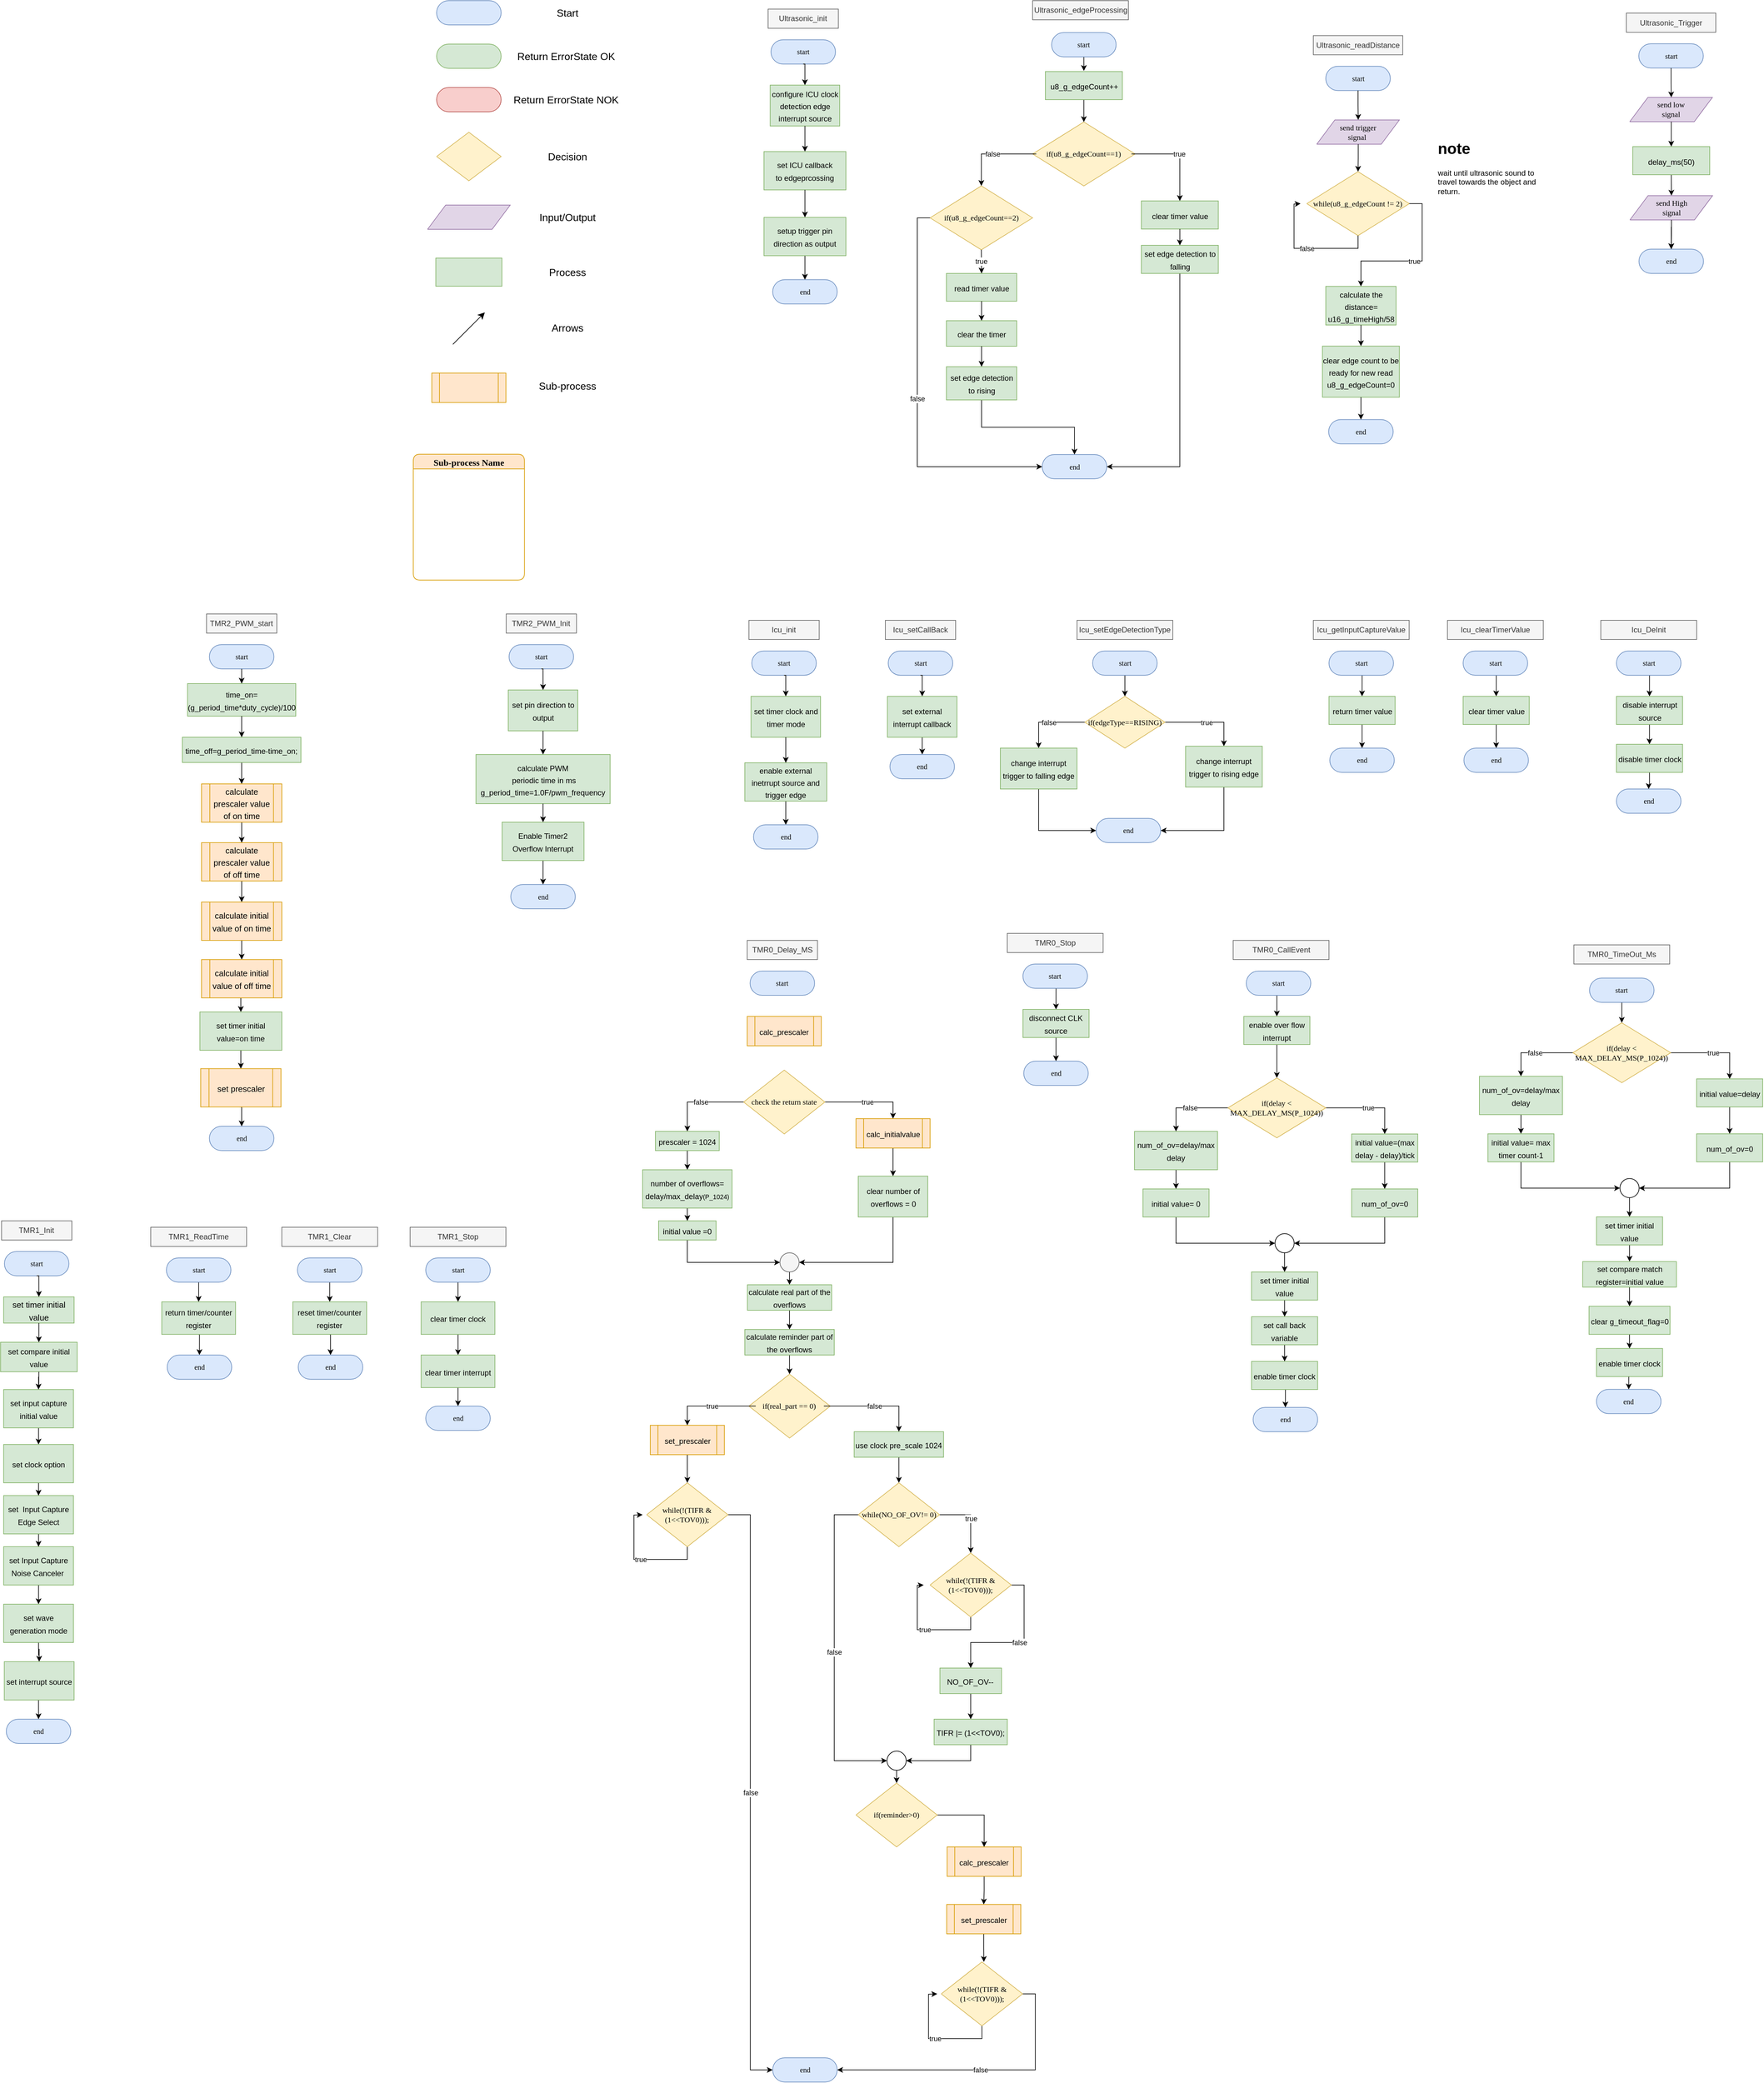 <mxfile version="21.3.2" type="device">
  <diagram name="Page-1" id="sQJWqML8wfLAOflK8wk8">
    <mxGraphModel dx="5000" dy="1922" grid="1" gridSize="10" guides="1" tooltips="1" connect="1" arrows="1" fold="1" page="1" pageScale="1" pageWidth="850" pageHeight="1100" math="0" shadow="0">
      <root>
        <mxCell id="0" />
        <mxCell id="1" parent="0" />
        <UserObject label="" Function="EN_DIO_Error_T DIO_init(uint8_t pinNumber, EN_DIO_PORT_T portNumber, EN_DIO_DIRECTION_T direction);" tags="Flowchart" id="05g8EHRjyKozir9RmIMq-2">
          <mxCell style="vsdxID=280;fillColor=#e1d5e7;shape=stencil(UzV2Ls5ILEhVNTIoLinKz04tz0wpyVA1dlE1MsrMy0gtyiwBslSNXVWNndPyi1LTi/JL81Ig/IJEkEoQKze/DGRCBUSfrqGJnoEZSJuRQSVEyNDAAMx3g6jPycxDUm9hqmdpQrxyQ0zj8akmRTFhlwMZCG+nZebkQEINWR49mIBCkCA2dgUA);strokeColor=#9673a6;spacingTop=-1;spacingBottom=-1;spacingLeft=-1;spacingRight=-1;points=[[0,0.5,0],[1,0.5,0],[0.5,1,0],[0.5,0,0]];labelBackgroundColor=none;rounded=1;html=1;whiteSpace=wrap;fontFamily=Calibri;" vertex="1" parent="1">
            <mxGeometry x="-2542.5" y="-780" width="101" height="38" as="geometry" />
          </mxCell>
        </UserObject>
        <mxCell id="05g8EHRjyKozir9RmIMq-3" value="&lt;div style=&quot;font-size: 1px&quot;&gt;&lt;br&gt;&lt;/div&gt;" style="text;vsdxID=280;fillColor=none;gradientColor=none;strokeColor=none;spacingTop=-1;spacingBottom=-1;spacingLeft=-1;spacingRight=-1;points=[[0,0.5,0],[1,0.5,0],[0.5,1,0],[0.5,0,0]];labelBackgroundColor=none;rounded=1;html=1;whiteSpace=wrap;verticalAlign=middle;align=center;overflow=width;;html=1;fontColor=#000000;fontFamily=Calibri;" vertex="1" parent="05g8EHRjyKozir9RmIMq-2">
          <mxGeometry x="16.93" y="-0.1" width="67.73" height="38.1" as="geometry" />
        </mxCell>
        <UserObject label="&lt;div style=&quot;font-size: 1px&quot;&gt;&lt;font style=&quot;font-size: 11.29px; direction: ltr; letter-spacing: 0px; line-height: 120%; opacity: 1;&quot;&gt;&lt;br&gt;&lt;/font&gt;&lt;/div&gt;" Function="EN_DIO_Error_T DIO_init(uint8_t pinNumber, EN_DIO_PORT_T portNumber, EN_DIO_DIRECTION_T direction);" tags="Flowchart" id="05g8EHRjyKozir9RmIMq-4">
          <mxCell style="verticalAlign=middle;align=center;overflow=width;vsdxID=30;fillColor=#dae8fc;shape=stencil(tVLREoIgEPwaHnEQxsl3s/9gEpSJwDko7e+DsEkze2l627vdu5uFRaxyHe8FosR5sCcxqMZ3iO0Rpcp0ApQPCLEasUpaEC3Yi2lS3fOojOhsr3HDmObyMtsVcYqS29Qh5FEfklwrM5OXeUa/yjkcAwfr7TDpiyTfXvjkMR+Vw2A998qaBac5tAKHU1hq3i4oNwjRr9ofvayt/+Rk+yX/4iWA159KpXWKxJx/z0Bopfyw+g4=);strokeColor=#6c8ebf;spacingTop=-1;spacingBottom=-1;spacingLeft=-1;spacingRight=-1;points=[[0.5,1,0],[0.5,0,0],[0,0.5,0],[1,0.5,0]];labelBackgroundColor=none;rounded=1;html=1;whiteSpace=wrap;fontFamily=Calibri;" vertex="1" parent="1">
            <mxGeometry x="-2542.5" y="-1100" width="101" height="38" as="geometry" />
          </mxCell>
        </UserObject>
        <mxCell id="05g8EHRjyKozir9RmIMq-5" value="Start" style="text;html=1;align=center;verticalAlign=middle;resizable=0;points=[];autosize=1;strokeColor=none;fillColor=none;fontSize=16;" vertex="1" parent="1">
          <mxGeometry x="-2364.5" y="-1096.5" width="52" height="31" as="geometry" />
        </mxCell>
        <UserObject label="&lt;div style=&quot;font-size: 1px&quot;&gt;&lt;font style=&quot;font-size: 11.29px; direction: ltr; letter-spacing: 0px; line-height: 120%; opacity: 1;&quot;&gt;&lt;br&gt;&lt;/font&gt;&lt;/div&gt;" Function="EN_DIO_Error_T DIO_init(uint8_t pinNumber, EN_DIO_PORT_T portNumber, EN_DIO_DIRECTION_T direction);" tags="Flowchart" id="05g8EHRjyKozir9RmIMq-6">
          <mxCell style="verticalAlign=middle;align=center;overflow=width;vsdxID=52;fillColor=#d5e8d4;shape=stencil(tVLREoIgEPwaHnEQxsl3s/9gEpSJwDko7e+DsEkze2l627vdu5uFRaxyHe8FosR5sCcxqMZ3iO0Rpcp0ApQPCLEasUpaEC3Yi2lS3fOojOhsr3HDmObyMtsVcYqS29Qh5FEfklwrM5OXeUa/yjkcAwfr7TDpiyTfXvjkMR+Vw2A998qaBac5tAKHU1hq3i4oNwjRr9ofvayt/+Rk+yX/4iWA159KpXWKxJx/z0Bopfyw+g4=);strokeColor=#82b366;spacingTop=-1;spacingBottom=-1;spacingLeft=-1;spacingRight=-1;points=[[0.5,1,0],[0.5,0,0],[0,0.5,0],[1,0.5,0]];labelBackgroundColor=none;rounded=1;html=1;whiteSpace=wrap;fontFamily=Calibri;" vertex="1" parent="1">
            <mxGeometry x="-2542.5" y="-1032" width="101" height="38" as="geometry" />
          </mxCell>
        </UserObject>
        <mxCell id="05g8EHRjyKozir9RmIMq-7" value="Return ErrorState OK&amp;nbsp;" style="text;html=1;align=center;verticalAlign=middle;resizable=0;points=[];autosize=1;strokeColor=none;fillColor=none;fontSize=16;" vertex="1" parent="1">
          <mxGeometry x="-2426" y="-1028.5" width="175" height="31" as="geometry" />
        </mxCell>
        <UserObject label="&lt;div style=&quot;font-size: 1px&quot;&gt;&lt;font style=&quot;font-size: 11.29px; direction: ltr; letter-spacing: 0px; line-height: 120%; opacity: 1;&quot;&gt;&lt;br&gt;&lt;/font&gt;&lt;/div&gt;" Function="EN_DIO_Error_T DIO_init(uint8_t pinNumber, EN_DIO_PORT_T portNumber, EN_DIO_DIRECTION_T direction);" tags="Flowchart" id="05g8EHRjyKozir9RmIMq-8">
          <mxCell style="verticalAlign=middle;align=center;overflow=width;vsdxID=52;fillColor=#f8cecc;shape=stencil(tVLREoIgEPwaHnEQxsl3s/9gEpSJwDko7e+DsEkze2l627vdu5uFRaxyHe8FosR5sCcxqMZ3iO0Rpcp0ApQPCLEasUpaEC3Yi2lS3fOojOhsr3HDmObyMtsVcYqS29Qh5FEfklwrM5OXeUa/yjkcAwfr7TDpiyTfXvjkMR+Vw2A998qaBac5tAKHU1hq3i4oNwjRr9ofvayt/+Rk+yX/4iWA159KpXWKxJx/z0Bopfyw+g4=);strokeColor=#b85450;spacingTop=-1;spacingBottom=-1;spacingLeft=-1;spacingRight=-1;points=[[0.5,1,0],[0.5,0,0],[0,0.5,0],[1,0.5,0]];labelBackgroundColor=none;rounded=1;html=1;whiteSpace=wrap;fontFamily=Calibri;" vertex="1" parent="1">
            <mxGeometry x="-2542.5" y="-964" width="101" height="38" as="geometry" />
          </mxCell>
        </UserObject>
        <mxCell id="05g8EHRjyKozir9RmIMq-9" value="Return ErrorState NOK&amp;nbsp;" style="text;html=1;align=center;verticalAlign=middle;resizable=0;points=[];autosize=1;strokeColor=none;fillColor=none;fontSize=16;" vertex="1" parent="1">
          <mxGeometry x="-2432" y="-960.5" width="187" height="31" as="geometry" />
        </mxCell>
        <UserObject label="" Function="EN_DIO_Error_T DIO_init(uint8_t pinNumber, EN_DIO_PORT_T portNumber, EN_DIO_DIRECTION_T direction);" tags="Flowchart" id="05g8EHRjyKozir9RmIMq-10">
          <mxCell style="vsdxID=219;fillColor=#fff2cc;shape=stencil(UzV2Ls5ILEhVNTIoLinKz04tz0wpyVA1dlE1MsrMy0gtyiwBslSNXVWNndPyi1LTi/JL81Ig/IJEkEoQKze/DGRCBUSfAUiHkUElhGcK4bpBVOZk5iGpNEVVikeloQHZpsK0YlWLz1QgA+HFtMycHEgIIcujBwlQCBKcxq4A);strokeColor=#d6b656;spacingTop=-1;spacingBottom=-1;spacingLeft=-1;spacingRight=-1;points=[[0,0.5,0],[1,0.5,0],[0.5,0,0],[0.5,1,0]];labelBackgroundColor=none;rounded=1;html=1;whiteSpace=wrap;fontFamily=Calibri;" vertex="1" parent="1">
            <mxGeometry x="-2542.5" y="-894" width="101" height="76" as="geometry" />
          </mxCell>
        </UserObject>
        <mxCell id="05g8EHRjyKozir9RmIMq-11" value="&lt;div style=&quot;font-size: 1px&quot;&gt;&lt;br&gt;&lt;/div&gt;" style="text;vsdxID=219;fillColor=none;gradientColor=none;strokeColor=none;spacingTop=-1;spacingBottom=-1;spacingLeft=-1;spacingRight=-1;points=[[0,0.5,0],[1,0.5,0],[0.5,0,0],[0.5,1,0]];labelBackgroundColor=none;rounded=1;html=1;whiteSpace=wrap;verticalAlign=middle;align=center;overflow=width;;html=1;fontColor=#000000;fontFamily=Calibri;" vertex="1" parent="05g8EHRjyKozir9RmIMq-10">
          <mxGeometry x="8.47" y="9.33" width="84.67" height="57.15" as="geometry" />
        </mxCell>
        <mxCell id="05g8EHRjyKozir9RmIMq-12" value="Decision" style="text;html=1;align=center;verticalAlign=middle;resizable=0;points=[];autosize=1;strokeColor=none;fillColor=none;fontSize=16;" vertex="1" parent="1">
          <mxGeometry x="-2378" y="-871.5" width="79" height="31" as="geometry" />
        </mxCell>
        <mxCell id="05g8EHRjyKozir9RmIMq-13" value="Input/Output" style="text;html=1;align=center;verticalAlign=middle;resizable=0;points=[];autosize=1;strokeColor=none;fillColor=none;fontSize=16;" vertex="1" parent="1">
          <mxGeometry x="-2391" y="-776.5" width="106" height="31" as="geometry" />
        </mxCell>
        <mxCell id="05g8EHRjyKozir9RmIMq-14" value="" style="rounded=0;whiteSpace=wrap;html=1;fontSize=16;fillColor=#d5e8d4;strokeColor=#82b366;" vertex="1" parent="1">
          <mxGeometry x="-2543.75" y="-697" width="103.5" height="44" as="geometry" />
        </mxCell>
        <mxCell id="05g8EHRjyKozir9RmIMq-15" value="Process" style="text;html=1;align=center;verticalAlign=middle;resizable=0;points=[];autosize=1;strokeColor=none;fillColor=none;fontSize=16;" vertex="1" parent="1">
          <mxGeometry x="-2376" y="-690.5" width="76" height="31" as="geometry" />
        </mxCell>
        <mxCell id="05g8EHRjyKozir9RmIMq-16" value="" style="endArrow=classic;html=1;rounded=0;fontSize=12;startSize=8;endSize=8;curved=1;" edge="1" parent="1">
          <mxGeometry width="50" height="50" relative="1" as="geometry">
            <mxPoint x="-2517" y="-562" as="sourcePoint" />
            <mxPoint x="-2467" y="-612" as="targetPoint" />
          </mxGeometry>
        </mxCell>
        <mxCell id="05g8EHRjyKozir9RmIMq-17" value="Arrows" style="text;html=1;align=center;verticalAlign=middle;resizable=0;points=[];autosize=1;strokeColor=none;fillColor=none;fontSize=16;" vertex="1" parent="1">
          <mxGeometry x="-2372" y="-604" width="68" height="31" as="geometry" />
        </mxCell>
        <mxCell id="05g8EHRjyKozir9RmIMq-18" value="" style="shape=process;whiteSpace=wrap;html=1;backgroundOutline=1;fontSize=16;fillColor=#ffe6cc;strokeColor=#d79b00;" vertex="1" parent="1">
          <mxGeometry x="-2550" y="-517" width="116" height="46" as="geometry" />
        </mxCell>
        <mxCell id="05g8EHRjyKozir9RmIMq-19" value="Sub-process" style="text;html=1;align=center;verticalAlign=middle;resizable=0;points=[];autosize=1;strokeColor=none;fillColor=none;fontSize=16;" vertex="1" parent="1">
          <mxGeometry x="-2392.5" y="-513" width="108" height="31" as="geometry" />
        </mxCell>
        <mxCell id="05g8EHRjyKozir9RmIMq-25" value="&lt;font style=&quot;font-size: 14px;&quot;&gt;Sub-process Name&lt;/font&gt;" style="swimlane;whiteSpace=wrap;html=1;rounded=1;fontSize=16;fontFamily=Calibri;fillColor=#ffe6cc;strokeColor=#d79b00;" vertex="1" parent="1">
          <mxGeometry x="-2579" y="-390" width="174" height="197" as="geometry">
            <mxRectangle x="-207" y="152.5" width="134" height="31" as="alternateBounds" />
          </mxGeometry>
        </mxCell>
        <mxCell id="05g8EHRjyKozir9RmIMq-84" value="" style="group" vertex="1" connectable="0" parent="1">
          <mxGeometry x="-2030" y="-1086.75" width="128.25" height="461.5" as="geometry" />
        </mxCell>
        <UserObject label="&lt;div style=&quot;font-size: 1px&quot;&gt;&lt;font style=&quot;font-size: 11.29px; direction: ltr; letter-spacing: 0px; line-height: 120%; opacity: 1;&quot;&gt;start&lt;/font&gt;&lt;/div&gt;" Function="EN_DIO_Error_T DIO_init(uint8_t pinNumber, EN_DIO_PORT_T portNumber, EN_DIO_DIRECTION_T direction);" tags="Flowchart" id="05g8EHRjyKozir9RmIMq-1">
          <mxCell style="verticalAlign=middle;align=center;overflow=width;vsdxID=30;fillColor=#dae8fc;shape=stencil(tVLREoIgEPwaHnEQxsl3s/9gEpSJwDko7e+DsEkze2l627vdu5uFRaxyHe8FosR5sCcxqMZ3iO0Rpcp0ApQPCLEasUpaEC3Yi2lS3fOojOhsr3HDmObyMtsVcYqS29Qh5FEfklwrM5OXeUa/yjkcAwfr7TDpiyTfXvjkMR+Vw2A998qaBac5tAKHU1hq3i4oNwjRr9ofvayt/+Rk+yX/4iWA159KpXWKxJx/z0Bopfyw+g4=);strokeColor=#6c8ebf;spacingTop=-1;spacingBottom=-1;spacingLeft=-1;spacingRight=-1;points=[[0.5,1,0],[0.5,0,0],[0,0.5,0],[1,0.5,0]];labelBackgroundColor=none;rounded=1;html=1;whiteSpace=wrap;fontFamily=Calibri;" vertex="1" parent="05g8EHRjyKozir9RmIMq-84">
            <mxGeometry x="10.93" y="48" width="101" height="38" as="geometry" />
          </mxCell>
        </UserObject>
        <mxCell id="05g8EHRjyKozir9RmIMq-20" value="Ultrasonic_init" style="text;html=1;strokeColor=#666666;fillColor=#f5f5f5;align=center;verticalAlign=middle;whiteSpace=wrap;rounded=0;fontColor=#333333;" vertex="1" parent="05g8EHRjyKozir9RmIMq-84">
          <mxGeometry x="6.43" width="110" height="30" as="geometry" />
        </mxCell>
        <mxCell id="05g8EHRjyKozir9RmIMq-21" value="&lt;font style=&quot;font-size: 12px;&quot;&gt;configure ICU clock&lt;br&gt;detection edge&lt;br&gt;interrupt source&lt;br&gt;&lt;/font&gt;" style="rounded=0;whiteSpace=wrap;html=1;fontSize=16;fillColor=#d5e8d4;strokeColor=#82b366;" vertex="1" parent="05g8EHRjyKozir9RmIMq-84">
          <mxGeometry x="9.69" y="119" width="108.86" height="64" as="geometry" />
        </mxCell>
        <mxCell id="05g8EHRjyKozir9RmIMq-53" style="edgeStyle=orthogonalEdgeStyle;rounded=0;orthogonalLoop=1;jettySize=auto;html=1;exitX=0.5;exitY=1;exitDx=0;exitDy=0;exitPerimeter=0;entryX=0.5;entryY=0;entryDx=0;entryDy=0;" edge="1" parent="05g8EHRjyKozir9RmIMq-84" source="05g8EHRjyKozir9RmIMq-1" target="05g8EHRjyKozir9RmIMq-21">
          <mxGeometry relative="1" as="geometry" />
        </mxCell>
        <mxCell id="05g8EHRjyKozir9RmIMq-22" value="&lt;font style=&quot;font-size: 12px;&quot;&gt;set ICU callback&lt;br&gt;to edgeprcossing&lt;/font&gt;" style="whiteSpace=wrap;html=1;fontSize=16;fillColor=#d5e8d4;strokeColor=#82b366;rounded=0;" vertex="1" parent="05g8EHRjyKozir9RmIMq-84">
          <mxGeometry y="223" width="128.25" height="60" as="geometry" />
        </mxCell>
        <mxCell id="05g8EHRjyKozir9RmIMq-58" style="edgeStyle=orthogonalEdgeStyle;rounded=0;orthogonalLoop=1;jettySize=auto;html=1;exitX=0.5;exitY=1;exitDx=0;exitDy=0;entryX=0.5;entryY=0;entryDx=0;entryDy=0;" edge="1" parent="05g8EHRjyKozir9RmIMq-84" source="05g8EHRjyKozir9RmIMq-21" target="05g8EHRjyKozir9RmIMq-22">
          <mxGeometry relative="1" as="geometry" />
        </mxCell>
        <UserObject label="&lt;div style=&quot;font-size: 1px&quot;&gt;&lt;font style=&quot;font-size: 11.29px; direction: ltr; letter-spacing: 0px; line-height: 120%; opacity: 1;&quot;&gt;end&lt;/font&gt;&lt;/div&gt;" Function="EN_DIO_Error_T DIO_init(uint8_t pinNumber, EN_DIO_PORT_T portNumber, EN_DIO_DIRECTION_T direction);" tags="Flowchart" id="05g8EHRjyKozir9RmIMq-56">
          <mxCell style="verticalAlign=middle;align=center;overflow=width;vsdxID=30;fillColor=#dae8fc;shape=stencil(tVLREoIgEPwaHnEQxsl3s/9gEpSJwDko7e+DsEkze2l627vdu5uFRaxyHe8FosR5sCcxqMZ3iO0Rpcp0ApQPCLEasUpaEC3Yi2lS3fOojOhsr3HDmObyMtsVcYqS29Qh5FEfklwrM5OXeUa/yjkcAwfr7TDpiyTfXvjkMR+Vw2A998qaBac5tAKHU1hq3i4oNwjRr9ofvayt/+Rk+yX/4iWA159KpXWKxJx/z0Bopfyw+g4=);strokeColor=#6c8ebf;spacingTop=-1;spacingBottom=-1;spacingLeft=-1;spacingRight=-1;points=[[0.5,1,0],[0.5,0,0],[0,0.5,0],[1,0.5,0]];labelBackgroundColor=none;rounded=1;html=1;whiteSpace=wrap;fontFamily=Calibri;" vertex="1" parent="05g8EHRjyKozir9RmIMq-84">
            <mxGeometry x="13.62" y="423.5" width="101" height="38" as="geometry" />
          </mxCell>
        </UserObject>
        <mxCell id="05g8EHRjyKozir9RmIMq-63" style="edgeStyle=orthogonalEdgeStyle;rounded=0;orthogonalLoop=1;jettySize=auto;html=1;exitX=0.5;exitY=1;exitDx=0;exitDy=0;entryX=0.5;entryY=0;entryDx=0;entryDy=0;entryPerimeter=0;" edge="1" parent="05g8EHRjyKozir9RmIMq-84" source="05g8EHRjyKozir9RmIMq-61" target="05g8EHRjyKozir9RmIMq-56">
          <mxGeometry relative="1" as="geometry" />
        </mxCell>
        <mxCell id="05g8EHRjyKozir9RmIMq-61" value="&lt;font style=&quot;font-size: 12px;&quot;&gt;setup trigger pin direction as output&lt;/font&gt;" style="whiteSpace=wrap;html=1;fontSize=16;fillColor=#d5e8d4;strokeColor=#82b366;rounded=0;" vertex="1" parent="05g8EHRjyKozir9RmIMq-84">
          <mxGeometry y="326" width="128.25" height="60" as="geometry" />
        </mxCell>
        <mxCell id="05g8EHRjyKozir9RmIMq-62" value="" style="edgeStyle=orthogonalEdgeStyle;rounded=0;orthogonalLoop=1;jettySize=auto;html=1;" edge="1" parent="05g8EHRjyKozir9RmIMq-84" source="05g8EHRjyKozir9RmIMq-22" target="05g8EHRjyKozir9RmIMq-61">
          <mxGeometry relative="1" as="geometry" />
        </mxCell>
        <mxCell id="05g8EHRjyKozir9RmIMq-86" value="" style="group" vertex="1" connectable="0" parent="1">
          <mxGeometry x="-1190" y="-1045.25" width="380" height="639" as="geometry" />
        </mxCell>
        <UserObject label="&lt;div style=&quot;font-size: 1px&quot;&gt;&lt;font style=&quot;font-size: 11.29px; direction: ltr; letter-spacing: 0px; line-height: 120%; opacity: 1;&quot;&gt;start&lt;/font&gt;&lt;/div&gt;" Function="EN_DIO_Error_T DIO_init(uint8_t pinNumber, EN_DIO_PORT_T portNumber, EN_DIO_DIRECTION_T direction);" tags="Flowchart" id="05g8EHRjyKozir9RmIMq-65">
          <mxCell style="verticalAlign=middle;align=center;overflow=width;vsdxID=30;fillColor=#dae8fc;shape=stencil(tVLREoIgEPwaHnEQxsl3s/9gEpSJwDko7e+DsEkze2l627vdu5uFRaxyHe8FosR5sCcxqMZ3iO0Rpcp0ApQPCLEasUpaEC3Yi2lS3fOojOhsr3HDmObyMtsVcYqS29Qh5FEfklwrM5OXeUa/yjkcAwfr7TDpiyTfXvjkMR+Vw2A998qaBac5tAKHU1hq3i4oNwjRr9ofvayt/+Rk+yX/4iWA159KpXWKxJx/z0Bopfyw+g4=);strokeColor=#6c8ebf;spacingTop=-1;spacingBottom=-1;spacingLeft=-1;spacingRight=-1;points=[[0.5,1,0],[0.5,0,0],[0,0.5,0],[1,0.5,0]];labelBackgroundColor=none;rounded=1;html=1;whiteSpace=wrap;fontFamily=Calibri;" vertex="1" parent="05g8EHRjyKozir9RmIMq-86">
            <mxGeometry x="39.5" y="48" width="101" height="38" as="geometry" />
          </mxCell>
        </UserObject>
        <mxCell id="05g8EHRjyKozir9RmIMq-66" value="Ultrasonic_readDistance" style="text;html=1;strokeColor=#666666;fillColor=#f5f5f5;align=center;verticalAlign=middle;whiteSpace=wrap;rounded=0;fontColor=#333333;" vertex="1" parent="05g8EHRjyKozir9RmIMq-86">
          <mxGeometry x="20" width="140" height="30" as="geometry" />
        </mxCell>
        <UserObject label="" Function="EN_DIO_Error_T DIO_init(uint8_t pinNumber, EN_DIO_PORT_T portNumber, EN_DIO_DIRECTION_T direction);" tags="Flowchart" id="05g8EHRjyKozir9RmIMq-68">
          <mxCell style="vsdxID=219;fillColor=#fff2cc;shape=stencil(UzV2Ls5ILEhVNTIoLinKz04tz0wpyVA1dlE1MsrMy0gtyiwBslSNXVWNndPyi1LTi/JL81Ig/IJEkEoQKze/DGRCBUSfAUiHkUElhGcK4bpBVOZk5iGpNEVVikeloQHZpsK0YlWLz1QgA+HFtMycHEgIIcujBwlQCBKcxq4A);strokeColor=#d6b656;spacingTop=-1;spacingBottom=-1;spacingLeft=-1;spacingRight=-1;points=[[0,0.5,0],[1,0.5,0],[0.5,0,0],[0.5,1,0]];labelBackgroundColor=none;rounded=1;html=1;whiteSpace=wrap;fontFamily=Calibri;" vertex="1" parent="05g8EHRjyKozir9RmIMq-86">
            <mxGeometry x="9.75" y="213" width="160.5" height="100" as="geometry" />
          </mxCell>
        </UserObject>
        <mxCell id="05g8EHRjyKozir9RmIMq-69" value="&lt;div style=&quot;&quot;&gt;&lt;font style=&quot;font-size: 12px;&quot;&gt;while(u8_g_edgeCount != 2)&lt;/font&gt;&lt;/div&gt;" style="text;vsdxID=219;fillColor=none;gradientColor=none;strokeColor=none;spacingTop=-1;spacingBottom=-1;spacingLeft=-1;spacingRight=-1;points=[[0,0.5,0],[1,0.5,0],[0.5,0,0],[0.5,1,0]];labelBackgroundColor=none;rounded=1;html=1;whiteSpace=wrap;verticalAlign=middle;align=center;overflow=width;;html=1;fontColor=#000000;fontFamily=Calibri;" vertex="1" parent="05g8EHRjyKozir9RmIMq-68">
          <mxGeometry x="5.669" y="23.246" width="149.171" height="53.513" as="geometry" />
        </mxCell>
        <mxCell id="05g8EHRjyKozir9RmIMq-73" value="false" style="edgeStyle=orthogonalEdgeStyle;rounded=0;orthogonalLoop=1;jettySize=auto;html=1;exitX=0.5;exitY=1;exitDx=0;exitDy=0;exitPerimeter=0;" edge="1" parent="05g8EHRjyKozir9RmIMq-86" source="05g8EHRjyKozir9RmIMq-68">
          <mxGeometry relative="1" as="geometry">
            <mxPoint y="263" as="targetPoint" />
          </mxGeometry>
        </mxCell>
        <UserObject label="" Function="EN_DIO_Error_T DIO_init(uint8_t pinNumber, EN_DIO_PORT_T portNumber, EN_DIO_DIRECTION_T direction);" tags="Flowchart" id="05g8EHRjyKozir9RmIMq-74">
          <mxCell style="vsdxID=280;fillColor=#e1d5e7;shape=stencil(UzV2Ls5ILEhVNTIoLinKz04tz0wpyVA1dlE1MsrMy0gtyiwBslSNXVWNndPyi1LTi/JL81Ig/IJEkEoQKze/DGRCBUSfrqGJnoEZSJuRQSVEyNDAAMx3g6jPycxDUm9hqmdpQrxyQ0zj8akmRTFhlwMZCG+nZebkQEINWR49mIBCkCA2dgUA);strokeColor=#9673a6;spacingTop=-1;spacingBottom=-1;spacingLeft=-1;spacingRight=-1;points=[[0,0.5,0],[1,0.5,0],[0.5,1,0],[0.5,0,0]];labelBackgroundColor=none;rounded=1;html=1;whiteSpace=wrap;fontFamily=Calibri;" vertex="1" parent="05g8EHRjyKozir9RmIMq-86">
            <mxGeometry x="39.5" y="132" width="101" height="38" as="geometry" />
          </mxCell>
        </UserObject>
        <mxCell id="05g8EHRjyKozir9RmIMq-75" value="&lt;div style=&quot;&quot;&gt;send trigger signal&amp;nbsp;&lt;br&gt;&lt;/div&gt;" style="text;vsdxID=280;fillColor=none;gradientColor=none;strokeColor=none;spacingTop=-1;spacingBottom=-1;spacingLeft=-1;spacingRight=-1;points=[[0,0.5,0],[1,0.5,0],[0.5,1,0],[0.5,0,0]];labelBackgroundColor=none;rounded=1;html=1;whiteSpace=wrap;verticalAlign=middle;align=center;overflow=width;;html=1;fontColor=#000000;fontFamily=Calibri;" vertex="1" parent="05g8EHRjyKozir9RmIMq-74">
          <mxGeometry x="16.93" y="-0.1" width="67.73" height="38.1" as="geometry" />
        </mxCell>
        <mxCell id="05g8EHRjyKozir9RmIMq-79" style="edgeStyle=orthogonalEdgeStyle;rounded=0;orthogonalLoop=1;jettySize=auto;html=1;exitX=0.5;exitY=1;exitDx=0;exitDy=0;exitPerimeter=0;entryX=0.5;entryY=0;entryDx=0;entryDy=0;entryPerimeter=0;" edge="1" parent="05g8EHRjyKozir9RmIMq-86" source="05g8EHRjyKozir9RmIMq-65" target="05g8EHRjyKozir9RmIMq-75">
          <mxGeometry relative="1" as="geometry" />
        </mxCell>
        <mxCell id="05g8EHRjyKozir9RmIMq-76" value="&lt;font style=&quot;font-size: 12px;&quot;&gt;calculate the distance=&lt;br&gt;u16_g_timeHigh/58&lt;/font&gt;" style="rounded=0;whiteSpace=wrap;html=1;fontSize=16;fillColor=#d5e8d4;strokeColor=#82b366;" vertex="1" parent="05g8EHRjyKozir9RmIMq-86">
          <mxGeometry x="39.5" y="392.5" width="110" height="60.5" as="geometry" />
        </mxCell>
        <mxCell id="05g8EHRjyKozir9RmIMq-77" value="true" style="edgeStyle=orthogonalEdgeStyle;rounded=0;orthogonalLoop=1;jettySize=auto;html=1;exitX=1;exitY=0.5;exitDx=0;exitDy=0;exitPerimeter=0;" edge="1" parent="05g8EHRjyKozir9RmIMq-86" source="05g8EHRjyKozir9RmIMq-68" target="05g8EHRjyKozir9RmIMq-76">
          <mxGeometry relative="1" as="geometry" />
        </mxCell>
        <mxCell id="05g8EHRjyKozir9RmIMq-78" style="edgeStyle=orthogonalEdgeStyle;rounded=0;orthogonalLoop=1;jettySize=auto;html=1;exitX=0.5;exitY=1;exitDx=0;exitDy=0;exitPerimeter=0;entryX=0.5;entryY=0;entryDx=0;entryDy=0;entryPerimeter=0;" edge="1" parent="05g8EHRjyKozir9RmIMq-86" source="05g8EHRjyKozir9RmIMq-75" target="05g8EHRjyKozir9RmIMq-68">
          <mxGeometry relative="1" as="geometry" />
        </mxCell>
        <mxCell id="05g8EHRjyKozir9RmIMq-80" value="&lt;font style=&quot;font-size: 12px;&quot;&gt;clear edge count to be ready for new read&lt;br&gt;&lt;span style=&quot;&quot;&gt;u8_g_edgeCount=0&lt;/span&gt;&lt;br&gt;&lt;/font&gt;" style="rounded=0;whiteSpace=wrap;html=1;fontSize=16;fillColor=#d5e8d4;strokeColor=#82b366;" vertex="1" parent="05g8EHRjyKozir9RmIMq-86">
          <mxGeometry x="34.25" y="486" width="120.5" height="80" as="geometry" />
        </mxCell>
        <mxCell id="05g8EHRjyKozir9RmIMq-81" value="" style="edgeStyle=orthogonalEdgeStyle;rounded=0;orthogonalLoop=1;jettySize=auto;html=1;" edge="1" parent="05g8EHRjyKozir9RmIMq-86" source="05g8EHRjyKozir9RmIMq-76" target="05g8EHRjyKozir9RmIMq-80">
          <mxGeometry relative="1" as="geometry" />
        </mxCell>
        <UserObject label="&lt;div style=&quot;font-size: 1px&quot;&gt;&lt;font style=&quot;font-size: 11.29px; direction: ltr; letter-spacing: 0px; line-height: 120%; opacity: 1;&quot;&gt;end&lt;/font&gt;&lt;/div&gt;" Function="EN_DIO_Error_T DIO_init(uint8_t pinNumber, EN_DIO_PORT_T portNumber, EN_DIO_DIRECTION_T direction);" tags="Flowchart" id="05g8EHRjyKozir9RmIMq-82">
          <mxCell style="verticalAlign=middle;align=center;overflow=width;vsdxID=30;fillColor=#dae8fc;shape=stencil(tVLREoIgEPwaHnEQxsl3s/9gEpSJwDko7e+DsEkze2l627vdu5uFRaxyHe8FosR5sCcxqMZ3iO0Rpcp0ApQPCLEasUpaEC3Yi2lS3fOojOhsr3HDmObyMtsVcYqS29Qh5FEfklwrM5OXeUa/yjkcAwfr7TDpiyTfXvjkMR+Vw2A998qaBac5tAKHU1hq3i4oNwjRr9ofvayt/+Rk+yX/4iWA159KpXWKxJx/z0Bopfyw+g4=);strokeColor=#6c8ebf;spacingTop=-1;spacingBottom=-1;spacingLeft=-1;spacingRight=-1;points=[[0.5,1,0],[0.5,0,0],[0,0.5,0],[1,0.5,0]];labelBackgroundColor=none;rounded=1;html=1;whiteSpace=wrap;fontFamily=Calibri;" vertex="1" parent="05g8EHRjyKozir9RmIMq-86">
            <mxGeometry x="44.0" y="601" width="101" height="38" as="geometry" />
          </mxCell>
        </UserObject>
        <mxCell id="05g8EHRjyKozir9RmIMq-83" style="edgeStyle=orthogonalEdgeStyle;rounded=0;orthogonalLoop=1;jettySize=auto;html=1;exitX=0.5;exitY=1;exitDx=0;exitDy=0;entryX=0.5;entryY=0;entryDx=0;entryDy=0;entryPerimeter=0;" edge="1" parent="05g8EHRjyKozir9RmIMq-86" source="05g8EHRjyKozir9RmIMq-80" target="05g8EHRjyKozir9RmIMq-82">
          <mxGeometry relative="1" as="geometry" />
        </mxCell>
        <mxCell id="05g8EHRjyKozir9RmIMq-85" value="&lt;h1&gt;note&lt;/h1&gt;&lt;p&gt;wait until ultrasonic sound to travel towards the object and return.&lt;br&gt;&lt;/p&gt;" style="text;html=1;spacing=5;spacingTop=-20;whiteSpace=wrap;overflow=hidden;rounded=0;" vertex="1" parent="05g8EHRjyKozir9RmIMq-86">
          <mxGeometry x="210" y="157" width="170" height="106" as="geometry" />
        </mxCell>
        <mxCell id="05g8EHRjyKozir9RmIMq-137" value="" style="group" vertex="1" connectable="0" parent="1">
          <mxGeometry x="-1770" y="-1100" width="451.25" height="748.5" as="geometry" />
        </mxCell>
        <mxCell id="05g8EHRjyKozir9RmIMq-136" style="edgeStyle=orthogonalEdgeStyle;rounded=0;orthogonalLoop=1;jettySize=auto;html=1;exitX=0.5;exitY=1;exitDx=0;exitDy=0;exitPerimeter=0;" edge="1" parent="05g8EHRjyKozir9RmIMq-137" source="05g8EHRjyKozir9RmIMq-88">
          <mxGeometry relative="1" as="geometry">
            <mxPoint x="240.782" y="110.0" as="targetPoint" />
          </mxGeometry>
        </mxCell>
        <UserObject label="&lt;div style=&quot;font-size: 1px&quot;&gt;&lt;font style=&quot;font-size: 11.29px; direction: ltr; letter-spacing: 0px; line-height: 120%; opacity: 1;&quot;&gt;start&lt;/font&gt;&lt;/div&gt;" Function="EN_DIO_Error_T DIO_init(uint8_t pinNumber, EN_DIO_PORT_T portNumber, EN_DIO_DIRECTION_T direction);" tags="Flowchart" id="05g8EHRjyKozir9RmIMq-88">
          <mxCell style="verticalAlign=middle;align=center;overflow=width;vsdxID=30;fillColor=#dae8fc;shape=stencil(tVLREoIgEPwaHnEQxsl3s/9gEpSJwDko7e+DsEkze2l627vdu5uFRaxyHe8FosR5sCcxqMZ3iO0Rpcp0ApQPCLEasUpaEC3Yi2lS3fOojOhsr3HDmObyMtsVcYqS29Qh5FEfklwrM5OXeUa/yjkcAwfr7TDpiyTfXvjkMR+Vw2A998qaBac5tAKHU1hq3i4oNwjRr9ofvayt/+Rk+yX/4iWA159KpXWKxJx/z0Bopfyw+g4=);strokeColor=#6c8ebf;spacingTop=-1;spacingBottom=-1;spacingLeft=-1;spacingRight=-1;points=[[0.5,1,0],[0.5,0,0],[0,0.5,0],[1,0.5,0]];labelBackgroundColor=none;rounded=1;html=1;whiteSpace=wrap;fontFamily=Calibri;container=0;" vertex="1" parent="05g8EHRjyKozir9RmIMq-137">
            <mxGeometry x="190.25" y="50" width="101" height="38" as="geometry" />
          </mxCell>
        </UserObject>
        <mxCell id="05g8EHRjyKozir9RmIMq-89" value="Ultrasonic_edgeProcessing" style="text;html=1;strokeColor=#666666;fillColor=#f5f5f5;align=center;verticalAlign=middle;whiteSpace=wrap;rounded=0;fontColor=#333333;container=0;" vertex="1" parent="05g8EHRjyKozir9RmIMq-137">
          <mxGeometry x="160.5" width="150" height="30" as="geometry" />
        </mxCell>
        <UserObject label="" Function="EN_DIO_Error_T DIO_init(uint8_t pinNumber, EN_DIO_PORT_T portNumber, EN_DIO_DIRECTION_T direction);" tags="Flowchart" id="05g8EHRjyKozir9RmIMq-90">
          <mxCell style="vsdxID=219;fillColor=#fff2cc;shape=stencil(UzV2Ls5ILEhVNTIoLinKz04tz0wpyVA1dlE1MsrMy0gtyiwBslSNXVWNndPyi1LTi/JL81Ig/IJEkEoQKze/DGRCBUSfAUiHkUElhGcK4bpBVOZk5iGpNEVVikeloQHZpsK0YlWLz1QgA+HFtMycHEgIIcujBwlQCBKcxq4A);strokeColor=#d6b656;spacingTop=-1;spacingBottom=-1;spacingLeft=-1;spacingRight=-1;points=[[0,0.5,0],[1,0.5,0],[0.5,0,0],[0.5,1,0]];labelBackgroundColor=none;rounded=1;html=1;whiteSpace=wrap;fontFamily=Calibri;container=0;" vertex="1" parent="05g8EHRjyKozir9RmIMq-137">
            <mxGeometry x="160.5" y="190" width="160.5" height="100" as="geometry" />
          </mxCell>
        </UserObject>
        <UserObject label="&lt;div style=&quot;font-size: 1px&quot;&gt;&lt;font style=&quot;font-size: 11.29px; direction: ltr; letter-spacing: 0px; line-height: 120%; opacity: 1;&quot;&gt;end&lt;/font&gt;&lt;/div&gt;" Function="EN_DIO_Error_T DIO_init(uint8_t pinNumber, EN_DIO_PORT_T portNumber, EN_DIO_DIRECTION_T direction);" tags="Flowchart" id="05g8EHRjyKozir9RmIMq-101">
          <mxCell style="verticalAlign=middle;align=center;overflow=width;vsdxID=30;fillColor=#dae8fc;shape=stencil(tVLREoIgEPwaHnEQxsl3s/9gEpSJwDko7e+DsEkze2l627vdu5uFRaxyHe8FosR5sCcxqMZ3iO0Rpcp0ApQPCLEasUpaEC3Yi2lS3fOojOhsr3HDmObyMtsVcYqS29Qh5FEfklwrM5OXeUa/yjkcAwfr7TDpiyTfXvjkMR+Vw2A998qaBac5tAKHU1hq3i4oNwjRr9ofvayt/+Rk+yX/4iWA159KpXWKxJx/z0Bopfyw+g4=);strokeColor=#6c8ebf;spacingTop=-1;spacingBottom=-1;spacingLeft=-1;spacingRight=-1;points=[[0.5,1,0],[0.5,0,0],[0,0.5,0],[1,0.5,0]];labelBackgroundColor=none;rounded=1;html=1;whiteSpace=wrap;fontFamily=Calibri;container=0;" vertex="1" parent="05g8EHRjyKozir9RmIMq-137">
            <mxGeometry x="175.59" y="710.5" width="101" height="38" as="geometry" />
          </mxCell>
        </UserObject>
        <mxCell id="05g8EHRjyKozir9RmIMq-91" value="&lt;div style=&quot;&quot;&gt;if(u8_g_edgeCount==1)&lt;span style=&quot;&quot;&gt;&lt;/span&gt;&lt;br&gt;&lt;/div&gt;" style="text;vsdxID=219;fillColor=none;gradientColor=none;strokeColor=none;spacingTop=-1;spacingBottom=-1;spacingLeft=-1;spacingRight=-1;points=[[0,0.5,0],[1,0.5,0],[0.5,0,0],[0.5,1,0]];labelBackgroundColor=none;rounded=1;html=1;whiteSpace=wrap;verticalAlign=middle;align=center;overflow=width;;html=1;fontColor=#000000;fontFamily=Calibri;container=0;" vertex="1" parent="05g8EHRjyKozir9RmIMq-137">
          <mxGeometry x="166.169" y="213.246" width="149.171" height="53.513" as="geometry" />
        </mxCell>
        <mxCell id="05g8EHRjyKozir9RmIMq-135" style="edgeStyle=orthogonalEdgeStyle;rounded=0;orthogonalLoop=1;jettySize=auto;html=1;exitX=0.5;exitY=1;exitDx=0;exitDy=0;entryX=0.5;entryY=0;entryDx=0;entryDy=0;entryPerimeter=0;" edge="1" parent="05g8EHRjyKozir9RmIMq-137" source="05g8EHRjyKozir9RmIMq-105" target="05g8EHRjyKozir9RmIMq-90">
          <mxGeometry relative="1" as="geometry" />
        </mxCell>
        <mxCell id="05g8EHRjyKozir9RmIMq-105" value="&lt;font style=&quot;font-size: 12px;&quot;&gt;u8_g_edgeCount++&lt;/font&gt;" style="rounded=0;whiteSpace=wrap;html=1;fontSize=16;fillColor=#d5e8d4;strokeColor=#82b366;container=0;" vertex="1" parent="05g8EHRjyKozir9RmIMq-137">
          <mxGeometry x="180.5" y="111" width="120.5" height="44" as="geometry" />
        </mxCell>
        <mxCell id="05g8EHRjyKozir9RmIMq-106" value="&lt;font style=&quot;font-size: 12px;&quot;&gt;clear timer value&lt;/font&gt;" style="rounded=0;whiteSpace=wrap;html=1;fontSize=16;fillColor=#d5e8d4;strokeColor=#82b366;container=0;" vertex="1" parent="05g8EHRjyKozir9RmIMq-137">
          <mxGeometry x="330.75" y="313.5" width="120.5" height="44" as="geometry" />
        </mxCell>
        <mxCell id="05g8EHRjyKozir9RmIMq-118" value="true" style="edgeStyle=orthogonalEdgeStyle;rounded=0;orthogonalLoop=1;jettySize=auto;html=1;exitX=1;exitY=0.5;exitDx=0;exitDy=0;exitPerimeter=0;entryX=0.5;entryY=0;entryDx=0;entryDy=0;" edge="1" parent="05g8EHRjyKozir9RmIMq-137" source="05g8EHRjyKozir9RmIMq-91" target="05g8EHRjyKozir9RmIMq-106">
          <mxGeometry relative="1" as="geometry" />
        </mxCell>
        <mxCell id="05g8EHRjyKozir9RmIMq-134" style="edgeStyle=orthogonalEdgeStyle;rounded=0;orthogonalLoop=1;jettySize=auto;html=1;exitX=0.5;exitY=1;exitDx=0;exitDy=0;entryX=1;entryY=0.5;entryDx=0;entryDy=0;entryPerimeter=0;" edge="1" parent="05g8EHRjyKozir9RmIMq-137" source="05g8EHRjyKozir9RmIMq-119" target="05g8EHRjyKozir9RmIMq-101">
          <mxGeometry relative="1" as="geometry" />
        </mxCell>
        <mxCell id="05g8EHRjyKozir9RmIMq-119" value="&lt;font style=&quot;font-size: 12px;&quot;&gt;set edge detection to falling&lt;/font&gt;" style="rounded=0;whiteSpace=wrap;html=1;fontSize=16;fillColor=#d5e8d4;strokeColor=#82b366;container=0;" vertex="1" parent="05g8EHRjyKozir9RmIMq-137">
          <mxGeometry x="330.75" y="383" width="120.5" height="44" as="geometry" />
        </mxCell>
        <mxCell id="05g8EHRjyKozir9RmIMq-120" value="" style="edgeStyle=orthogonalEdgeStyle;rounded=0;orthogonalLoop=1;jettySize=auto;html=1;" edge="1" parent="05g8EHRjyKozir9RmIMq-137" source="05g8EHRjyKozir9RmIMq-106" target="05g8EHRjyKozir9RmIMq-119">
          <mxGeometry relative="1" as="geometry" />
        </mxCell>
        <mxCell id="05g8EHRjyKozir9RmIMq-133" value="false" style="edgeStyle=orthogonalEdgeStyle;rounded=0;orthogonalLoop=1;jettySize=auto;html=1;exitX=0;exitY=0.5;exitDx=0;exitDy=0;exitPerimeter=0;entryX=0;entryY=0.5;entryDx=0;entryDy=0;entryPerimeter=0;" edge="1" parent="05g8EHRjyKozir9RmIMq-137" source="05g8EHRjyKozir9RmIMq-123" target="05g8EHRjyKozir9RmIMq-101">
          <mxGeometry relative="1" as="geometry" />
        </mxCell>
        <UserObject label="if(u8_g_edgeCount==2)" Function="EN_DIO_Error_T DIO_init(uint8_t pinNumber, EN_DIO_PORT_T portNumber, EN_DIO_DIRECTION_T direction);" tags="Flowchart" id="05g8EHRjyKozir9RmIMq-123">
          <mxCell style="vsdxID=219;fillColor=#fff2cc;shape=stencil(UzV2Ls5ILEhVNTIoLinKz04tz0wpyVA1dlE1MsrMy0gtyiwBslSNXVWNndPyi1LTi/JL81Ig/IJEkEoQKze/DGRCBUSfAUiHkUElhGcK4bpBVOZk5iGpNEVVikeloQHZpsK0YlWLz1QgA+HFtMycHEgIIcujBwlQCBKcxq4A);strokeColor=#d6b656;spacingTop=-1;spacingBottom=-1;spacingLeft=-1;spacingRight=-1;points=[[0,0.5,0],[1,0.5,0],[0.5,0,0],[0.5,1,0]];labelBackgroundColor=none;rounded=1;html=1;whiteSpace=wrap;fontFamily=Calibri;container=0;" vertex="1" parent="05g8EHRjyKozir9RmIMq-137">
            <mxGeometry y="290" width="160.5" height="100" as="geometry" />
          </mxCell>
        </UserObject>
        <mxCell id="05g8EHRjyKozir9RmIMq-124" value="false" style="edgeStyle=orthogonalEdgeStyle;rounded=0;orthogonalLoop=1;jettySize=auto;html=1;exitX=0;exitY=0.5;exitDx=0;exitDy=0;exitPerimeter=0;entryX=0.5;entryY=0;entryDx=0;entryDy=0;entryPerimeter=0;" edge="1" parent="05g8EHRjyKozir9RmIMq-137" source="05g8EHRjyKozir9RmIMq-91" target="05g8EHRjyKozir9RmIMq-123">
          <mxGeometry relative="1" as="geometry" />
        </mxCell>
        <mxCell id="05g8EHRjyKozir9RmIMq-125" value="&lt;span style=&quot;font-size: 12px;&quot;&gt;read timer value&lt;/span&gt;" style="rounded=0;whiteSpace=wrap;html=1;fontSize=16;fillColor=#d5e8d4;strokeColor=#82b366;container=0;" vertex="1" parent="05g8EHRjyKozir9RmIMq-137">
          <mxGeometry x="25.59" y="427" width="110" height="43.5" as="geometry" />
        </mxCell>
        <mxCell id="05g8EHRjyKozir9RmIMq-131" value="true" style="edgeStyle=orthogonalEdgeStyle;rounded=0;orthogonalLoop=1;jettySize=auto;html=1;exitX=0.5;exitY=1;exitDx=0;exitDy=0;exitPerimeter=0;entryX=0.5;entryY=0;entryDx=0;entryDy=0;" edge="1" parent="05g8EHRjyKozir9RmIMq-137" source="05g8EHRjyKozir9RmIMq-123" target="05g8EHRjyKozir9RmIMq-125">
          <mxGeometry relative="1" as="geometry" />
        </mxCell>
        <mxCell id="05g8EHRjyKozir9RmIMq-126" value="&lt;span style=&quot;font-size: 12px;&quot;&gt;clear the timer&lt;/span&gt;" style="rounded=0;whiteSpace=wrap;html=1;fontSize=16;fillColor=#d5e8d4;strokeColor=#82b366;container=0;" vertex="1" parent="05g8EHRjyKozir9RmIMq-137">
          <mxGeometry x="25.59" y="501" width="110" height="40" as="geometry" />
        </mxCell>
        <mxCell id="05g8EHRjyKozir9RmIMq-127" value="" style="edgeStyle=orthogonalEdgeStyle;rounded=0;orthogonalLoop=1;jettySize=auto;html=1;" edge="1" parent="05g8EHRjyKozir9RmIMq-137" source="05g8EHRjyKozir9RmIMq-125" target="05g8EHRjyKozir9RmIMq-126">
          <mxGeometry relative="1" as="geometry" />
        </mxCell>
        <mxCell id="05g8EHRjyKozir9RmIMq-132" style="edgeStyle=orthogonalEdgeStyle;rounded=0;orthogonalLoop=1;jettySize=auto;html=1;exitX=0.5;exitY=1;exitDx=0;exitDy=0;entryX=0.5;entryY=0;entryDx=0;entryDy=0;entryPerimeter=0;" edge="1" parent="05g8EHRjyKozir9RmIMq-137" source="05g8EHRjyKozir9RmIMq-128" target="05g8EHRjyKozir9RmIMq-101">
          <mxGeometry relative="1" as="geometry" />
        </mxCell>
        <mxCell id="05g8EHRjyKozir9RmIMq-128" value="&lt;span style=&quot;font-size: 12px;&quot;&gt;set edge detection to rising&lt;/span&gt;" style="rounded=0;whiteSpace=wrap;html=1;fontSize=16;fillColor=#d5e8d4;strokeColor=#82b366;container=0;" vertex="1" parent="05g8EHRjyKozir9RmIMq-137">
          <mxGeometry x="25.59" y="573" width="110" height="52" as="geometry" />
        </mxCell>
        <mxCell id="05g8EHRjyKozir9RmIMq-129" value="" style="edgeStyle=orthogonalEdgeStyle;rounded=0;orthogonalLoop=1;jettySize=auto;html=1;" edge="1" parent="05g8EHRjyKozir9RmIMq-137" source="05g8EHRjyKozir9RmIMq-126" target="05g8EHRjyKozir9RmIMq-128">
          <mxGeometry relative="1" as="geometry" />
        </mxCell>
        <mxCell id="05g8EHRjyKozir9RmIMq-178" value="" style="group" vertex="1" connectable="0" parent="1">
          <mxGeometry x="-680" y="-1080.5" width="140" height="407.5" as="geometry" />
        </mxCell>
        <UserObject label="&lt;div style=&quot;font-size: 1px&quot;&gt;&lt;font style=&quot;font-size: 11.29px; direction: ltr; letter-spacing: 0px; line-height: 120%; opacity: 1;&quot;&gt;start&lt;/font&gt;&lt;/div&gt;" Function="EN_DIO_Error_T DIO_init(uint8_t pinNumber, EN_DIO_PORT_T portNumber, EN_DIO_DIRECTION_T direction);" tags="Flowchart" id="05g8EHRjyKozir9RmIMq-156">
          <mxCell style="verticalAlign=middle;align=center;overflow=width;vsdxID=30;fillColor=#dae8fc;shape=stencil(tVLREoIgEPwaHnEQxsl3s/9gEpSJwDko7e+DsEkze2l627vdu5uFRaxyHe8FosR5sCcxqMZ3iO0Rpcp0ApQPCLEasUpaEC3Yi2lS3fOojOhsr3HDmObyMtsVcYqS29Qh5FEfklwrM5OXeUa/yjkcAwfr7TDpiyTfXvjkMR+Vw2A998qaBac5tAKHU1hq3i4oNwjRr9ofvayt/+Rk+yX/4iWA159KpXWKxJx/z0Bopfyw+g4=);strokeColor=#6c8ebf;spacingTop=-1;spacingBottom=-1;spacingLeft=-1;spacingRight=-1;points=[[0.5,1,0],[0.5,0,0],[0,0.5,0],[1,0.5,0]];labelBackgroundColor=none;rounded=1;html=1;whiteSpace=wrap;fontFamily=Calibri;" vertex="1" parent="05g8EHRjyKozir9RmIMq-178">
            <mxGeometry x="19.5" y="48" width="101" height="38" as="geometry" />
          </mxCell>
        </UserObject>
        <mxCell id="05g8EHRjyKozir9RmIMq-157" value="Ultrasonic_Trigger" style="text;html=1;strokeColor=#666666;fillColor=#f5f5f5;align=center;verticalAlign=middle;whiteSpace=wrap;rounded=0;fontColor=#333333;" vertex="1" parent="05g8EHRjyKozir9RmIMq-178">
          <mxGeometry width="140" height="30" as="geometry" />
        </mxCell>
        <UserObject label="" Function="EN_DIO_Error_T DIO_init(uint8_t pinNumber, EN_DIO_PORT_T portNumber, EN_DIO_DIRECTION_T direction);" tags="Flowchart" id="05g8EHRjyKozir9RmIMq-161">
          <mxCell style="vsdxID=280;fillColor=#e1d5e7;shape=stencil(UzV2Ls5ILEhVNTIoLinKz04tz0wpyVA1dlE1MsrMy0gtyiwBslSNXVWNndPyi1LTi/JL81Ig/IJEkEoQKze/DGRCBUSfrqGJnoEZSJuRQSVEyNDAAMx3g6jPycxDUm9hqmdpQrxyQ0zj8akmRTFhlwMZCG+nZebkQEINWR49mIBCkCA2dgUA);strokeColor=#9673a6;spacingTop=-1;spacingBottom=-1;spacingLeft=-1;spacingRight=-1;points=[[0,0.5,0],[1,0.5,0],[0.5,1,0],[0.5,0,0]];labelBackgroundColor=none;rounded=1;html=1;whiteSpace=wrap;fontFamily=Calibri;" vertex="1" parent="05g8EHRjyKozir9RmIMq-178">
            <mxGeometry x="19.5" y="132" width="101" height="38" as="geometry" />
          </mxCell>
        </UserObject>
        <mxCell id="05g8EHRjyKozir9RmIMq-162" value="&lt;div style=&quot;&quot;&gt;send low signal&lt;br&gt;&lt;/div&gt;" style="text;vsdxID=280;fillColor=none;gradientColor=none;strokeColor=none;spacingTop=-1;spacingBottom=-1;spacingLeft=-1;spacingRight=-1;points=[[0,0.5,0],[1,0.5,0],[0.5,1,0],[0.5,0,0]];labelBackgroundColor=none;rounded=1;html=1;whiteSpace=wrap;verticalAlign=middle;align=center;overflow=width;;html=1;fontColor=#000000;fontFamily=Calibri;" vertex="1" parent="05g8EHRjyKozir9RmIMq-161">
          <mxGeometry x="16.93" y="-0.1" width="67.73" height="38.1" as="geometry" />
        </mxCell>
        <mxCell id="05g8EHRjyKozir9RmIMq-163" style="edgeStyle=orthogonalEdgeStyle;rounded=0;orthogonalLoop=1;jettySize=auto;html=1;exitX=0.5;exitY=1;exitDx=0;exitDy=0;exitPerimeter=0;entryX=0.5;entryY=0;entryDx=0;entryDy=0;entryPerimeter=0;" edge="1" parent="05g8EHRjyKozir9RmIMq-178" source="05g8EHRjyKozir9RmIMq-156" target="05g8EHRjyKozir9RmIMq-162">
          <mxGeometry relative="1" as="geometry" />
        </mxCell>
        <UserObject label="&lt;div style=&quot;font-size: 1px&quot;&gt;&lt;font style=&quot;font-size: 11.29px; direction: ltr; letter-spacing: 0px; line-height: 120%; opacity: 1;&quot;&gt;end&lt;/font&gt;&lt;/div&gt;" Function="EN_DIO_Error_T DIO_init(uint8_t pinNumber, EN_DIO_PORT_T portNumber, EN_DIO_DIRECTION_T direction);" tags="Flowchart" id="05g8EHRjyKozir9RmIMq-169">
          <mxCell style="verticalAlign=middle;align=center;overflow=width;vsdxID=30;fillColor=#dae8fc;shape=stencil(tVLREoIgEPwaHnEQxsl3s/9gEpSJwDko7e+DsEkze2l627vdu5uFRaxyHe8FosR5sCcxqMZ3iO0Rpcp0ApQPCLEasUpaEC3Yi2lS3fOojOhsr3HDmObyMtsVcYqS29Qh5FEfklwrM5OXeUa/yjkcAwfr7TDpiyTfXvjkMR+Vw2A998qaBac5tAKHU1hq3i4oNwjRr9ofvayt/+Rk+yX/4iWA159KpXWKxJx/z0Bopfyw+g4=);strokeColor=#6c8ebf;spacingTop=-1;spacingBottom=-1;spacingLeft=-1;spacingRight=-1;points=[[0.5,1,0],[0.5,0,0],[0,0.5,0],[1,0.5,0]];labelBackgroundColor=none;rounded=1;html=1;whiteSpace=wrap;fontFamily=Calibri;" vertex="1" parent="05g8EHRjyKozir9RmIMq-178">
            <mxGeometry x="19.79" y="369.5" width="101" height="38" as="geometry" />
          </mxCell>
        </UserObject>
        <mxCell id="05g8EHRjyKozir9RmIMq-170" style="edgeStyle=orthogonalEdgeStyle;rounded=0;orthogonalLoop=1;jettySize=auto;html=1;exitX=0.5;exitY=1;exitDx=0;exitDy=0;entryX=0.5;entryY=0;entryDx=0;entryDy=0;entryPerimeter=0;" edge="1" parent="05g8EHRjyKozir9RmIMq-178" target="05g8EHRjyKozir9RmIMq-169">
          <mxGeometry relative="1" as="geometry">
            <mxPoint x="70.29" y="334.5" as="sourcePoint" />
          </mxGeometry>
        </mxCell>
        <UserObject label="" Function="EN_DIO_Error_T DIO_init(uint8_t pinNumber, EN_DIO_PORT_T portNumber, EN_DIO_DIRECTION_T direction);" tags="Flowchart" id="05g8EHRjyKozir9RmIMq-172">
          <mxCell style="vsdxID=280;fillColor=#e1d5e7;shape=stencil(UzV2Ls5ILEhVNTIoLinKz04tz0wpyVA1dlE1MsrMy0gtyiwBslSNXVWNndPyi1LTi/JL81Ig/IJEkEoQKze/DGRCBUSfrqGJnoEZSJuRQSVEyNDAAMx3g6jPycxDUm9hqmdpQrxyQ0zj8akmRTFhlwMZCG+nZebkQEINWR49mIBCkCA2dgUA);strokeColor=#9673a6;spacingTop=-1;spacingBottom=-1;spacingLeft=-1;spacingRight=-1;points=[[0,0.5,0],[1,0.5,0],[0.5,1,0],[0.5,0,0]];labelBackgroundColor=none;rounded=1;html=1;whiteSpace=wrap;fontFamily=Calibri;" vertex="1" parent="05g8EHRjyKozir9RmIMq-178">
            <mxGeometry x="19.79" y="285.76" width="101" height="38" as="geometry" />
          </mxCell>
        </UserObject>
        <mxCell id="05g8EHRjyKozir9RmIMq-173" value="&lt;div style=&quot;&quot;&gt;send High signal&lt;br&gt;&lt;/div&gt;" style="text;vsdxID=280;fillColor=none;gradientColor=none;strokeColor=none;spacingTop=-1;spacingBottom=-1;spacingLeft=-1;spacingRight=-1;points=[[0,0.5,0],[1,0.5,0],[0.5,1,0],[0.5,0,0]];labelBackgroundColor=none;rounded=1;html=1;whiteSpace=wrap;verticalAlign=middle;align=center;overflow=width;;html=1;fontColor=#000000;fontFamily=Calibri;" vertex="1" parent="05g8EHRjyKozir9RmIMq-172">
          <mxGeometry x="16.93" y="-0.1" width="67.73" height="38.1" as="geometry" />
        </mxCell>
        <mxCell id="05g8EHRjyKozir9RmIMq-176" style="edgeStyle=orthogonalEdgeStyle;rounded=0;orthogonalLoop=1;jettySize=auto;html=1;exitX=0.5;exitY=1;exitDx=0;exitDy=0;entryX=0.5;entryY=0;entryDx=0;entryDy=0;entryPerimeter=0;" edge="1" parent="05g8EHRjyKozir9RmIMq-178" source="05g8EHRjyKozir9RmIMq-174" target="05g8EHRjyKozir9RmIMq-173">
          <mxGeometry relative="1" as="geometry" />
        </mxCell>
        <mxCell id="05g8EHRjyKozir9RmIMq-174" value="&lt;span style=&quot;font-size: 12px;&quot;&gt;delay_ms(50)&lt;/span&gt;" style="rounded=0;whiteSpace=wrap;html=1;fontSize=16;fillColor=#d5e8d4;strokeColor=#82b366;container=0;" vertex="1" parent="05g8EHRjyKozir9RmIMq-178">
          <mxGeometry x="10.04" y="209" width="120.5" height="44" as="geometry" />
        </mxCell>
        <mxCell id="05g8EHRjyKozir9RmIMq-175" style="edgeStyle=orthogonalEdgeStyle;rounded=0;orthogonalLoop=1;jettySize=auto;html=1;exitX=0.5;exitY=1;exitDx=0;exitDy=0;exitPerimeter=0;entryX=0.5;entryY=0;entryDx=0;entryDy=0;" edge="1" parent="05g8EHRjyKozir9RmIMq-178" source="05g8EHRjyKozir9RmIMq-162" target="05g8EHRjyKozir9RmIMq-174">
          <mxGeometry relative="1" as="geometry" />
        </mxCell>
        <mxCell id="05g8EHRjyKozir9RmIMq-177" style="edgeStyle=orthogonalEdgeStyle;rounded=0;orthogonalLoop=1;jettySize=auto;html=1;exitX=0.5;exitY=1;exitDx=0;exitDy=0;exitPerimeter=0;entryX=0.5;entryY=0;entryDx=0;entryDy=0;entryPerimeter=0;" edge="1" parent="05g8EHRjyKozir9RmIMq-178" source="05g8EHRjyKozir9RmIMq-173" target="05g8EHRjyKozir9RmIMq-169">
          <mxGeometry relative="1" as="geometry" />
        </mxCell>
        <UserObject label="&lt;div style=&quot;font-size: 1px&quot;&gt;&lt;font style=&quot;font-size: 11.29px; direction: ltr; letter-spacing: 0px; line-height: 120%; opacity: 1;&quot;&gt;start&lt;/font&gt;&lt;/div&gt;" Function="EN_DIO_Error_T DIO_init(uint8_t pinNumber, EN_DIO_PORT_T portNumber, EN_DIO_DIRECTION_T direction);" tags="Flowchart" id="05g8EHRjyKozir9RmIMq-181">
          <mxCell style="verticalAlign=middle;align=center;overflow=width;vsdxID=30;fillColor=#dae8fc;shape=stencil(tVLREoIgEPwaHnEQxsl3s/9gEpSJwDko7e+DsEkze2l627vdu5uFRaxyHe8FosR5sCcxqMZ3iO0Rpcp0ApQPCLEasUpaEC3Yi2lS3fOojOhsr3HDmObyMtsVcYqS29Qh5FEfklwrM5OXeUa/yjkcAwfr7TDpiyTfXvjkMR+Vw2A998qaBac5tAKHU1hq3i4oNwjRr9ofvayt/+Rk+yX/4iWA159KpXWKxJx/z0Bopfyw+g4=);strokeColor=#6c8ebf;spacingTop=-1;spacingBottom=-1;spacingLeft=-1;spacingRight=-1;points=[[0.5,1,0],[0.5,0,0],[0,0.5,0],[1,0.5,0]];labelBackgroundColor=none;rounded=1;html=1;whiteSpace=wrap;fontFamily=Calibri;" vertex="1" parent="1">
            <mxGeometry x="-2049.07" y="-82" width="101" height="38" as="geometry" />
          </mxCell>
        </UserObject>
        <mxCell id="05g8EHRjyKozir9RmIMq-182" value="Icu_init" style="text;html=1;strokeColor=#666666;fillColor=#f5f5f5;align=center;verticalAlign=middle;whiteSpace=wrap;rounded=0;fontColor=#333333;" vertex="1" parent="1">
          <mxGeometry x="-2053.57" y="-130" width="110" height="30" as="geometry" />
        </mxCell>
        <mxCell id="05g8EHRjyKozir9RmIMq-183" value="&lt;font style=&quot;font-size: 12px;&quot;&gt;set timer clock and timer mode&lt;br&gt;&lt;/font&gt;" style="rounded=0;whiteSpace=wrap;html=1;fontSize=16;fillColor=#d5e8d4;strokeColor=#82b366;" vertex="1" parent="1">
          <mxGeometry x="-2050.31" y="-11" width="108.86" height="64" as="geometry" />
        </mxCell>
        <mxCell id="05g8EHRjyKozir9RmIMq-184" style="edgeStyle=orthogonalEdgeStyle;rounded=0;orthogonalLoop=1;jettySize=auto;html=1;exitX=0.5;exitY=1;exitDx=0;exitDy=0;exitPerimeter=0;entryX=0.5;entryY=0;entryDx=0;entryDy=0;" edge="1" parent="1" source="05g8EHRjyKozir9RmIMq-181" target="05g8EHRjyKozir9RmIMq-183">
          <mxGeometry relative="1" as="geometry" />
        </mxCell>
        <mxCell id="05g8EHRjyKozir9RmIMq-191" style="edgeStyle=orthogonalEdgeStyle;rounded=0;orthogonalLoop=1;jettySize=auto;html=1;exitX=0.5;exitY=1;exitDx=0;exitDy=0;entryX=0.5;entryY=0;entryDx=0;entryDy=0;entryPerimeter=0;" edge="1" parent="1" source="05g8EHRjyKozir9RmIMq-185" target="05g8EHRjyKozir9RmIMq-187">
          <mxGeometry relative="1" as="geometry" />
        </mxCell>
        <mxCell id="05g8EHRjyKozir9RmIMq-185" value="&lt;span style=&quot;font-size: 12px;&quot;&gt;enable external inetrrupt source and trigger edge&lt;/span&gt;" style="whiteSpace=wrap;html=1;fontSize=16;fillColor=#d5e8d4;strokeColor=#82b366;rounded=0;" vertex="1" parent="1">
          <mxGeometry x="-2060" y="93" width="128.25" height="60" as="geometry" />
        </mxCell>
        <mxCell id="05g8EHRjyKozir9RmIMq-186" style="edgeStyle=orthogonalEdgeStyle;rounded=0;orthogonalLoop=1;jettySize=auto;html=1;exitX=0.5;exitY=1;exitDx=0;exitDy=0;entryX=0.5;entryY=0;entryDx=0;entryDy=0;" edge="1" parent="1" source="05g8EHRjyKozir9RmIMq-183" target="05g8EHRjyKozir9RmIMq-185">
          <mxGeometry relative="1" as="geometry" />
        </mxCell>
        <UserObject label="&lt;div style=&quot;font-size: 1px&quot;&gt;&lt;font style=&quot;font-size: 11.29px; direction: ltr; letter-spacing: 0px; line-height: 120%; opacity: 1;&quot;&gt;end&lt;/font&gt;&lt;/div&gt;" Function="EN_DIO_Error_T DIO_init(uint8_t pinNumber, EN_DIO_PORT_T portNumber, EN_DIO_DIRECTION_T direction);" tags="Flowchart" id="05g8EHRjyKozir9RmIMq-187">
          <mxCell style="verticalAlign=middle;align=center;overflow=width;vsdxID=30;fillColor=#dae8fc;shape=stencil(tVLREoIgEPwaHnEQxsl3s/9gEpSJwDko7e+DsEkze2l627vdu5uFRaxyHe8FosR5sCcxqMZ3iO0Rpcp0ApQPCLEasUpaEC3Yi2lS3fOojOhsr3HDmObyMtsVcYqS29Qh5FEfklwrM5OXeUa/yjkcAwfr7TDpiyTfXvjkMR+Vw2A998qaBac5tAKHU1hq3i4oNwjRr9ofvayt/+Rk+yX/4iWA159KpXWKxJx/z0Bopfyw+g4=);strokeColor=#6c8ebf;spacingTop=-1;spacingBottom=-1;spacingLeft=-1;spacingRight=-1;points=[[0.5,1,0],[0.5,0,0],[0,0.5,0],[1,0.5,0]];labelBackgroundColor=none;rounded=1;html=1;whiteSpace=wrap;fontFamily=Calibri;" vertex="1" parent="1">
            <mxGeometry x="-2046.38" y="190" width="101" height="38" as="geometry" />
          </mxCell>
        </UserObject>
        <UserObject label="&lt;div style=&quot;font-size: 1px&quot;&gt;&lt;font style=&quot;font-size: 11.29px; direction: ltr; letter-spacing: 0px; line-height: 120%; opacity: 1;&quot;&gt;start&lt;/font&gt;&lt;/div&gt;" Function="EN_DIO_Error_T DIO_init(uint8_t pinNumber, EN_DIO_PORT_T portNumber, EN_DIO_DIRECTION_T direction);" tags="Flowchart" id="05g8EHRjyKozir9RmIMq-192">
          <mxCell style="verticalAlign=middle;align=center;overflow=width;vsdxID=30;fillColor=#dae8fc;shape=stencil(tVLREoIgEPwaHnEQxsl3s/9gEpSJwDko7e+DsEkze2l627vdu5uFRaxyHe8FosR5sCcxqMZ3iO0Rpcp0ApQPCLEasUpaEC3Yi2lS3fOojOhsr3HDmObyMtsVcYqS29Qh5FEfklwrM5OXeUa/yjkcAwfr7TDpiyTfXvjkMR+Vw2A998qaBac5tAKHU1hq3i4oNwjRr9ofvayt/+Rk+yX/4iWA159KpXWKxJx/z0Bopfyw+g4=);strokeColor=#6c8ebf;spacingTop=-1;spacingBottom=-1;spacingLeft=-1;spacingRight=-1;points=[[0.5,1,0],[0.5,0,0],[0,0.5,0],[1,0.5,0]];labelBackgroundColor=none;rounded=1;html=1;whiteSpace=wrap;fontFamily=Calibri;" vertex="1" parent="1">
            <mxGeometry x="-1835.5" y="-82" width="101" height="38" as="geometry" />
          </mxCell>
        </UserObject>
        <mxCell id="05g8EHRjyKozir9RmIMq-193" value="Icu_setCallBack" style="text;html=1;strokeColor=#666666;fillColor=#f5f5f5;align=center;verticalAlign=middle;whiteSpace=wrap;rounded=0;fontColor=#333333;" vertex="1" parent="1">
          <mxGeometry x="-1840.0" y="-130" width="110" height="30" as="geometry" />
        </mxCell>
        <mxCell id="05g8EHRjyKozir9RmIMq-197" style="edgeStyle=orthogonalEdgeStyle;rounded=0;orthogonalLoop=1;jettySize=auto;html=1;exitX=0.5;exitY=1;exitDx=0;exitDy=0;" edge="1" parent="1" source="05g8EHRjyKozir9RmIMq-194" target="05g8EHRjyKozir9RmIMq-196">
          <mxGeometry relative="1" as="geometry" />
        </mxCell>
        <mxCell id="05g8EHRjyKozir9RmIMq-194" value="&lt;font style=&quot;font-size: 12px;&quot;&gt;set external interrupt callback&lt;br&gt;&lt;/font&gt;" style="rounded=0;whiteSpace=wrap;html=1;fontSize=16;fillColor=#d5e8d4;strokeColor=#82b366;" vertex="1" parent="1">
          <mxGeometry x="-1836.74" y="-11" width="108.86" height="64" as="geometry" />
        </mxCell>
        <mxCell id="05g8EHRjyKozir9RmIMq-195" style="edgeStyle=orthogonalEdgeStyle;rounded=0;orthogonalLoop=1;jettySize=auto;html=1;exitX=0.5;exitY=1;exitDx=0;exitDy=0;exitPerimeter=0;entryX=0.5;entryY=0;entryDx=0;entryDy=0;" edge="1" parent="1" source="05g8EHRjyKozir9RmIMq-192" target="05g8EHRjyKozir9RmIMq-194">
          <mxGeometry relative="1" as="geometry" />
        </mxCell>
        <UserObject label="&lt;div style=&quot;font-size: 1px&quot;&gt;&lt;font style=&quot;font-size: 11.29px; direction: ltr; letter-spacing: 0px; line-height: 120%; opacity: 1;&quot;&gt;end&lt;/font&gt;&lt;/div&gt;" Function="EN_DIO_Error_T DIO_init(uint8_t pinNumber, EN_DIO_PORT_T portNumber, EN_DIO_DIRECTION_T direction);" tags="Flowchart" id="05g8EHRjyKozir9RmIMq-196">
          <mxCell style="verticalAlign=middle;align=center;overflow=width;vsdxID=30;fillColor=#dae8fc;shape=stencil(tVLREoIgEPwaHnEQxsl3s/9gEpSJwDko7e+DsEkze2l627vdu5uFRaxyHe8FosR5sCcxqMZ3iO0Rpcp0ApQPCLEasUpaEC3Yi2lS3fOojOhsr3HDmObyMtsVcYqS29Qh5FEfklwrM5OXeUa/yjkcAwfr7TDpiyTfXvjkMR+Vw2A998qaBac5tAKHU1hq3i4oNwjRr9ofvayt/+Rk+yX/4iWA159KpXWKxJx/z0Bopfyw+g4=);strokeColor=#6c8ebf;spacingTop=-1;spacingBottom=-1;spacingLeft=-1;spacingRight=-1;points=[[0.5,1,0],[0.5,0,0],[0,0.5,0],[1,0.5,0]];labelBackgroundColor=none;rounded=1;html=1;whiteSpace=wrap;fontFamily=Calibri;" vertex="1" parent="1">
            <mxGeometry x="-1832.81" y="80" width="101" height="38" as="geometry" />
          </mxCell>
        </UserObject>
        <mxCell id="05g8EHRjyKozir9RmIMq-202" style="edgeStyle=orthogonalEdgeStyle;rounded=0;orthogonalLoop=1;jettySize=auto;html=1;exitX=0.5;exitY=1;exitDx=0;exitDy=0;exitPerimeter=0;entryX=0.5;entryY=0;entryDx=0;entryDy=0;entryPerimeter=0;" edge="1" parent="1" source="05g8EHRjyKozir9RmIMq-198" target="05g8EHRjyKozir9RmIMq-200">
          <mxGeometry relative="1" as="geometry" />
        </mxCell>
        <UserObject label="&lt;div style=&quot;font-size: 1px&quot;&gt;&lt;font style=&quot;font-size: 11.29px; direction: ltr; letter-spacing: 0px; line-height: 120%; opacity: 1;&quot;&gt;start&lt;/font&gt;&lt;/div&gt;" Function="EN_DIO_Error_T DIO_init(uint8_t pinNumber, EN_DIO_PORT_T portNumber, EN_DIO_DIRECTION_T direction);" tags="Flowchart" id="05g8EHRjyKozir9RmIMq-198">
          <mxCell style="verticalAlign=middle;align=center;overflow=width;vsdxID=30;fillColor=#dae8fc;shape=stencil(tVLREoIgEPwaHnEQxsl3s/9gEpSJwDko7e+DsEkze2l627vdu5uFRaxyHe8FosR5sCcxqMZ3iO0Rpcp0ApQPCLEasUpaEC3Yi2lS3fOojOhsr3HDmObyMtsVcYqS29Qh5FEfklwrM5OXeUa/yjkcAwfr7TDpiyTfXvjkMR+Vw2A998qaBac5tAKHU1hq3i4oNwjRr9ofvayt/+Rk+yX/4iWA159KpXWKxJx/z0Bopfyw+g4=);strokeColor=#6c8ebf;spacingTop=-1;spacingBottom=-1;spacingLeft=-1;spacingRight=-1;points=[[0.5,1,0],[0.5,0,0],[0,0.5,0],[1,0.5,0]];labelBackgroundColor=none;rounded=1;html=1;whiteSpace=wrap;fontFamily=Calibri;" vertex="1" parent="1">
            <mxGeometry x="-1515.5" y="-82" width="101" height="38" as="geometry" />
          </mxCell>
        </UserObject>
        <mxCell id="05g8EHRjyKozir9RmIMq-199" value="Icu_setEdgeDetectionType" style="text;html=1;strokeColor=#666666;fillColor=#f5f5f5;align=center;verticalAlign=middle;whiteSpace=wrap;rounded=0;fontColor=#333333;" vertex="1" parent="1">
          <mxGeometry x="-1540" y="-130" width="150" height="30" as="geometry" />
        </mxCell>
        <mxCell id="05g8EHRjyKozir9RmIMq-204" value="true" style="edgeStyle=orthogonalEdgeStyle;rounded=0;orthogonalLoop=1;jettySize=auto;html=1;entryX=0.5;entryY=0;entryDx=0;entryDy=0;" edge="1" parent="1" source="05g8EHRjyKozir9RmIMq-200" target="05g8EHRjyKozir9RmIMq-203">
          <mxGeometry relative="1" as="geometry" />
        </mxCell>
        <mxCell id="05g8EHRjyKozir9RmIMq-206" value="false" style="edgeStyle=orthogonalEdgeStyle;rounded=0;orthogonalLoop=1;jettySize=auto;html=1;exitX=0;exitY=0.5;exitDx=0;exitDy=0;exitPerimeter=0;entryX=0.5;entryY=0;entryDx=0;entryDy=0;" edge="1" parent="1" source="05g8EHRjyKozir9RmIMq-200" target="05g8EHRjyKozir9RmIMq-205">
          <mxGeometry relative="1" as="geometry" />
        </mxCell>
        <UserObject label="if(edgeType==RISING)" Function="EN_DIO_Error_T DIO_init(uint8_t pinNumber, EN_DIO_PORT_T portNumber, EN_DIO_DIRECTION_T direction);" tags="Flowchart" id="05g8EHRjyKozir9RmIMq-200">
          <mxCell style="vsdxID=219;fillColor=#fff2cc;shape=stencil(UzV2Ls5ILEhVNTIoLinKz04tz0wpyVA1dlE1MsrMy0gtyiwBslSNXVWNndPyi1LTi/JL81Ig/IJEkEoQKze/DGRCBUSfAUiHkUElhGcK4bpBVOZk5iGpNEVVikeloQHZpsK0YlWLz1QgA+HFtMycHEgIIcujBwlQCBKcxq4A);strokeColor=#d6b656;spacingTop=-1;spacingBottom=-1;spacingLeft=-1;spacingRight=-1;points=[[0,0.5,0],[1,0.5,0],[0.5,0,0],[0.5,1,0]];labelBackgroundColor=none;rounded=1;html=1;whiteSpace=wrap;fontFamily=Calibri;" vertex="1" parent="1">
            <mxGeometry x="-1527.75" y="-11" width="125.5" height="81" as="geometry" />
          </mxCell>
        </UserObject>
        <mxCell id="05g8EHRjyKozir9RmIMq-201" value="&lt;div style=&quot;font-size: 1px&quot;&gt;&lt;br&gt;&lt;/div&gt;" style="text;vsdxID=219;fillColor=none;gradientColor=none;strokeColor=none;spacingTop=-1;spacingBottom=-1;spacingLeft=-1;spacingRight=-1;points=[[0,0.5,0],[1,0.5,0],[0.5,0,0],[0.5,1,0]];labelBackgroundColor=none;rounded=1;html=1;whiteSpace=wrap;verticalAlign=middle;align=center;overflow=width;;html=1;fontColor=#000000;fontFamily=Calibri;" vertex="1" parent="05g8EHRjyKozir9RmIMq-200">
          <mxGeometry x="10.525" y="9.944" width="105.209" height="60.91" as="geometry" />
        </mxCell>
        <mxCell id="05g8EHRjyKozir9RmIMq-211" style="edgeStyle=orthogonalEdgeStyle;rounded=0;orthogonalLoop=1;jettySize=auto;html=1;exitX=0.5;exitY=1;exitDx=0;exitDy=0;entryX=1;entryY=0.5;entryDx=0;entryDy=0;entryPerimeter=0;" edge="1" parent="1" source="05g8EHRjyKozir9RmIMq-203" target="05g8EHRjyKozir9RmIMq-207">
          <mxGeometry relative="1" as="geometry" />
        </mxCell>
        <mxCell id="05g8EHRjyKozir9RmIMq-203" value="&lt;font style=&quot;font-size: 12px;&quot;&gt;change interrupt trigger to rising edge&lt;br&gt;&lt;/font&gt;" style="rounded=0;whiteSpace=wrap;html=1;fontSize=16;fillColor=#d5e8d4;strokeColor=#82b366;" vertex="1" parent="1">
          <mxGeometry x="-1370" y="67" width="120" height="64" as="geometry" />
        </mxCell>
        <mxCell id="05g8EHRjyKozir9RmIMq-210" style="edgeStyle=orthogonalEdgeStyle;rounded=0;orthogonalLoop=1;jettySize=auto;html=1;exitX=0.5;exitY=1;exitDx=0;exitDy=0;entryX=0;entryY=0.5;entryDx=0;entryDy=0;entryPerimeter=0;" edge="1" parent="1" source="05g8EHRjyKozir9RmIMq-205" target="05g8EHRjyKozir9RmIMq-207">
          <mxGeometry relative="1" as="geometry" />
        </mxCell>
        <mxCell id="05g8EHRjyKozir9RmIMq-205" value="&lt;font style=&quot;font-size: 12px;&quot;&gt;change interrupt trigger to falling edge&lt;br&gt;&lt;/font&gt;" style="rounded=0;whiteSpace=wrap;html=1;fontSize=16;fillColor=#d5e8d4;strokeColor=#82b366;" vertex="1" parent="1">
          <mxGeometry x="-1660" y="70" width="120" height="64" as="geometry" />
        </mxCell>
        <UserObject label="&lt;div style=&quot;font-size: 1px&quot;&gt;&lt;font style=&quot;font-size: 11.29px; direction: ltr; letter-spacing: 0px; line-height: 120%; opacity: 1;&quot;&gt;end&lt;/font&gt;&lt;/div&gt;" Function="EN_DIO_Error_T DIO_init(uint8_t pinNumber, EN_DIO_PORT_T portNumber, EN_DIO_DIRECTION_T direction);" tags="Flowchart" id="05g8EHRjyKozir9RmIMq-207">
          <mxCell style="verticalAlign=middle;align=center;overflow=width;vsdxID=30;fillColor=#dae8fc;shape=stencil(tVLREoIgEPwaHnEQxsl3s/9gEpSJwDko7e+DsEkze2l627vdu5uFRaxyHe8FosR5sCcxqMZ3iO0Rpcp0ApQPCLEasUpaEC3Yi2lS3fOojOhsr3HDmObyMtsVcYqS29Qh5FEfklwrM5OXeUa/yjkcAwfr7TDpiyTfXvjkMR+Vw2A998qaBac5tAKHU1hq3i4oNwjRr9ofvayt/+Rk+yX/4iWA159KpXWKxJx/z0Bopfyw+g4=);strokeColor=#6c8ebf;spacingTop=-1;spacingBottom=-1;spacingLeft=-1;spacingRight=-1;points=[[0.5,1,0],[0.5,0,0],[0,0.5,0],[1,0.5,0]];labelBackgroundColor=none;rounded=1;html=1;whiteSpace=wrap;fontFamily=Calibri;" vertex="1" parent="1">
            <mxGeometry x="-1510.0" y="180" width="101" height="38" as="geometry" />
          </mxCell>
        </UserObject>
        <mxCell id="05g8EHRjyKozir9RmIMq-212" value="Icu_getInputCaptureValue" style="text;html=1;strokeColor=#666666;fillColor=#f5f5f5;align=center;verticalAlign=middle;whiteSpace=wrap;rounded=0;fontColor=#333333;" vertex="1" parent="1">
          <mxGeometry x="-1170" y="-130" width="150" height="30" as="geometry" />
        </mxCell>
        <mxCell id="05g8EHRjyKozir9RmIMq-215" style="edgeStyle=orthogonalEdgeStyle;rounded=0;orthogonalLoop=1;jettySize=auto;html=1;exitX=0.5;exitY=1;exitDx=0;exitDy=0;exitPerimeter=0;entryX=0.5;entryY=0;entryDx=0;entryDy=0;" edge="1" parent="1" source="05g8EHRjyKozir9RmIMq-213" target="05g8EHRjyKozir9RmIMq-214">
          <mxGeometry relative="1" as="geometry" />
        </mxCell>
        <UserObject label="&lt;div style=&quot;font-size: 1px&quot;&gt;&lt;font style=&quot;font-size: 11.29px; direction: ltr; letter-spacing: 0px; line-height: 120%; opacity: 1;&quot;&gt;start&lt;/font&gt;&lt;/div&gt;" Function="EN_DIO_Error_T DIO_init(uint8_t pinNumber, EN_DIO_PORT_T portNumber, EN_DIO_DIRECTION_T direction);" tags="Flowchart" id="05g8EHRjyKozir9RmIMq-213">
          <mxCell style="verticalAlign=middle;align=center;overflow=width;vsdxID=30;fillColor=#dae8fc;shape=stencil(tVLREoIgEPwaHnEQxsl3s/9gEpSJwDko7e+DsEkze2l627vdu5uFRaxyHe8FosR5sCcxqMZ3iO0Rpcp0ApQPCLEasUpaEC3Yi2lS3fOojOhsr3HDmObyMtsVcYqS29Qh5FEfklwrM5OXeUa/yjkcAwfr7TDpiyTfXvjkMR+Vw2A998qaBac5tAKHU1hq3i4oNwjRr9ofvayt/+Rk+yX/4iWA159KpXWKxJx/z0Bopfyw+g4=);strokeColor=#6c8ebf;spacingTop=-1;spacingBottom=-1;spacingLeft=-1;spacingRight=-1;points=[[0.5,1,0],[0.5,0,0],[0,0.5,0],[1,0.5,0]];labelBackgroundColor=none;rounded=1;html=1;whiteSpace=wrap;fontFamily=Calibri;" vertex="1" parent="1">
            <mxGeometry x="-1145.5" y="-82" width="101" height="38" as="geometry" />
          </mxCell>
        </UserObject>
        <mxCell id="05g8EHRjyKozir9RmIMq-217" style="edgeStyle=orthogonalEdgeStyle;rounded=0;orthogonalLoop=1;jettySize=auto;html=1;exitX=0.5;exitY=1;exitDx=0;exitDy=0;entryX=0.5;entryY=0;entryDx=0;entryDy=0;entryPerimeter=0;" edge="1" parent="1" source="05g8EHRjyKozir9RmIMq-214" target="05g8EHRjyKozir9RmIMq-216">
          <mxGeometry relative="1" as="geometry" />
        </mxCell>
        <mxCell id="05g8EHRjyKozir9RmIMq-214" value="&lt;font style=&quot;font-size: 12px;&quot;&gt;return timer value&lt;/font&gt;" style="rounded=0;whiteSpace=wrap;html=1;fontSize=16;fillColor=#d5e8d4;strokeColor=#82b366;" vertex="1" parent="1">
          <mxGeometry x="-1145.5" y="-11" width="103.5" height="44" as="geometry" />
        </mxCell>
        <UserObject label="&lt;div style=&quot;font-size: 1px&quot;&gt;&lt;font style=&quot;font-size: 11.29px; direction: ltr; letter-spacing: 0px; line-height: 120%; opacity: 1;&quot;&gt;end&lt;/font&gt;&lt;/div&gt;" Function="EN_DIO_Error_T DIO_init(uint8_t pinNumber, EN_DIO_PORT_T portNumber, EN_DIO_DIRECTION_T direction);" tags="Flowchart" id="05g8EHRjyKozir9RmIMq-216">
          <mxCell style="verticalAlign=middle;align=center;overflow=width;vsdxID=30;fillColor=#dae8fc;shape=stencil(tVLREoIgEPwaHnEQxsl3s/9gEpSJwDko7e+DsEkze2l627vdu5uFRaxyHe8FosR5sCcxqMZ3iO0Rpcp0ApQPCLEasUpaEC3Yi2lS3fOojOhsr3HDmObyMtsVcYqS29Qh5FEfklwrM5OXeUa/yjkcAwfr7TDpiyTfXvjkMR+Vw2A998qaBac5tAKHU1hq3i4oNwjRr9ofvayt/+Rk+yX/4iWA159KpXWKxJx/z0Bopfyw+g4=);strokeColor=#6c8ebf;spacingTop=-1;spacingBottom=-1;spacingLeft=-1;spacingRight=-1;points=[[0.5,1,0],[0.5,0,0],[0,0.5,0],[1,0.5,0]];labelBackgroundColor=none;rounded=1;html=1;whiteSpace=wrap;fontFamily=Calibri;" vertex="1" parent="1">
            <mxGeometry x="-1144.25" y="70" width="101" height="38" as="geometry" />
          </mxCell>
        </UserObject>
        <mxCell id="05g8EHRjyKozir9RmIMq-218" value="Icu_clearTimerValue" style="text;html=1;strokeColor=#666666;fillColor=#f5f5f5;align=center;verticalAlign=middle;whiteSpace=wrap;rounded=0;fontColor=#333333;" vertex="1" parent="1">
          <mxGeometry x="-960" y="-130" width="150" height="30" as="geometry" />
        </mxCell>
        <mxCell id="05g8EHRjyKozir9RmIMq-219" style="edgeStyle=orthogonalEdgeStyle;rounded=0;orthogonalLoop=1;jettySize=auto;html=1;exitX=0.5;exitY=1;exitDx=0;exitDy=0;exitPerimeter=0;entryX=0.5;entryY=0;entryDx=0;entryDy=0;" edge="1" parent="1" source="05g8EHRjyKozir9RmIMq-220" target="05g8EHRjyKozir9RmIMq-222">
          <mxGeometry relative="1" as="geometry" />
        </mxCell>
        <UserObject label="&lt;div style=&quot;font-size: 1px&quot;&gt;&lt;font style=&quot;font-size: 11.29px; direction: ltr; letter-spacing: 0px; line-height: 120%; opacity: 1;&quot;&gt;start&lt;/font&gt;&lt;/div&gt;" Function="EN_DIO_Error_T DIO_init(uint8_t pinNumber, EN_DIO_PORT_T portNumber, EN_DIO_DIRECTION_T direction);" tags="Flowchart" id="05g8EHRjyKozir9RmIMq-220">
          <mxCell style="verticalAlign=middle;align=center;overflow=width;vsdxID=30;fillColor=#dae8fc;shape=stencil(tVLREoIgEPwaHnEQxsl3s/9gEpSJwDko7e+DsEkze2l627vdu5uFRaxyHe8FosR5sCcxqMZ3iO0Rpcp0ApQPCLEasUpaEC3Yi2lS3fOojOhsr3HDmObyMtsVcYqS29Qh5FEfklwrM5OXeUa/yjkcAwfr7TDpiyTfXvjkMR+Vw2A998qaBac5tAKHU1hq3i4oNwjRr9ofvayt/+Rk+yX/4iWA159KpXWKxJx/z0Bopfyw+g4=);strokeColor=#6c8ebf;spacingTop=-1;spacingBottom=-1;spacingLeft=-1;spacingRight=-1;points=[[0.5,1,0],[0.5,0,0],[0,0.5,0],[1,0.5,0]];labelBackgroundColor=none;rounded=1;html=1;whiteSpace=wrap;fontFamily=Calibri;" vertex="1" parent="1">
            <mxGeometry x="-935.5" y="-82" width="101" height="38" as="geometry" />
          </mxCell>
        </UserObject>
        <mxCell id="05g8EHRjyKozir9RmIMq-221" style="edgeStyle=orthogonalEdgeStyle;rounded=0;orthogonalLoop=1;jettySize=auto;html=1;exitX=0.5;exitY=1;exitDx=0;exitDy=0;entryX=0.5;entryY=0;entryDx=0;entryDy=0;entryPerimeter=0;" edge="1" parent="1" source="05g8EHRjyKozir9RmIMq-222" target="05g8EHRjyKozir9RmIMq-223">
          <mxGeometry relative="1" as="geometry" />
        </mxCell>
        <mxCell id="05g8EHRjyKozir9RmIMq-222" value="&lt;font style=&quot;font-size: 12px;&quot;&gt;clear timer value&lt;/font&gt;" style="rounded=0;whiteSpace=wrap;html=1;fontSize=16;fillColor=#d5e8d4;strokeColor=#82b366;" vertex="1" parent="1">
          <mxGeometry x="-935.5" y="-11" width="103.5" height="44" as="geometry" />
        </mxCell>
        <UserObject label="&lt;div style=&quot;font-size: 1px&quot;&gt;&lt;font style=&quot;font-size: 11.29px; direction: ltr; letter-spacing: 0px; line-height: 120%; opacity: 1;&quot;&gt;end&lt;/font&gt;&lt;/div&gt;" Function="EN_DIO_Error_T DIO_init(uint8_t pinNumber, EN_DIO_PORT_T portNumber, EN_DIO_DIRECTION_T direction);" tags="Flowchart" id="05g8EHRjyKozir9RmIMq-223">
          <mxCell style="verticalAlign=middle;align=center;overflow=width;vsdxID=30;fillColor=#dae8fc;shape=stencil(tVLREoIgEPwaHnEQxsl3s/9gEpSJwDko7e+DsEkze2l627vdu5uFRaxyHe8FosR5sCcxqMZ3iO0Rpcp0ApQPCLEasUpaEC3Yi2lS3fOojOhsr3HDmObyMtsVcYqS29Qh5FEfklwrM5OXeUa/yjkcAwfr7TDpiyTfXvjkMR+Vw2A998qaBac5tAKHU1hq3i4oNwjRr9ofvayt/+Rk+yX/4iWA159KpXWKxJx/z0Bopfyw+g4=);strokeColor=#6c8ebf;spacingTop=-1;spacingBottom=-1;spacingLeft=-1;spacingRight=-1;points=[[0.5,1,0],[0.5,0,0],[0,0.5,0],[1,0.5,0]];labelBackgroundColor=none;rounded=1;html=1;whiteSpace=wrap;fontFamily=Calibri;" vertex="1" parent="1">
            <mxGeometry x="-934.25" y="70" width="101" height="38" as="geometry" />
          </mxCell>
        </UserObject>
        <mxCell id="05g8EHRjyKozir9RmIMq-225" value="Icu_DeInit" style="text;html=1;strokeColor=#666666;fillColor=#f5f5f5;align=center;verticalAlign=middle;whiteSpace=wrap;rounded=0;fontColor=#333333;" vertex="1" parent="1">
          <mxGeometry x="-720" y="-130" width="150" height="30" as="geometry" />
        </mxCell>
        <mxCell id="05g8EHRjyKozir9RmIMq-226" style="edgeStyle=orthogonalEdgeStyle;rounded=0;orthogonalLoop=1;jettySize=auto;html=1;exitX=0.5;exitY=1;exitDx=0;exitDy=0;exitPerimeter=0;entryX=0.5;entryY=0;entryDx=0;entryDy=0;" edge="1" parent="1" source="05g8EHRjyKozir9RmIMq-227" target="05g8EHRjyKozir9RmIMq-229">
          <mxGeometry relative="1" as="geometry" />
        </mxCell>
        <UserObject label="&lt;div style=&quot;font-size: 1px&quot;&gt;&lt;font style=&quot;font-size: 11.29px; direction: ltr; letter-spacing: 0px; line-height: 120%; opacity: 1;&quot;&gt;start&lt;/font&gt;&lt;/div&gt;" Function="EN_DIO_Error_T DIO_init(uint8_t pinNumber, EN_DIO_PORT_T portNumber, EN_DIO_DIRECTION_T direction);" tags="Flowchart" id="05g8EHRjyKozir9RmIMq-227">
          <mxCell style="verticalAlign=middle;align=center;overflow=width;vsdxID=30;fillColor=#dae8fc;shape=stencil(tVLREoIgEPwaHnEQxsl3s/9gEpSJwDko7e+DsEkze2l627vdu5uFRaxyHe8FosR5sCcxqMZ3iO0Rpcp0ApQPCLEasUpaEC3Yi2lS3fOojOhsr3HDmObyMtsVcYqS29Qh5FEfklwrM5OXeUa/yjkcAwfr7TDpiyTfXvjkMR+Vw2A998qaBac5tAKHU1hq3i4oNwjRr9ofvayt/+Rk+yX/4iWA159KpXWKxJx/z0Bopfyw+g4=);strokeColor=#6c8ebf;spacingTop=-1;spacingBottom=-1;spacingLeft=-1;spacingRight=-1;points=[[0.5,1,0],[0.5,0,0],[0,0.5,0],[1,0.5,0]];labelBackgroundColor=none;rounded=1;html=1;whiteSpace=wrap;fontFamily=Calibri;" vertex="1" parent="1">
            <mxGeometry x="-695.5" y="-82" width="101" height="38" as="geometry" />
          </mxCell>
        </UserObject>
        <mxCell id="05g8EHRjyKozir9RmIMq-233" value="" style="edgeStyle=orthogonalEdgeStyle;rounded=0;orthogonalLoop=1;jettySize=auto;html=1;" edge="1" parent="1" source="05g8EHRjyKozir9RmIMq-229" target="05g8EHRjyKozir9RmIMq-232">
          <mxGeometry relative="1" as="geometry" />
        </mxCell>
        <mxCell id="05g8EHRjyKozir9RmIMq-229" value="&lt;font style=&quot;font-size: 12px;&quot;&gt;disable interrupt source&lt;/font&gt;" style="rounded=0;whiteSpace=wrap;html=1;fontSize=16;fillColor=#d5e8d4;strokeColor=#82b366;" vertex="1" parent="1">
          <mxGeometry x="-695.5" y="-11" width="103.5" height="44" as="geometry" />
        </mxCell>
        <UserObject label="&lt;div style=&quot;font-size: 1px&quot;&gt;&lt;font style=&quot;font-size: 11.29px; direction: ltr; letter-spacing: 0px; line-height: 120%; opacity: 1;&quot;&gt;end&lt;/font&gt;&lt;/div&gt;" Function="EN_DIO_Error_T DIO_init(uint8_t pinNumber, EN_DIO_PORT_T portNumber, EN_DIO_DIRECTION_T direction);" tags="Flowchart" id="05g8EHRjyKozir9RmIMq-230">
          <mxCell style="verticalAlign=middle;align=center;overflow=width;vsdxID=30;fillColor=#dae8fc;shape=stencil(tVLREoIgEPwaHnEQxsl3s/9gEpSJwDko7e+DsEkze2l627vdu5uFRaxyHe8FosR5sCcxqMZ3iO0Rpcp0ApQPCLEasUpaEC3Yi2lS3fOojOhsr3HDmObyMtsVcYqS29Qh5FEfklwrM5OXeUa/yjkcAwfr7TDpiyTfXvjkMR+Vw2A998qaBac5tAKHU1hq3i4oNwjRr9ofvayt/+Rk+yX/4iWA159KpXWKxJx/z0Bopfyw+g4=);strokeColor=#6c8ebf;spacingTop=-1;spacingBottom=-1;spacingLeft=-1;spacingRight=-1;points=[[0.5,1,0],[0.5,0,0],[0,0.5,0],[1,0.5,0]];labelBackgroundColor=none;rounded=1;html=1;whiteSpace=wrap;fontFamily=Calibri;" vertex="1" parent="1">
            <mxGeometry x="-695.5" y="134" width="101" height="38" as="geometry" />
          </mxCell>
        </UserObject>
        <mxCell id="05g8EHRjyKozir9RmIMq-234" style="edgeStyle=orthogonalEdgeStyle;rounded=0;orthogonalLoop=1;jettySize=auto;html=1;exitX=0.5;exitY=1;exitDx=0;exitDy=0;" edge="1" parent="1" source="05g8EHRjyKozir9RmIMq-232" target="05g8EHRjyKozir9RmIMq-230">
          <mxGeometry relative="1" as="geometry" />
        </mxCell>
        <mxCell id="05g8EHRjyKozir9RmIMq-232" value="&lt;font style=&quot;font-size: 12px;&quot;&gt;disable timer clock&lt;/font&gt;" style="rounded=0;whiteSpace=wrap;html=1;fontSize=16;fillColor=#d5e8d4;strokeColor=#82b366;" vertex="1" parent="1">
          <mxGeometry x="-695.5" y="64" width="103.5" height="44" as="geometry" />
        </mxCell>
        <UserObject label="&lt;div style=&quot;font-size: 1px&quot;&gt;&lt;font style=&quot;font-size: 11.29px; direction: ltr; letter-spacing: 0px; line-height: 120%; opacity: 1;&quot;&gt;start&lt;/font&gt;&lt;/div&gt;" Function="EN_DIO_Error_T DIO_init(uint8_t pinNumber, EN_DIO_PORT_T portNumber, EN_DIO_DIRECTION_T direction);" tags="Flowchart" id="05g8EHRjyKozir9RmIMq-243">
          <mxCell style="verticalAlign=middle;align=center;overflow=width;vsdxID=30;fillColor=#dae8fc;shape=stencil(tVLREoIgEPwaHnEQxsl3s/9gEpSJwDko7e+DsEkze2l627vdu5uFRaxyHe8FosR5sCcxqMZ3iO0Rpcp0ApQPCLEasUpaEC3Yi2lS3fOojOhsr3HDmObyMtsVcYqS29Qh5FEfklwrM5OXeUa/yjkcAwfr7TDpiyTfXvjkMR+Vw2A998qaBac5tAKHU1hq3i4oNwjRr9ofvayt/+Rk+yX/4iWA159KpXWKxJx/z0Bopfyw+g4=);strokeColor=#6c8ebf;spacingTop=-1;spacingBottom=-1;spacingLeft=-1;spacingRight=-1;points=[[0.5,1,0],[0.5,0,0],[0,0.5,0],[1,0.5,0]];labelBackgroundColor=none;rounded=1;html=1;whiteSpace=wrap;fontFamily=Calibri;" vertex="1" parent="1">
            <mxGeometry x="-2051.77" y="419" width="101" height="38" as="geometry" />
          </mxCell>
        </UserObject>
        <mxCell id="05g8EHRjyKozir9RmIMq-244" value="TMR0_Delay_MS" style="text;html=1;strokeColor=#666666;fillColor=#f5f5f5;align=center;verticalAlign=middle;whiteSpace=wrap;rounded=0;fontColor=#333333;" vertex="1" parent="1">
          <mxGeometry x="-2056.27" y="371" width="110" height="30" as="geometry" />
        </mxCell>
        <mxCell id="05g8EHRjyKozir9RmIMq-265" style="edgeStyle=orthogonalEdgeStyle;rounded=0;orthogonalLoop=1;jettySize=auto;html=1;exitX=0.5;exitY=1;exitDx=0;exitDy=0;entryX=1;entryY=0.5;entryDx=0;entryDy=0;" edge="1" parent="1" source="05g8EHRjyKozir9RmIMq-245" target="05g8EHRjyKozir9RmIMq-264">
          <mxGeometry relative="1" as="geometry" />
        </mxCell>
        <mxCell id="05g8EHRjyKozir9RmIMq-245" value="&lt;font style=&quot;font-size: 12px;&quot;&gt;clear number of overflows = 0&lt;br&gt;&lt;/font&gt;" style="rounded=0;whiteSpace=wrap;html=1;fontSize=16;fillColor=#d5e8d4;strokeColor=#82b366;" vertex="1" parent="1">
          <mxGeometry x="-1882.43" y="740" width="108.86" height="64" as="geometry" />
        </mxCell>
        <UserObject label="&lt;div style=&quot;font-size: 1px&quot;&gt;&lt;font style=&quot;font-size: 11.29px; direction: ltr; letter-spacing: 0px; line-height: 120%; opacity: 1;&quot;&gt;end&lt;/font&gt;&lt;/div&gt;" Function="EN_DIO_Error_T DIO_init(uint8_t pinNumber, EN_DIO_PORT_T portNumber, EN_DIO_DIRECTION_T direction);" tags="Flowchart" id="05g8EHRjyKozir9RmIMq-250">
          <mxCell style="verticalAlign=middle;align=center;overflow=width;vsdxID=30;fillColor=#dae8fc;shape=stencil(tVLREoIgEPwaHnEQxsl3s/9gEpSJwDko7e+DsEkze2l627vdu5uFRaxyHe8FosR5sCcxqMZ3iO0Rpcp0ApQPCLEasUpaEC3Yi2lS3fOojOhsr3HDmObyMtsVcYqS29Qh5FEfklwrM5OXeUa/yjkcAwfr7TDpiyTfXvjkMR+Vw2A998qaBac5tAKHU1hq3i4oNwjRr9ofvayt/+Rk+yX/4iWA159KpXWKxJx/z0Bopfyw+g4=);strokeColor=#6c8ebf;spacingTop=-1;spacingBottom=-1;spacingLeft=-1;spacingRight=-1;points=[[0.5,1,0],[0.5,0,0],[0,0.5,0],[1,0.5,0]];labelBackgroundColor=none;rounded=1;html=1;whiteSpace=wrap;fontFamily=Calibri;" vertex="1" parent="1">
            <mxGeometry x="-2016.37" y="2120" width="101" height="38" as="geometry" />
          </mxCell>
        </UserObject>
        <mxCell id="05g8EHRjyKozir9RmIMq-257" value="true" style="edgeStyle=orthogonalEdgeStyle;rounded=0;orthogonalLoop=1;jettySize=auto;html=1;exitX=1;exitY=0.5;exitDx=0;exitDy=0;exitPerimeter=0;entryX=0.5;entryY=0;entryDx=0;entryDy=0;" edge="1" parent="1" source="05g8EHRjyKozir9RmIMq-251" target="05g8EHRjyKozir9RmIMq-254">
          <mxGeometry relative="1" as="geometry" />
        </mxCell>
        <mxCell id="05g8EHRjyKozir9RmIMq-263" value="false" style="edgeStyle=orthogonalEdgeStyle;rounded=0;orthogonalLoop=1;jettySize=auto;html=1;exitX=0;exitY=0.5;exitDx=0;exitDy=0;exitPerimeter=0;entryX=0.5;entryY=0;entryDx=0;entryDy=0;" edge="1" parent="1" source="05g8EHRjyKozir9RmIMq-251" target="05g8EHRjyKozir9RmIMq-258">
          <mxGeometry relative="1" as="geometry" />
        </mxCell>
        <UserObject label="check the return state" Function="EN_DIO_Error_T DIO_init(uint8_t pinNumber, EN_DIO_PORT_T portNumber, EN_DIO_DIRECTION_T direction);" tags="Flowchart" id="05g8EHRjyKozir9RmIMq-251">
          <mxCell style="vsdxID=219;fillColor=#fff2cc;shape=stencil(UzV2Ls5ILEhVNTIoLinKz04tz0wpyVA1dlE1MsrMy0gtyiwBslSNXVWNndPyi1LTi/JL81Ig/IJEkEoQKze/DGRCBUSfAUiHkUElhGcK4bpBVOZk5iGpNEVVikeloQHZpsK0YlWLz1QgA+HFtMycHEgIIcujBwlQCBKcxq4A);strokeColor=#d6b656;spacingTop=-1;spacingBottom=-1;spacingLeft=-1;spacingRight=-1;points=[[0,0.5,0],[1,0.5,0],[0.5,0,0],[0.5,1,0]];labelBackgroundColor=none;rounded=1;html=1;whiteSpace=wrap;fontFamily=Calibri;" vertex="1" parent="1">
            <mxGeometry x="-2061.88" y="574" width="127.23" height="100" as="geometry" />
          </mxCell>
        </UserObject>
        <mxCell id="05g8EHRjyKozir9RmIMq-252" value="&lt;div style=&quot;font-size: 1px&quot;&gt;&lt;br&gt;&lt;/div&gt;" style="text;vsdxID=219;fillColor=none;gradientColor=none;strokeColor=none;spacingTop=-1;spacingBottom=-1;spacingLeft=-1;spacingRight=-1;points=[[0,0.5,0],[1,0.5,0],[0.5,0,0],[0.5,1,0]];labelBackgroundColor=none;rounded=1;html=1;whiteSpace=wrap;verticalAlign=middle;align=center;overflow=width;;html=1;fontColor=#000000;fontFamily=Calibri;" vertex="1" parent="05g8EHRjyKozir9RmIMq-251">
          <mxGeometry x="10.67" y="12.276" width="106.659" height="75.197" as="geometry" />
        </mxCell>
        <mxCell id="05g8EHRjyKozir9RmIMq-253" value="&lt;font style=&quot;font-size: 12px;&quot;&gt;calc_prescaler&lt;/font&gt;" style="shape=process;whiteSpace=wrap;html=1;backgroundOutline=1;fontSize=16;fillColor=#ffe6cc;strokeColor=#d79b00;" vertex="1" parent="1">
          <mxGeometry x="-2056.27" y="490" width="116" height="46" as="geometry" />
        </mxCell>
        <mxCell id="05g8EHRjyKozir9RmIMq-255" style="edgeStyle=orthogonalEdgeStyle;rounded=0;orthogonalLoop=1;jettySize=auto;html=1;exitX=0.5;exitY=1;exitDx=0;exitDy=0;entryX=0.5;entryY=0;entryDx=0;entryDy=0;" edge="1" parent="1" source="05g8EHRjyKozir9RmIMq-254" target="05g8EHRjyKozir9RmIMq-245">
          <mxGeometry relative="1" as="geometry" />
        </mxCell>
        <mxCell id="05g8EHRjyKozir9RmIMq-254" value="&lt;font style=&quot;font-size: 12px;&quot;&gt;calc_initialvalue&lt;/font&gt;" style="shape=process;whiteSpace=wrap;html=1;backgroundOutline=1;fontSize=16;fillColor=#ffe6cc;strokeColor=#d79b00;" vertex="1" parent="1">
          <mxGeometry x="-1886" y="650" width="116" height="46" as="geometry" />
        </mxCell>
        <mxCell id="05g8EHRjyKozir9RmIMq-260" value="" style="edgeStyle=orthogonalEdgeStyle;rounded=0;orthogonalLoop=1;jettySize=auto;html=1;" edge="1" parent="1" source="05g8EHRjyKozir9RmIMq-258" target="05g8EHRjyKozir9RmIMq-259">
          <mxGeometry relative="1" as="geometry" />
        </mxCell>
        <mxCell id="05g8EHRjyKozir9RmIMq-258" value="&lt;font style=&quot;font-size: 12px;&quot;&gt;prescaler = 1024&lt;br&gt;&lt;/font&gt;" style="rounded=0;whiteSpace=wrap;html=1;fontSize=16;fillColor=#d5e8d4;strokeColor=#82b366;" vertex="1" parent="1">
          <mxGeometry x="-2200" y="670" width="100" height="30" as="geometry" />
        </mxCell>
        <mxCell id="05g8EHRjyKozir9RmIMq-262" value="" style="edgeStyle=orthogonalEdgeStyle;rounded=0;orthogonalLoop=1;jettySize=auto;html=1;" edge="1" parent="1" source="05g8EHRjyKozir9RmIMq-259" target="05g8EHRjyKozir9RmIMq-261">
          <mxGeometry relative="1" as="geometry" />
        </mxCell>
        <mxCell id="05g8EHRjyKozir9RmIMq-259" value="&lt;font style=&quot;font-size: 12px;&quot;&gt;number of overflows=&lt;br&gt;delay/max_delay&lt;/font&gt;&lt;font style=&quot;&quot;&gt;&lt;font style=&quot;font-size: 10px;&quot;&gt;(P_1024)&lt;/font&gt;&lt;br&gt;&lt;/font&gt;" style="rounded=0;whiteSpace=wrap;html=1;fontSize=16;fillColor=#d5e8d4;strokeColor=#82b366;" vertex="1" parent="1">
          <mxGeometry x="-2220" y="730" width="140" height="60" as="geometry" />
        </mxCell>
        <mxCell id="05g8EHRjyKozir9RmIMq-266" style="edgeStyle=orthogonalEdgeStyle;rounded=0;orthogonalLoop=1;jettySize=auto;html=1;exitX=0.5;exitY=1;exitDx=0;exitDy=0;entryX=0;entryY=0.5;entryDx=0;entryDy=0;" edge="1" parent="1" source="05g8EHRjyKozir9RmIMq-261" target="05g8EHRjyKozir9RmIMq-264">
          <mxGeometry relative="1" as="geometry" />
        </mxCell>
        <mxCell id="05g8EHRjyKozir9RmIMq-261" value="&lt;font style=&quot;&quot;&gt;&lt;span style=&quot;font-size: 12px;&quot;&gt;initial value =0&lt;/span&gt;&lt;br&gt;&lt;/font&gt;" style="rounded=0;whiteSpace=wrap;html=1;fontSize=16;fillColor=#d5e8d4;strokeColor=#82b366;" vertex="1" parent="1">
          <mxGeometry x="-2195" y="810" width="90" height="30" as="geometry" />
        </mxCell>
        <mxCell id="05g8EHRjyKozir9RmIMq-270" style="edgeStyle=orthogonalEdgeStyle;rounded=0;orthogonalLoop=1;jettySize=auto;html=1;exitX=0.5;exitY=1;exitDx=0;exitDy=0;entryX=0.5;entryY=0;entryDx=0;entryDy=0;" edge="1" parent="1" source="05g8EHRjyKozir9RmIMq-264" target="05g8EHRjyKozir9RmIMq-267">
          <mxGeometry relative="1" as="geometry" />
        </mxCell>
        <mxCell id="05g8EHRjyKozir9RmIMq-264" value="" style="ellipse;whiteSpace=wrap;html=1;aspect=fixed;fillColor=#f5f5f5;fontColor=#333333;strokeColor=#666666;" vertex="1" parent="1">
          <mxGeometry x="-2005" y="860" width="30" height="30" as="geometry" />
        </mxCell>
        <mxCell id="05g8EHRjyKozir9RmIMq-269" value="" style="edgeStyle=orthogonalEdgeStyle;rounded=0;orthogonalLoop=1;jettySize=auto;html=1;" edge="1" parent="1" source="05g8EHRjyKozir9RmIMq-267" target="05g8EHRjyKozir9RmIMq-268">
          <mxGeometry relative="1" as="geometry" />
        </mxCell>
        <mxCell id="05g8EHRjyKozir9RmIMq-267" value="&lt;font style=&quot;&quot;&gt;&lt;span style=&quot;font-size: 12px;&quot;&gt;calculate real part of the overflows&lt;/span&gt;&lt;br&gt;&lt;/font&gt;" style="rounded=0;whiteSpace=wrap;html=1;fontSize=16;fillColor=#d5e8d4;strokeColor=#82b366;" vertex="1" parent="1">
          <mxGeometry x="-2055.89" y="910" width="131.77" height="40" as="geometry" />
        </mxCell>
        <mxCell id="05g8EHRjyKozir9RmIMq-307" style="edgeStyle=orthogonalEdgeStyle;rounded=0;orthogonalLoop=1;jettySize=auto;html=1;exitX=0.5;exitY=1;exitDx=0;exitDy=0;entryX=0.5;entryY=0;entryDx=0;entryDy=0;entryPerimeter=0;" edge="1" parent="1" source="05g8EHRjyKozir9RmIMq-268" target="05g8EHRjyKozir9RmIMq-272">
          <mxGeometry relative="1" as="geometry" />
        </mxCell>
        <mxCell id="05g8EHRjyKozir9RmIMq-268" value="&lt;font style=&quot;&quot;&gt;&lt;span style=&quot;font-size: 12px;&quot;&gt;calculate reminder part of the overflows&lt;/span&gt;&lt;br&gt;&lt;/font&gt;" style="rounded=0;whiteSpace=wrap;html=1;fontSize=16;fillColor=#d5e8d4;strokeColor=#82b366;" vertex="1" parent="1">
          <mxGeometry x="-2060" y="980" width="140" height="40" as="geometry" />
        </mxCell>
        <UserObject label="if(real_part == 0)" Function="EN_DIO_Error_T DIO_init(uint8_t pinNumber, EN_DIO_PORT_T portNumber, EN_DIO_DIRECTION_T direction);" tags="Flowchart" id="05g8EHRjyKozir9RmIMq-272">
          <mxCell style="vsdxID=219;fillColor=#fff2cc;shape=stencil(UzV2Ls5ILEhVNTIoLinKz04tz0wpyVA1dlE1MsrMy0gtyiwBslSNXVWNndPyi1LTi/JL81Ig/IJEkEoQKze/DGRCBUSfAUiHkUElhGcK4bpBVOZk5iGpNEVVikeloQHZpsK0YlWLz1QgA+HFtMycHEgIIcujBwlQCBKcxq4A);strokeColor=#d6b656;spacingTop=-1;spacingBottom=-1;spacingLeft=-1;spacingRight=-1;points=[[0,0.5,0],[1,0.5,0],[0.5,0,0],[0.5,1,0]];labelBackgroundColor=none;rounded=1;html=1;whiteSpace=wrap;fontFamily=Calibri;" vertex="1" parent="1">
            <mxGeometry x="-2053.57" y="1050" width="127.23" height="100" as="geometry" />
          </mxCell>
        </UserObject>
        <mxCell id="05g8EHRjyKozir9RmIMq-273" value="&lt;div style=&quot;font-size: 1px&quot;&gt;&lt;br&gt;&lt;/div&gt;" style="text;vsdxID=219;fillColor=none;gradientColor=none;strokeColor=none;spacingTop=-1;spacingBottom=-1;spacingLeft=-1;spacingRight=-1;points=[[0,0.5,0],[1,0.5,0],[0.5,0,0],[0.5,1,0]];labelBackgroundColor=none;rounded=1;html=1;whiteSpace=wrap;verticalAlign=middle;align=center;overflow=width;;html=1;fontColor=#000000;fontFamily=Calibri;" vertex="1" parent="05g8EHRjyKozir9RmIMq-272">
          <mxGeometry x="10.67" y="12.276" width="106.659" height="75.197" as="geometry" />
        </mxCell>
        <mxCell id="05g8EHRjyKozir9RmIMq-278" style="edgeStyle=orthogonalEdgeStyle;rounded=0;orthogonalLoop=1;jettySize=auto;html=1;exitX=0.5;exitY=1;exitDx=0;exitDy=0;entryX=0.5;entryY=0;entryDx=0;entryDy=0;entryPerimeter=0;" edge="1" parent="1" source="05g8EHRjyKozir9RmIMq-275" target="05g8EHRjyKozir9RmIMq-276">
          <mxGeometry relative="1" as="geometry" />
        </mxCell>
        <mxCell id="05g8EHRjyKozir9RmIMq-275" value="&lt;font style=&quot;font-size: 12px;&quot;&gt;set_prescaler&lt;/font&gt;" style="shape=process;whiteSpace=wrap;html=1;backgroundOutline=1;fontSize=16;fillColor=#ffe6cc;strokeColor=#d79b00;" vertex="1" parent="1">
          <mxGeometry x="-2208" y="1130" width="116" height="46" as="geometry" />
        </mxCell>
        <mxCell id="05g8EHRjyKozir9RmIMq-279" value="true" style="edgeStyle=orthogonalEdgeStyle;rounded=0;orthogonalLoop=1;jettySize=auto;html=1;exitX=0.5;exitY=1;exitDx=0;exitDy=0;exitPerimeter=0;" edge="1" parent="1" source="05g8EHRjyKozir9RmIMq-276">
          <mxGeometry relative="1" as="geometry">
            <mxPoint x="-2220" y="1270" as="targetPoint" />
          </mxGeometry>
        </mxCell>
        <mxCell id="05g8EHRjyKozir9RmIMq-306" value="false" style="edgeStyle=orthogonalEdgeStyle;rounded=0;orthogonalLoop=1;jettySize=auto;html=1;exitX=1;exitY=0.5;exitDx=0;exitDy=0;exitPerimeter=0;entryX=0;entryY=0.5;entryDx=0;entryDy=0;entryPerimeter=0;" edge="1" parent="1" source="05g8EHRjyKozir9RmIMq-276" target="05g8EHRjyKozir9RmIMq-250">
          <mxGeometry relative="1" as="geometry" />
        </mxCell>
        <UserObject label="while(!(TIFR &amp;amp; (1&amp;lt;&amp;lt;TOV0)));&lt;span style=&quot;&quot;&gt;&lt;/span&gt;" Function="EN_DIO_Error_T DIO_init(uint8_t pinNumber, EN_DIO_PORT_T portNumber, EN_DIO_DIRECTION_T direction);" tags="Flowchart" id="05g8EHRjyKozir9RmIMq-276">
          <mxCell style="vsdxID=219;fillColor=#fff2cc;shape=stencil(UzV2Ls5ILEhVNTIoLinKz04tz0wpyVA1dlE1MsrMy0gtyiwBslSNXVWNndPyi1LTi/JL81Ig/IJEkEoQKze/DGRCBUSfAUiHkUElhGcK4bpBVOZk5iGpNEVVikeloQHZpsK0YlWLz1QgA+HFtMycHEgIIcujBwlQCBKcxq4A);strokeColor=#d6b656;spacingTop=-1;spacingBottom=-1;spacingLeft=-1;spacingRight=-1;points=[[0,0.5,0],[1,0.5,0],[0.5,0,0],[0.5,1,0]];labelBackgroundColor=none;rounded=1;html=1;whiteSpace=wrap;fontFamily=Calibri;" vertex="1" parent="1">
            <mxGeometry x="-2213.62" y="1220" width="127.23" height="100" as="geometry" />
          </mxCell>
        </UserObject>
        <mxCell id="05g8EHRjyKozir9RmIMq-280" value="true" style="edgeStyle=orthogonalEdgeStyle;rounded=0;orthogonalLoop=1;jettySize=auto;html=1;entryX=0.5;entryY=0;entryDx=0;entryDy=0;" edge="1" parent="1" source="05g8EHRjyKozir9RmIMq-273" target="05g8EHRjyKozir9RmIMq-275">
          <mxGeometry relative="1" as="geometry" />
        </mxCell>
        <mxCell id="05g8EHRjyKozir9RmIMq-304" style="edgeStyle=orthogonalEdgeStyle;rounded=0;orthogonalLoop=1;jettySize=auto;html=1;exitX=0.5;exitY=1;exitDx=0;exitDy=0;entryX=0.5;entryY=0;entryDx=0;entryDy=0;entryPerimeter=0;" edge="1" parent="1" source="05g8EHRjyKozir9RmIMq-281" target="05g8EHRjyKozir9RmIMq-282">
          <mxGeometry relative="1" as="geometry" />
        </mxCell>
        <mxCell id="05g8EHRjyKozir9RmIMq-281" value="&lt;font style=&quot;&quot;&gt;&lt;font style=&quot;font-size: 12px;&quot;&gt;use clock pre_scale 1024&lt;/font&gt;&lt;br&gt;&lt;/font&gt;" style="rounded=0;whiteSpace=wrap;html=1;fontSize=16;fillColor=#d5e8d4;strokeColor=#82b366;" vertex="1" parent="1">
          <mxGeometry x="-1888.82" y="1140" width="140" height="40" as="geometry" />
        </mxCell>
        <mxCell id="05g8EHRjyKozir9RmIMq-284" value="true" style="edgeStyle=orthogonalEdgeStyle;rounded=0;orthogonalLoop=1;jettySize=auto;html=1;exitX=1;exitY=0.5;exitDx=0;exitDy=0;exitPerimeter=0;entryX=0.5;entryY=0;entryDx=0;entryDy=0;entryPerimeter=0;" edge="1" parent="1" source="05g8EHRjyKozir9RmIMq-282" target="05g8EHRjyKozir9RmIMq-283">
          <mxGeometry relative="1" as="geometry" />
        </mxCell>
        <mxCell id="05g8EHRjyKozir9RmIMq-302" value="false" style="edgeStyle=orthogonalEdgeStyle;rounded=0;orthogonalLoop=1;jettySize=auto;html=1;exitX=0;exitY=0.5;exitDx=0;exitDy=0;exitPerimeter=0;entryX=0;entryY=0.5;entryDx=0;entryDy=0;" edge="1" parent="1" source="05g8EHRjyKozir9RmIMq-282" target="05g8EHRjyKozir9RmIMq-299">
          <mxGeometry relative="1" as="geometry">
            <Array as="points">
              <mxPoint x="-1920" y="1270" />
              <mxPoint x="-1920" y="1655" />
            </Array>
          </mxGeometry>
        </mxCell>
        <UserObject label="while(NO_OF_OV!= 0)&lt;span style=&quot;&quot;&gt;&lt;/span&gt;" Function="EN_DIO_Error_T DIO_init(uint8_t pinNumber, EN_DIO_PORT_T portNumber, EN_DIO_DIRECTION_T direction);" tags="Flowchart" id="05g8EHRjyKozir9RmIMq-282">
          <mxCell style="vsdxID=219;fillColor=#fff2cc;shape=stencil(UzV2Ls5ILEhVNTIoLinKz04tz0wpyVA1dlE1MsrMy0gtyiwBslSNXVWNndPyi1LTi/JL81Ig/IJEkEoQKze/DGRCBUSfAUiHkUElhGcK4bpBVOZk5iGpNEVVikeloQHZpsK0YlWLz1QgA+HFtMycHEgIIcujBwlQCBKcxq4A);strokeColor=#d6b656;spacingTop=-1;spacingBottom=-1;spacingLeft=-1;spacingRight=-1;points=[[0,0.5,0],[1,0.5,0],[0.5,0,0],[0.5,1,0]];labelBackgroundColor=none;rounded=1;html=1;whiteSpace=wrap;fontFamily=Calibri;" vertex="1" parent="1">
            <mxGeometry x="-1882.43" y="1220" width="127.23" height="100" as="geometry" />
          </mxCell>
        </UserObject>
        <mxCell id="05g8EHRjyKozir9RmIMq-288" value="true" style="edgeStyle=orthogonalEdgeStyle;rounded=0;orthogonalLoop=1;jettySize=auto;html=1;exitX=0.5;exitY=1;exitDx=0;exitDy=0;exitPerimeter=0;" edge="1" parent="1" source="05g8EHRjyKozir9RmIMq-283">
          <mxGeometry relative="1" as="geometry">
            <mxPoint x="-1780" y="1380" as="targetPoint" />
          </mxGeometry>
        </mxCell>
        <mxCell id="05g8EHRjyKozir9RmIMq-289" value="false" style="edgeStyle=orthogonalEdgeStyle;rounded=0;orthogonalLoop=1;jettySize=auto;html=1;exitX=1;exitY=0.5;exitDx=0;exitDy=0;exitPerimeter=0;entryX=0.5;entryY=0;entryDx=0;entryDy=0;" edge="1" parent="1" source="05g8EHRjyKozir9RmIMq-283" target="05g8EHRjyKozir9RmIMq-285">
          <mxGeometry relative="1" as="geometry" />
        </mxCell>
        <UserObject label="while(!(TIFR &amp;amp; (1&amp;lt;&amp;lt;TOV0)));&lt;span style=&quot;&quot;&gt;&lt;/span&gt;" Function="EN_DIO_Error_T DIO_init(uint8_t pinNumber, EN_DIO_PORT_T portNumber, EN_DIO_DIRECTION_T direction);" tags="Flowchart" id="05g8EHRjyKozir9RmIMq-283">
          <mxCell style="vsdxID=219;fillColor=#fff2cc;shape=stencil(UzV2Ls5ILEhVNTIoLinKz04tz0wpyVA1dlE1MsrMy0gtyiwBslSNXVWNndPyi1LTi/JL81Ig/IJEkEoQKze/DGRCBUSfAUiHkUElhGcK4bpBVOZk5iGpNEVVikeloQHZpsK0YlWLz1QgA+HFtMycHEgIIcujBwlQCBKcxq4A);strokeColor=#d6b656;spacingTop=-1;spacingBottom=-1;spacingLeft=-1;spacingRight=-1;points=[[0,0.5,0],[1,0.5,0],[0.5,0,0],[0.5,1,0]];labelBackgroundColor=none;rounded=1;html=1;whiteSpace=wrap;fontFamily=Calibri;" vertex="1" parent="1">
            <mxGeometry x="-1770.0" y="1330" width="127.23" height="100" as="geometry" />
          </mxCell>
        </UserObject>
        <mxCell id="05g8EHRjyKozir9RmIMq-287" value="" style="edgeStyle=orthogonalEdgeStyle;rounded=0;orthogonalLoop=1;jettySize=auto;html=1;" edge="1" parent="1" source="05g8EHRjyKozir9RmIMq-285" target="05g8EHRjyKozir9RmIMq-286">
          <mxGeometry relative="1" as="geometry" />
        </mxCell>
        <mxCell id="05g8EHRjyKozir9RmIMq-285" value="&lt;font style=&quot;&quot;&gt;&lt;font style=&quot;font-size: 12px;&quot;&gt;NO_OF_OV--&lt;/font&gt;&lt;br&gt;&lt;/font&gt;" style="rounded=0;whiteSpace=wrap;html=1;fontSize=16;fillColor=#d5e8d4;strokeColor=#82b366;" vertex="1" parent="1">
          <mxGeometry x="-1754.58" y="1510" width="96.39" height="40" as="geometry" />
        </mxCell>
        <mxCell id="05g8EHRjyKozir9RmIMq-301" style="edgeStyle=orthogonalEdgeStyle;rounded=0;orthogonalLoop=1;jettySize=auto;html=1;exitX=0.5;exitY=1;exitDx=0;exitDy=0;entryX=1;entryY=0.5;entryDx=0;entryDy=0;" edge="1" parent="1" source="05g8EHRjyKozir9RmIMq-286" target="05g8EHRjyKozir9RmIMq-299">
          <mxGeometry relative="1" as="geometry" />
        </mxCell>
        <mxCell id="05g8EHRjyKozir9RmIMq-286" value="&lt;font style=&quot;&quot;&gt;&lt;font style=&quot;font-size: 12px;&quot;&gt;TIFR |= (1&amp;lt;&amp;lt;TOV0);&lt;/font&gt;&lt;br&gt;&lt;/font&gt;" style="rounded=0;whiteSpace=wrap;html=1;fontSize=16;fillColor=#d5e8d4;strokeColor=#82b366;" vertex="1" parent="1">
          <mxGeometry x="-1763.68" y="1590" width="114.58" height="40" as="geometry" />
        </mxCell>
        <mxCell id="05g8EHRjyKozir9RmIMq-294" style="edgeStyle=orthogonalEdgeStyle;rounded=0;orthogonalLoop=1;jettySize=auto;html=1;exitX=1;exitY=0.5;exitDx=0;exitDy=0;exitPerimeter=0;entryX=0.5;entryY=0;entryDx=0;entryDy=0;" edge="1" parent="1" source="05g8EHRjyKozir9RmIMq-291" target="05g8EHRjyKozir9RmIMq-292">
          <mxGeometry relative="1" as="geometry" />
        </mxCell>
        <UserObject label="if(reminder&amp;gt;0)&lt;span style=&quot;&quot;&gt;&lt;/span&gt;" Function="EN_DIO_Error_T DIO_init(uint8_t pinNumber, EN_DIO_PORT_T portNumber, EN_DIO_DIRECTION_T direction);" tags="Flowchart" id="05g8EHRjyKozir9RmIMq-291">
          <mxCell style="vsdxID=219;fillColor=#fff2cc;shape=stencil(UzV2Ls5ILEhVNTIoLinKz04tz0wpyVA1dlE1MsrMy0gtyiwBslSNXVWNndPyi1LTi/JL81Ig/IJEkEoQKze/DGRCBUSfAUiHkUElhGcK4bpBVOZk5iGpNEVVikeloQHZpsK0YlWLz1QgA+HFtMycHEgIIcujBwlQCBKcxq4A);strokeColor=#d6b656;spacingTop=-1;spacingBottom=-1;spacingLeft=-1;spacingRight=-1;points=[[0,0.5,0],[1,0.5,0],[0.5,0,0],[0.5,1,0]];labelBackgroundColor=none;rounded=1;html=1;whiteSpace=wrap;fontFamily=Calibri;" vertex="1" parent="1">
            <mxGeometry x="-1886.0" y="1690" width="127.23" height="100" as="geometry" />
          </mxCell>
        </UserObject>
        <mxCell id="05g8EHRjyKozir9RmIMq-295" style="edgeStyle=orthogonalEdgeStyle;rounded=0;orthogonalLoop=1;jettySize=auto;html=1;exitX=0.5;exitY=1;exitDx=0;exitDy=0;entryX=0.5;entryY=0;entryDx=0;entryDy=0;" edge="1" parent="1" source="05g8EHRjyKozir9RmIMq-292" target="05g8EHRjyKozir9RmIMq-293">
          <mxGeometry relative="1" as="geometry" />
        </mxCell>
        <mxCell id="05g8EHRjyKozir9RmIMq-292" value="&lt;font style=&quot;font-size: 12px;&quot;&gt;calc_prescaler&lt;/font&gt;" style="shape=process;whiteSpace=wrap;html=1;backgroundOutline=1;fontSize=16;fillColor=#ffe6cc;strokeColor=#d79b00;" vertex="1" parent="1">
          <mxGeometry x="-1743.35" y="1790" width="116" height="46" as="geometry" />
        </mxCell>
        <mxCell id="05g8EHRjyKozir9RmIMq-298" style="edgeStyle=orthogonalEdgeStyle;rounded=0;orthogonalLoop=1;jettySize=auto;html=1;exitX=0.5;exitY=1;exitDx=0;exitDy=0;entryX=0.524;entryY=0;entryDx=0;entryDy=0;entryPerimeter=0;" edge="1" parent="1" source="05g8EHRjyKozir9RmIMq-293" target="05g8EHRjyKozir9RmIMq-296">
          <mxGeometry relative="1" as="geometry" />
        </mxCell>
        <mxCell id="05g8EHRjyKozir9RmIMq-293" value="&lt;font style=&quot;font-size: 12px;&quot;&gt;set_prescaler&lt;/font&gt;" style="shape=process;whiteSpace=wrap;html=1;backgroundOutline=1;fontSize=16;fillColor=#ffe6cc;strokeColor=#d79b00;" vertex="1" parent="1">
          <mxGeometry x="-1743.97" y="1880" width="116" height="46" as="geometry" />
        </mxCell>
        <mxCell id="05g8EHRjyKozir9RmIMq-297" value="true" style="edgeStyle=orthogonalEdgeStyle;rounded=0;orthogonalLoop=1;jettySize=auto;html=1;exitX=0.5;exitY=1;exitDx=0;exitDy=0;exitPerimeter=0;" edge="1" parent="1" source="05g8EHRjyKozir9RmIMq-296">
          <mxGeometry relative="1" as="geometry">
            <mxPoint x="-1758.77" y="2020" as="targetPoint" />
          </mxGeometry>
        </mxCell>
        <mxCell id="05g8EHRjyKozir9RmIMq-305" value="false" style="edgeStyle=orthogonalEdgeStyle;rounded=0;orthogonalLoop=1;jettySize=auto;html=1;exitX=1;exitY=0.5;exitDx=0;exitDy=0;exitPerimeter=0;entryX=1;entryY=0.5;entryDx=0;entryDy=0;entryPerimeter=0;" edge="1" parent="1" source="05g8EHRjyKozir9RmIMq-296" target="05g8EHRjyKozir9RmIMq-250">
          <mxGeometry relative="1" as="geometry" />
        </mxCell>
        <UserObject label="while(!(TIFR &amp;amp; (1&amp;lt;&amp;lt;TOV0)));&lt;span style=&quot;&quot;&gt;&lt;/span&gt;" Function="EN_DIO_Error_T DIO_init(uint8_t pinNumber, EN_DIO_PORT_T portNumber, EN_DIO_DIRECTION_T direction);" tags="Flowchart" id="05g8EHRjyKozir9RmIMq-296">
          <mxCell style="vsdxID=219;fillColor=#fff2cc;shape=stencil(UzV2Ls5ILEhVNTIoLinKz04tz0wpyVA1dlE1MsrMy0gtyiwBslSNXVWNndPyi1LTi/JL81Ig/IJEkEoQKze/DGRCBUSfAUiHkUElhGcK4bpBVOZk5iGpNEVVikeloQHZpsK0YlWLz1QgA+HFtMycHEgIIcujBwlQCBKcxq4A);strokeColor=#d6b656;spacingTop=-1;spacingBottom=-1;spacingLeft=-1;spacingRight=-1;points=[[0,0.5,0],[1,0.5,0],[0.5,0,0],[0.5,1,0]];labelBackgroundColor=none;rounded=1;html=1;whiteSpace=wrap;fontFamily=Calibri;" vertex="1" parent="1">
            <mxGeometry x="-1752.45" y="1970" width="127.23" height="100" as="geometry" />
          </mxCell>
        </UserObject>
        <mxCell id="05g8EHRjyKozir9RmIMq-300" style="edgeStyle=orthogonalEdgeStyle;rounded=0;orthogonalLoop=1;jettySize=auto;html=1;exitX=0.5;exitY=1;exitDx=0;exitDy=0;entryX=0.5;entryY=0;entryDx=0;entryDy=0;entryPerimeter=0;" edge="1" parent="1" source="05g8EHRjyKozir9RmIMq-299" target="05g8EHRjyKozir9RmIMq-291">
          <mxGeometry relative="1" as="geometry" />
        </mxCell>
        <mxCell id="05g8EHRjyKozir9RmIMq-299" value="" style="ellipse;whiteSpace=wrap;html=1;aspect=fixed;" vertex="1" parent="1">
          <mxGeometry x="-1837.39" y="1640" width="30" height="30" as="geometry" />
        </mxCell>
        <mxCell id="05g8EHRjyKozir9RmIMq-303" value="false" style="edgeStyle=orthogonalEdgeStyle;rounded=0;orthogonalLoop=1;jettySize=auto;html=1;exitX=1;exitY=0.5;exitDx=0;exitDy=0;exitPerimeter=0;entryX=0.5;entryY=0;entryDx=0;entryDy=0;" edge="1" parent="1" source="05g8EHRjyKozir9RmIMq-273" target="05g8EHRjyKozir9RmIMq-281">
          <mxGeometry relative="1" as="geometry" />
        </mxCell>
        <mxCell id="05g8EHRjyKozir9RmIMq-308" value="TMR0_Stop" style="text;html=1;strokeColor=#666666;fillColor=#f5f5f5;align=center;verticalAlign=middle;whiteSpace=wrap;rounded=0;fontColor=#333333;" vertex="1" parent="1">
          <mxGeometry x="-1649.1" y="360" width="150" height="30" as="geometry" />
        </mxCell>
        <mxCell id="05g8EHRjyKozir9RmIMq-309" style="edgeStyle=orthogonalEdgeStyle;rounded=0;orthogonalLoop=1;jettySize=auto;html=1;exitX=0.5;exitY=1;exitDx=0;exitDy=0;exitPerimeter=0;entryX=0.5;entryY=0;entryDx=0;entryDy=0;" edge="1" parent="1" source="05g8EHRjyKozir9RmIMq-310" target="05g8EHRjyKozir9RmIMq-312">
          <mxGeometry relative="1" as="geometry" />
        </mxCell>
        <UserObject label="&lt;div style=&quot;font-size: 1px&quot;&gt;&lt;font style=&quot;font-size: 11.29px; direction: ltr; letter-spacing: 0px; line-height: 120%; opacity: 1;&quot;&gt;start&lt;/font&gt;&lt;/div&gt;" Function="EN_DIO_Error_T DIO_init(uint8_t pinNumber, EN_DIO_PORT_T portNumber, EN_DIO_DIRECTION_T direction);" tags="Flowchart" id="05g8EHRjyKozir9RmIMq-310">
          <mxCell style="verticalAlign=middle;align=center;overflow=width;vsdxID=30;fillColor=#dae8fc;shape=stencil(tVLREoIgEPwaHnEQxsl3s/9gEpSJwDko7e+DsEkze2l627vdu5uFRaxyHe8FosR5sCcxqMZ3iO0Rpcp0ApQPCLEasUpaEC3Yi2lS3fOojOhsr3HDmObyMtsVcYqS29Qh5FEfklwrM5OXeUa/yjkcAwfr7TDpiyTfXvjkMR+Vw2A998qaBac5tAKHU1hq3i4oNwjRr9ofvayt/+Rk+yX/4iWA159KpXWKxJx/z0Bopfyw+g4=);strokeColor=#6c8ebf;spacingTop=-1;spacingBottom=-1;spacingLeft=-1;spacingRight=-1;points=[[0.5,1,0],[0.5,0,0],[0,0.5,0],[1,0.5,0]];labelBackgroundColor=none;rounded=1;html=1;whiteSpace=wrap;fontFamily=Calibri;" vertex="1" parent="1">
            <mxGeometry x="-1624.6" y="408" width="101" height="38" as="geometry" />
          </mxCell>
        </UserObject>
        <mxCell id="05g8EHRjyKozir9RmIMq-311" style="edgeStyle=orthogonalEdgeStyle;rounded=0;orthogonalLoop=1;jettySize=auto;html=1;exitX=0.5;exitY=1;exitDx=0;exitDy=0;entryX=0.5;entryY=0;entryDx=0;entryDy=0;entryPerimeter=0;" edge="1" parent="1" source="05g8EHRjyKozir9RmIMq-312" target="05g8EHRjyKozir9RmIMq-313">
          <mxGeometry relative="1" as="geometry" />
        </mxCell>
        <mxCell id="05g8EHRjyKozir9RmIMq-312" value="&lt;font style=&quot;font-size: 12px;&quot;&gt;disconnect CLK source&lt;/font&gt;" style="rounded=0;whiteSpace=wrap;html=1;fontSize=16;fillColor=#d5e8d4;strokeColor=#82b366;" vertex="1" parent="1">
          <mxGeometry x="-1624.6" y="479" width="103.5" height="44" as="geometry" />
        </mxCell>
        <UserObject label="&lt;div style=&quot;font-size: 1px&quot;&gt;&lt;font style=&quot;font-size: 11.29px; direction: ltr; letter-spacing: 0px; line-height: 120%; opacity: 1;&quot;&gt;end&lt;/font&gt;&lt;/div&gt;" Function="EN_DIO_Error_T DIO_init(uint8_t pinNumber, EN_DIO_PORT_T portNumber, EN_DIO_DIRECTION_T direction);" tags="Flowchart" id="05g8EHRjyKozir9RmIMq-313">
          <mxCell style="verticalAlign=middle;align=center;overflow=width;vsdxID=30;fillColor=#dae8fc;shape=stencil(tVLREoIgEPwaHnEQxsl3s/9gEpSJwDko7e+DsEkze2l627vdu5uFRaxyHe8FosR5sCcxqMZ3iO0Rpcp0ApQPCLEasUpaEC3Yi2lS3fOojOhsr3HDmObyMtsVcYqS29Qh5FEfklwrM5OXeUa/yjkcAwfr7TDpiyTfXvjkMR+Vw2A998qaBac5tAKHU1hq3i4oNwjRr9ofvayt/+Rk+yX/4iWA159KpXWKxJx/z0Bopfyw+g4=);strokeColor=#6c8ebf;spacingTop=-1;spacingBottom=-1;spacingLeft=-1;spacingRight=-1;points=[[0.5,1,0],[0.5,0,0],[0,0.5,0],[1,0.5,0]];labelBackgroundColor=none;rounded=1;html=1;whiteSpace=wrap;fontFamily=Calibri;" vertex="1" parent="1">
            <mxGeometry x="-1623.35" y="560" width="101" height="38" as="geometry" />
          </mxCell>
        </UserObject>
        <mxCell id="05g8EHRjyKozir9RmIMq-314" value="TMR0_CallEvent" style="text;html=1;strokeColor=#666666;fillColor=#f5f5f5;align=center;verticalAlign=middle;whiteSpace=wrap;rounded=0;fontColor=#333333;" vertex="1" parent="1">
          <mxGeometry x="-1295.5" y="371" width="150" height="30" as="geometry" />
        </mxCell>
        <mxCell id="05g8EHRjyKozir9RmIMq-315" style="edgeStyle=orthogonalEdgeStyle;rounded=0;orthogonalLoop=1;jettySize=auto;html=1;exitX=0.5;exitY=1;exitDx=0;exitDy=0;exitPerimeter=0;entryX=0.5;entryY=0;entryDx=0;entryDy=0;" edge="1" parent="1" source="05g8EHRjyKozir9RmIMq-316" target="05g8EHRjyKozir9RmIMq-318">
          <mxGeometry relative="1" as="geometry" />
        </mxCell>
        <UserObject label="&lt;div style=&quot;font-size: 1px&quot;&gt;&lt;font style=&quot;font-size: 11.29px; direction: ltr; letter-spacing: 0px; line-height: 120%; opacity: 1;&quot;&gt;start&lt;/font&gt;&lt;/div&gt;" Function="EN_DIO_Error_T DIO_init(uint8_t pinNumber, EN_DIO_PORT_T portNumber, EN_DIO_DIRECTION_T direction);" tags="Flowchart" id="05g8EHRjyKozir9RmIMq-316">
          <mxCell style="verticalAlign=middle;align=center;overflow=width;vsdxID=30;fillColor=#dae8fc;shape=stencil(tVLREoIgEPwaHnEQxsl3s/9gEpSJwDko7e+DsEkze2l627vdu5uFRaxyHe8FosR5sCcxqMZ3iO0Rpcp0ApQPCLEasUpaEC3Yi2lS3fOojOhsr3HDmObyMtsVcYqS29Qh5FEfklwrM5OXeUa/yjkcAwfr7TDpiyTfXvjkMR+Vw2A998qaBac5tAKHU1hq3i4oNwjRr9ofvayt/+Rk+yX/4iWA159KpXWKxJx/z0Bopfyw+g4=);strokeColor=#6c8ebf;spacingTop=-1;spacingBottom=-1;spacingLeft=-1;spacingRight=-1;points=[[0.5,1,0],[0.5,0,0],[0,0.5,0],[1,0.5,0]];labelBackgroundColor=none;rounded=1;html=1;whiteSpace=wrap;fontFamily=Calibri;" vertex="1" parent="1">
            <mxGeometry x="-1275.0" y="419" width="101" height="38" as="geometry" />
          </mxCell>
        </UserObject>
        <mxCell id="05g8EHRjyKozir9RmIMq-340" style="edgeStyle=orthogonalEdgeStyle;rounded=0;orthogonalLoop=1;jettySize=auto;html=1;exitX=0.5;exitY=1;exitDx=0;exitDy=0;entryX=0.5;entryY=0;entryDx=0;entryDy=0;entryPerimeter=0;" edge="1" parent="1" source="05g8EHRjyKozir9RmIMq-318" target="05g8EHRjyKozir9RmIMq-320">
          <mxGeometry relative="1" as="geometry" />
        </mxCell>
        <mxCell id="05g8EHRjyKozir9RmIMq-318" value="&lt;font style=&quot;font-size: 12px;&quot;&gt;enable over flow interrupt&lt;/font&gt;" style="rounded=0;whiteSpace=wrap;html=1;fontSize=16;fillColor=#d5e8d4;strokeColor=#82b366;" vertex="1" parent="1">
          <mxGeometry x="-1278.87" y="490" width="103.5" height="44" as="geometry" />
        </mxCell>
        <UserObject label="&lt;div style=&quot;font-size: 1px&quot;&gt;&lt;font style=&quot;font-size: 11.29px; direction: ltr; letter-spacing: 0px; line-height: 120%; opacity: 1;&quot;&gt;end&lt;/font&gt;&lt;/div&gt;" Function="EN_DIO_Error_T DIO_init(uint8_t pinNumber, EN_DIO_PORT_T portNumber, EN_DIO_DIRECTION_T direction);" tags="Flowchart" id="05g8EHRjyKozir9RmIMq-319">
          <mxCell style="verticalAlign=middle;align=center;overflow=width;vsdxID=30;fillColor=#dae8fc;shape=stencil(tVLREoIgEPwaHnEQxsl3s/9gEpSJwDko7e+DsEkze2l627vdu5uFRaxyHe8FosR5sCcxqMZ3iO0Rpcp0ApQPCLEasUpaEC3Yi2lS3fOojOhsr3HDmObyMtsVcYqS29Qh5FEfklwrM5OXeUa/yjkcAwfr7TDpiyTfXvjkMR+Vw2A998qaBac5tAKHU1hq3i4oNwjRr9ofvayt/+Rk+yX/4iWA159KpXWKxJx/z0Bopfyw+g4=);strokeColor=#6c8ebf;spacingTop=-1;spacingBottom=-1;spacingLeft=-1;spacingRight=-1;points=[[0.5,1,0],[0.5,0,0],[0,0.5,0],[1,0.5,0]];labelBackgroundColor=none;rounded=1;html=1;whiteSpace=wrap;fontFamily=Calibri;" vertex="1" parent="1">
            <mxGeometry x="-1264.25" y="1102" width="101" height="38" as="geometry" />
          </mxCell>
        </UserObject>
        <mxCell id="05g8EHRjyKozir9RmIMq-329" value="true" style="edgeStyle=orthogonalEdgeStyle;rounded=0;orthogonalLoop=1;jettySize=auto;html=1;exitX=1;exitY=0.5;exitDx=0;exitDy=0;exitPerimeter=0;entryX=0.5;entryY=0;entryDx=0;entryDy=0;" edge="1" parent="1" source="05g8EHRjyKozir9RmIMq-320" target="05g8EHRjyKozir9RmIMq-322">
          <mxGeometry relative="1" as="geometry" />
        </mxCell>
        <mxCell id="05g8EHRjyKozir9RmIMq-330" value="false" style="edgeStyle=orthogonalEdgeStyle;rounded=0;orthogonalLoop=1;jettySize=auto;html=1;entryX=0.5;entryY=0;entryDx=0;entryDy=0;" edge="1" parent="1" source="05g8EHRjyKozir9RmIMq-320" target="05g8EHRjyKozir9RmIMq-325">
          <mxGeometry relative="1" as="geometry" />
        </mxCell>
        <UserObject label="if(delay &lt; MAX_DELAY_MS(P_1024))" Function="EN_DIO_Error_T DIO_init(uint8_t pinNumber, EN_DIO_PORT_T portNumber, EN_DIO_DIRECTION_T direction);" tags="Flowchart" id="05g8EHRjyKozir9RmIMq-320">
          <mxCell style="vsdxID=219;fillColor=#fff2cc;shape=stencil(UzV2Ls5ILEhVNTIoLinKz04tz0wpyVA1dlE1MsrMy0gtyiwBslSNXVWNndPyi1LTi/JL81Ig/IJEkEoQKze/DGRCBUSfAUiHkUElhGcK4bpBVOZk5iGpNEVVikeloQHZpsK0YlWLz1QgA+HFtMycHEgIIcujBwlQCBKcxq4A);strokeColor=#d6b656;spacingTop=-1;spacingBottom=-1;spacingLeft=-1;spacingRight=-1;points=[[0,0.5,0],[1,0.5,0],[0.5,0,0],[0.5,1,0]];labelBackgroundColor=none;rounded=1;html=1;whiteSpace=wrap;fontFamily=Calibri;" vertex="1" parent="1">
            <mxGeometry x="-1303.75" y="586.28" width="153.25" height="93.72" as="geometry" />
          </mxCell>
        </UserObject>
        <mxCell id="05g8EHRjyKozir9RmIMq-321" value="&lt;div style=&quot;font-size: 1px&quot;&gt;&lt;br&gt;&lt;/div&gt;" style="text;vsdxID=219;fillColor=none;gradientColor=none;strokeColor=none;spacingTop=-1;spacingBottom=-1;spacingLeft=-1;spacingRight=-1;points=[[0,0.5,0],[1,0.5,0],[0.5,0,0],[0.5,1,0]];labelBackgroundColor=none;rounded=1;html=1;whiteSpace=wrap;verticalAlign=middle;align=center;overflow=width;;html=1;fontColor=#000000;fontFamily=Calibri;" vertex="1" parent="05g8EHRjyKozir9RmIMq-320">
          <mxGeometry x="12.852" y="11.505" width="128.472" height="70.475" as="geometry" />
        </mxCell>
        <mxCell id="05g8EHRjyKozir9RmIMq-324" value="" style="edgeStyle=orthogonalEdgeStyle;rounded=0;orthogonalLoop=1;jettySize=auto;html=1;" edge="1" parent="1" source="05g8EHRjyKozir9RmIMq-322" target="05g8EHRjyKozir9RmIMq-323">
          <mxGeometry relative="1" as="geometry" />
        </mxCell>
        <mxCell id="05g8EHRjyKozir9RmIMq-322" value="&lt;font style=&quot;font-size: 12px;&quot;&gt;initial value=(max delay - delay)/tick&lt;/font&gt;" style="rounded=0;whiteSpace=wrap;html=1;fontSize=16;fillColor=#d5e8d4;strokeColor=#82b366;" vertex="1" parent="1">
          <mxGeometry x="-1110" y="674" width="103.5" height="44" as="geometry" />
        </mxCell>
        <mxCell id="05g8EHRjyKozir9RmIMq-332" style="edgeStyle=orthogonalEdgeStyle;rounded=0;orthogonalLoop=1;jettySize=auto;html=1;exitX=0.5;exitY=1;exitDx=0;exitDy=0;entryX=1;entryY=0.5;entryDx=0;entryDy=0;" edge="1" parent="1" source="05g8EHRjyKozir9RmIMq-323" target="05g8EHRjyKozir9RmIMq-327">
          <mxGeometry relative="1" as="geometry" />
        </mxCell>
        <mxCell id="05g8EHRjyKozir9RmIMq-323" value="&lt;font style=&quot;font-size: 12px;&quot;&gt;num_of_ov=0&lt;/font&gt;" style="rounded=0;whiteSpace=wrap;html=1;fontSize=16;fillColor=#d5e8d4;strokeColor=#82b366;" vertex="1" parent="1">
          <mxGeometry x="-1110" y="760" width="103.5" height="44" as="geometry" />
        </mxCell>
        <mxCell id="05g8EHRjyKozir9RmIMq-331" style="edgeStyle=orthogonalEdgeStyle;rounded=0;orthogonalLoop=1;jettySize=auto;html=1;exitX=0.5;exitY=1;exitDx=0;exitDy=0;entryX=0.5;entryY=0;entryDx=0;entryDy=0;" edge="1" parent="1" source="05g8EHRjyKozir9RmIMq-325" target="05g8EHRjyKozir9RmIMq-326">
          <mxGeometry relative="1" as="geometry" />
        </mxCell>
        <mxCell id="05g8EHRjyKozir9RmIMq-325" value="&lt;span style=&quot;font-size: 12px;&quot;&gt;num_of_ov=delay/max delay&lt;/span&gt;" style="rounded=0;whiteSpace=wrap;html=1;fontSize=16;fillColor=#d5e8d4;strokeColor=#82b366;" vertex="1" parent="1">
          <mxGeometry x="-1450" y="670" width="130" height="60" as="geometry" />
        </mxCell>
        <mxCell id="05g8EHRjyKozir9RmIMq-333" style="edgeStyle=orthogonalEdgeStyle;rounded=0;orthogonalLoop=1;jettySize=auto;html=1;exitX=0.5;exitY=1;exitDx=0;exitDy=0;entryX=0;entryY=0.5;entryDx=0;entryDy=0;" edge="1" parent="1" source="05g8EHRjyKozir9RmIMq-326" target="05g8EHRjyKozir9RmIMq-327">
          <mxGeometry relative="1" as="geometry" />
        </mxCell>
        <mxCell id="05g8EHRjyKozir9RmIMq-326" value="&lt;font style=&quot;font-size: 12px;&quot;&gt;initial value= 0&lt;/font&gt;" style="rounded=0;whiteSpace=wrap;html=1;fontSize=16;fillColor=#d5e8d4;strokeColor=#82b366;" vertex="1" parent="1">
          <mxGeometry x="-1436.75" y="760" width="103.5" height="44" as="geometry" />
        </mxCell>
        <mxCell id="05g8EHRjyKozir9RmIMq-339" style="edgeStyle=orthogonalEdgeStyle;rounded=0;orthogonalLoop=1;jettySize=auto;html=1;exitX=0.5;exitY=1;exitDx=0;exitDy=0;entryX=0.5;entryY=0;entryDx=0;entryDy=0;" edge="1" parent="1" source="05g8EHRjyKozir9RmIMq-327" target="05g8EHRjyKozir9RmIMq-334">
          <mxGeometry relative="1" as="geometry" />
        </mxCell>
        <mxCell id="05g8EHRjyKozir9RmIMq-327" value="" style="ellipse;whiteSpace=wrap;html=1;aspect=fixed;" vertex="1" parent="1">
          <mxGeometry x="-1230" y="830" width="30" height="30" as="geometry" />
        </mxCell>
        <mxCell id="05g8EHRjyKozir9RmIMq-336" value="" style="edgeStyle=orthogonalEdgeStyle;rounded=0;orthogonalLoop=1;jettySize=auto;html=1;" edge="1" parent="1" source="05g8EHRjyKozir9RmIMq-334" target="05g8EHRjyKozir9RmIMq-335">
          <mxGeometry relative="1" as="geometry" />
        </mxCell>
        <mxCell id="05g8EHRjyKozir9RmIMq-334" value="&lt;span style=&quot;font-size: 12px;&quot;&gt;set timer initial value&lt;/span&gt;" style="rounded=0;whiteSpace=wrap;html=1;fontSize=16;fillColor=#d5e8d4;strokeColor=#82b366;" vertex="1" parent="1">
          <mxGeometry x="-1266.75" y="890" width="103.5" height="44" as="geometry" />
        </mxCell>
        <mxCell id="05g8EHRjyKozir9RmIMq-338" value="" style="edgeStyle=orthogonalEdgeStyle;rounded=0;orthogonalLoop=1;jettySize=auto;html=1;" edge="1" parent="1" source="05g8EHRjyKozir9RmIMq-335" target="05g8EHRjyKozir9RmIMq-337">
          <mxGeometry relative="1" as="geometry" />
        </mxCell>
        <mxCell id="05g8EHRjyKozir9RmIMq-335" value="&lt;span style=&quot;font-size: 12px;&quot;&gt;set call back variable&lt;/span&gt;" style="rounded=0;whiteSpace=wrap;html=1;fontSize=16;fillColor=#d5e8d4;strokeColor=#82b366;" vertex="1" parent="1">
          <mxGeometry x="-1266.75" y="960" width="103.5" height="44" as="geometry" />
        </mxCell>
        <mxCell id="05g8EHRjyKozir9RmIMq-341" style="edgeStyle=orthogonalEdgeStyle;rounded=0;orthogonalLoop=1;jettySize=auto;html=1;exitX=0.5;exitY=1;exitDx=0;exitDy=0;entryX=0.5;entryY=0;entryDx=0;entryDy=0;entryPerimeter=0;" edge="1" parent="1" source="05g8EHRjyKozir9RmIMq-337" target="05g8EHRjyKozir9RmIMq-319">
          <mxGeometry relative="1" as="geometry" />
        </mxCell>
        <mxCell id="05g8EHRjyKozir9RmIMq-337" value="&lt;span style=&quot;font-size: 12px;&quot;&gt;enable timer clock&lt;/span&gt;" style="rounded=0;whiteSpace=wrap;html=1;fontSize=16;fillColor=#d5e8d4;strokeColor=#82b366;" vertex="1" parent="1">
          <mxGeometry x="-1266.75" y="1030" width="103.5" height="44" as="geometry" />
        </mxCell>
        <mxCell id="05g8EHRjyKozir9RmIMq-342" value="TMR0_TimeOut_Ms" style="text;html=1;strokeColor=#666666;fillColor=#f5f5f5;align=center;verticalAlign=middle;whiteSpace=wrap;rounded=0;fontColor=#333333;" vertex="1" parent="1">
          <mxGeometry x="-762.12" y="378" width="150" height="30" as="geometry" />
        </mxCell>
        <mxCell id="05g8EHRjyKozir9RmIMq-375" style="edgeStyle=orthogonalEdgeStyle;rounded=0;orthogonalLoop=1;jettySize=auto;html=1;exitX=0.5;exitY=1;exitDx=0;exitDy=0;exitPerimeter=0;entryX=0.5;entryY=0;entryDx=0;entryDy=0;entryPerimeter=0;" edge="1" parent="1" source="05g8EHRjyKozir9RmIMq-344" target="05g8EHRjyKozir9RmIMq-350">
          <mxGeometry relative="1" as="geometry" />
        </mxCell>
        <UserObject label="&lt;div style=&quot;font-size: 1px&quot;&gt;&lt;font style=&quot;font-size: 11.29px; direction: ltr; letter-spacing: 0px; line-height: 120%; opacity: 1;&quot;&gt;start&lt;/font&gt;&lt;/div&gt;" Function="EN_DIO_Error_T DIO_init(uint8_t pinNumber, EN_DIO_PORT_T portNumber, EN_DIO_DIRECTION_T direction);" tags="Flowchart" id="05g8EHRjyKozir9RmIMq-344">
          <mxCell style="verticalAlign=middle;align=center;overflow=width;vsdxID=30;fillColor=#dae8fc;shape=stencil(tVLREoIgEPwaHnEQxsl3s/9gEpSJwDko7e+DsEkze2l627vdu5uFRaxyHe8FosR5sCcxqMZ3iO0Rpcp0ApQPCLEasUpaEC3Yi2lS3fOojOhsr3HDmObyMtsVcYqS29Qh5FEfklwrM5OXeUa/yjkcAwfr7TDpiyTfXvjkMR+Vw2A998qaBac5tAKHU1hq3i4oNwjRr9ofvayt/+Rk+yX/4iWA159KpXWKxJx/z0Bopfyw+g4=);strokeColor=#6c8ebf;spacingTop=-1;spacingBottom=-1;spacingLeft=-1;spacingRight=-1;points=[[0.5,1,0],[0.5,0,0],[0,0.5,0],[1,0.5,0]];labelBackgroundColor=none;rounded=1;html=1;whiteSpace=wrap;fontFamily=Calibri;" vertex="1" parent="1">
            <mxGeometry x="-737.62" y="430" width="101" height="38" as="geometry" />
          </mxCell>
        </UserObject>
        <UserObject label="&lt;div style=&quot;font-size: 1px&quot;&gt;&lt;font style=&quot;font-size: 11.29px; direction: ltr; letter-spacing: 0px; line-height: 120%; opacity: 1;&quot;&gt;end&lt;/font&gt;&lt;/div&gt;" Function="EN_DIO_Error_T DIO_init(uint8_t pinNumber, EN_DIO_PORT_T portNumber, EN_DIO_DIRECTION_T direction);" tags="Flowchart" id="05g8EHRjyKozir9RmIMq-347">
          <mxCell style="verticalAlign=middle;align=center;overflow=width;vsdxID=30;fillColor=#dae8fc;shape=stencil(tVLREoIgEPwaHnEQxsl3s/9gEpSJwDko7e+DsEkze2l627vdu5uFRaxyHe8FosR5sCcxqMZ3iO0Rpcp0ApQPCLEasUpaEC3Yi2lS3fOojOhsr3HDmObyMtsVcYqS29Qh5FEfklwrM5OXeUa/yjkcAwfr7TDpiyTfXvjkMR+Vw2A998qaBac5tAKHU1hq3i4oNwjRr9ofvayt/+Rk+yX/4iWA159KpXWKxJx/z0Bopfyw+g4=);strokeColor=#6c8ebf;spacingTop=-1;spacingBottom=-1;spacingLeft=-1;spacingRight=-1;points=[[0.5,1,0],[0.5,0,0],[0,0.5,0],[1,0.5,0]];labelBackgroundColor=none;rounded=1;html=1;whiteSpace=wrap;fontFamily=Calibri;" vertex="1" parent="1">
            <mxGeometry x="-726.75" y="1073.72" width="101" height="38" as="geometry" />
          </mxCell>
        </UserObject>
        <mxCell id="05g8EHRjyKozir9RmIMq-348" value="true" style="edgeStyle=orthogonalEdgeStyle;rounded=0;orthogonalLoop=1;jettySize=auto;html=1;exitX=1;exitY=0.5;exitDx=0;exitDy=0;exitPerimeter=0;entryX=0.5;entryY=0;entryDx=0;entryDy=0;" edge="1" parent="1" source="05g8EHRjyKozir9RmIMq-350" target="05g8EHRjyKozir9RmIMq-353">
          <mxGeometry relative="1" as="geometry" />
        </mxCell>
        <mxCell id="05g8EHRjyKozir9RmIMq-349" value="false" style="edgeStyle=orthogonalEdgeStyle;rounded=0;orthogonalLoop=1;jettySize=auto;html=1;entryX=0.5;entryY=0;entryDx=0;entryDy=0;" edge="1" parent="1" source="05g8EHRjyKozir9RmIMq-350" target="05g8EHRjyKozir9RmIMq-357">
          <mxGeometry relative="1" as="geometry" />
        </mxCell>
        <UserObject label="if(delay &lt; MAX_DELAY_MS(P_1024))" Function="EN_DIO_Error_T DIO_init(uint8_t pinNumber, EN_DIO_PORT_T portNumber, EN_DIO_DIRECTION_T direction);" tags="Flowchart" id="05g8EHRjyKozir9RmIMq-350">
          <mxCell style="vsdxID=219;fillColor=#fff2cc;shape=stencil(UzV2Ls5ILEhVNTIoLinKz04tz0wpyVA1dlE1MsrMy0gtyiwBslSNXVWNndPyi1LTi/JL81Ig/IJEkEoQKze/DGRCBUSfAUiHkUElhGcK4bpBVOZk5iGpNEVVikeloQHZpsK0YlWLz1QgA+HFtMycHEgIIcujBwlQCBKcxq4A);strokeColor=#d6b656;spacingTop=-1;spacingBottom=-1;spacingLeft=-1;spacingRight=-1;points=[[0,0.5,0],[1,0.5,0],[0.5,0,0],[0.5,1,0]];labelBackgroundColor=none;rounded=1;html=1;whiteSpace=wrap;fontFamily=Calibri;" vertex="1" parent="1">
            <mxGeometry x="-763.75" y="500" width="153.25" height="93.72" as="geometry" />
          </mxCell>
        </UserObject>
        <mxCell id="05g8EHRjyKozir9RmIMq-351" value="&lt;div style=&quot;font-size: 1px&quot;&gt;&lt;br&gt;&lt;/div&gt;" style="text;vsdxID=219;fillColor=none;gradientColor=none;strokeColor=none;spacingTop=-1;spacingBottom=-1;spacingLeft=-1;spacingRight=-1;points=[[0,0.5,0],[1,0.5,0],[0.5,0,0],[0.5,1,0]];labelBackgroundColor=none;rounded=1;html=1;whiteSpace=wrap;verticalAlign=middle;align=center;overflow=width;;html=1;fontColor=#000000;fontFamily=Calibri;" vertex="1" parent="05g8EHRjyKozir9RmIMq-350">
          <mxGeometry x="12.852" y="11.505" width="128.472" height="70.475" as="geometry" />
        </mxCell>
        <mxCell id="05g8EHRjyKozir9RmIMq-352" value="" style="edgeStyle=orthogonalEdgeStyle;rounded=0;orthogonalLoop=1;jettySize=auto;html=1;" edge="1" parent="1" source="05g8EHRjyKozir9RmIMq-353" target="05g8EHRjyKozir9RmIMq-355">
          <mxGeometry relative="1" as="geometry" />
        </mxCell>
        <mxCell id="05g8EHRjyKozir9RmIMq-353" value="&lt;font style=&quot;font-size: 12px;&quot;&gt;initial value=delay&lt;/font&gt;" style="rounded=0;whiteSpace=wrap;html=1;fontSize=16;fillColor=#d5e8d4;strokeColor=#82b366;" vertex="1" parent="1">
          <mxGeometry x="-570" y="587.72" width="103.5" height="44" as="geometry" />
        </mxCell>
        <mxCell id="05g8EHRjyKozir9RmIMq-354" style="edgeStyle=orthogonalEdgeStyle;rounded=0;orthogonalLoop=1;jettySize=auto;html=1;exitX=0.5;exitY=1;exitDx=0;exitDy=0;entryX=1;entryY=0.5;entryDx=0;entryDy=0;" edge="1" parent="1" source="05g8EHRjyKozir9RmIMq-355" target="05g8EHRjyKozir9RmIMq-361">
          <mxGeometry relative="1" as="geometry" />
        </mxCell>
        <mxCell id="05g8EHRjyKozir9RmIMq-355" value="&lt;font style=&quot;font-size: 12px;&quot;&gt;num_of_ov=0&lt;/font&gt;" style="rounded=0;whiteSpace=wrap;html=1;fontSize=16;fillColor=#d5e8d4;strokeColor=#82b366;" vertex="1" parent="1">
          <mxGeometry x="-570" y="673.72" width="103.5" height="44" as="geometry" />
        </mxCell>
        <mxCell id="05g8EHRjyKozir9RmIMq-356" style="edgeStyle=orthogonalEdgeStyle;rounded=0;orthogonalLoop=1;jettySize=auto;html=1;exitX=0.5;exitY=1;exitDx=0;exitDy=0;entryX=0.5;entryY=0;entryDx=0;entryDy=0;" edge="1" parent="1" source="05g8EHRjyKozir9RmIMq-357" target="05g8EHRjyKozir9RmIMq-359">
          <mxGeometry relative="1" as="geometry" />
        </mxCell>
        <mxCell id="05g8EHRjyKozir9RmIMq-357" value="&lt;span style=&quot;font-size: 12px;&quot;&gt;num_of_ov=delay/max delay&lt;/span&gt;" style="rounded=0;whiteSpace=wrap;html=1;fontSize=16;fillColor=#d5e8d4;strokeColor=#82b366;" vertex="1" parent="1">
          <mxGeometry x="-910" y="583.72" width="130" height="60" as="geometry" />
        </mxCell>
        <mxCell id="05g8EHRjyKozir9RmIMq-358" style="edgeStyle=orthogonalEdgeStyle;rounded=0;orthogonalLoop=1;jettySize=auto;html=1;exitX=0.5;exitY=1;exitDx=0;exitDy=0;entryX=0;entryY=0.5;entryDx=0;entryDy=0;" edge="1" parent="1" source="05g8EHRjyKozir9RmIMq-359" target="05g8EHRjyKozir9RmIMq-361">
          <mxGeometry relative="1" as="geometry" />
        </mxCell>
        <mxCell id="05g8EHRjyKozir9RmIMq-359" value="&lt;font style=&quot;font-size: 12px;&quot;&gt;initial value= max timer count-1&lt;/font&gt;" style="rounded=0;whiteSpace=wrap;html=1;fontSize=16;fillColor=#d5e8d4;strokeColor=#82b366;" vertex="1" parent="1">
          <mxGeometry x="-896.75" y="673.72" width="103.5" height="44" as="geometry" />
        </mxCell>
        <mxCell id="05g8EHRjyKozir9RmIMq-360" style="edgeStyle=orthogonalEdgeStyle;rounded=0;orthogonalLoop=1;jettySize=auto;html=1;exitX=0.5;exitY=1;exitDx=0;exitDy=0;entryX=0.5;entryY=0;entryDx=0;entryDy=0;" edge="1" parent="1" source="05g8EHRjyKozir9RmIMq-361" target="05g8EHRjyKozir9RmIMq-363">
          <mxGeometry relative="1" as="geometry" />
        </mxCell>
        <mxCell id="05g8EHRjyKozir9RmIMq-361" value="" style="ellipse;whiteSpace=wrap;html=1;aspect=fixed;" vertex="1" parent="1">
          <mxGeometry x="-690" y="743.72" width="30" height="30" as="geometry" />
        </mxCell>
        <mxCell id="05g8EHRjyKozir9RmIMq-362" value="" style="edgeStyle=orthogonalEdgeStyle;rounded=0;orthogonalLoop=1;jettySize=auto;html=1;" edge="1" parent="1" source="05g8EHRjyKozir9RmIMq-363" target="05g8EHRjyKozir9RmIMq-365">
          <mxGeometry relative="1" as="geometry" />
        </mxCell>
        <mxCell id="05g8EHRjyKozir9RmIMq-363" value="&lt;span style=&quot;font-size: 12px;&quot;&gt;set timer initial value&lt;/span&gt;" style="rounded=0;whiteSpace=wrap;html=1;fontSize=16;fillColor=#d5e8d4;strokeColor=#82b366;" vertex="1" parent="1">
          <mxGeometry x="-726.75" y="803.72" width="103.5" height="44" as="geometry" />
        </mxCell>
        <mxCell id="05g8EHRjyKozir9RmIMq-371" style="edgeStyle=orthogonalEdgeStyle;rounded=0;orthogonalLoop=1;jettySize=auto;html=1;exitX=0.5;exitY=1;exitDx=0;exitDy=0;entryX=0.5;entryY=0;entryDx=0;entryDy=0;" edge="1" parent="1" source="05g8EHRjyKozir9RmIMq-365" target="05g8EHRjyKozir9RmIMq-368">
          <mxGeometry relative="1" as="geometry" />
        </mxCell>
        <mxCell id="05g8EHRjyKozir9RmIMq-365" value="&lt;span style=&quot;font-size: 12px;&quot;&gt;set compare match register=initial value&lt;/span&gt;" style="rounded=0;whiteSpace=wrap;html=1;fontSize=16;fillColor=#d5e8d4;strokeColor=#82b366;" vertex="1" parent="1">
          <mxGeometry x="-748.37" y="873.72" width="146.75" height="40" as="geometry" />
        </mxCell>
        <mxCell id="05g8EHRjyKozir9RmIMq-374" style="edgeStyle=orthogonalEdgeStyle;rounded=0;orthogonalLoop=1;jettySize=auto;html=1;exitX=0.5;exitY=1;exitDx=0;exitDy=0;entryX=0.5;entryY=0;entryDx=0;entryDy=0;entryPerimeter=0;" edge="1" parent="1" source="05g8EHRjyKozir9RmIMq-367" target="05g8EHRjyKozir9RmIMq-347">
          <mxGeometry relative="1" as="geometry" />
        </mxCell>
        <mxCell id="05g8EHRjyKozir9RmIMq-367" value="&lt;span style=&quot;font-size: 12px;&quot;&gt;enable timer clock&lt;/span&gt;" style="rounded=0;whiteSpace=wrap;html=1;fontSize=16;fillColor=#d5e8d4;strokeColor=#82b366;" vertex="1" parent="1">
          <mxGeometry x="-726.75" y="1009.72" width="103.5" height="44" as="geometry" />
        </mxCell>
        <mxCell id="05g8EHRjyKozir9RmIMq-373" style="edgeStyle=orthogonalEdgeStyle;rounded=0;orthogonalLoop=1;jettySize=auto;html=1;exitX=0.5;exitY=1;exitDx=0;exitDy=0;entryX=0.5;entryY=0;entryDx=0;entryDy=0;" edge="1" parent="1" source="05g8EHRjyKozir9RmIMq-368" target="05g8EHRjyKozir9RmIMq-367">
          <mxGeometry relative="1" as="geometry" />
        </mxCell>
        <mxCell id="05g8EHRjyKozir9RmIMq-368" value="&lt;font style=&quot;font-size: 12px;&quot;&gt;clear&amp;nbsp;g_timeout_flag=0&lt;/font&gt;" style="rounded=0;whiteSpace=wrap;html=1;fontSize=16;fillColor=#d5e8d4;strokeColor=#82b366;" vertex="1" parent="1">
          <mxGeometry x="-738.37" y="943.72" width="126.75" height="44" as="geometry" />
        </mxCell>
        <UserObject label="&lt;div style=&quot;font-size: 1px&quot;&gt;&lt;font style=&quot;font-size: 11.29px; direction: ltr; letter-spacing: 0px; line-height: 120%; opacity: 1;&quot;&gt;start&lt;/font&gt;&lt;/div&gt;" Function="EN_DIO_Error_T DIO_init(uint8_t pinNumber, EN_DIO_PORT_T portNumber, EN_DIO_DIRECTION_T direction);" tags="Flowchart" id="05g8EHRjyKozir9RmIMq-377">
          <mxCell style="verticalAlign=middle;align=center;overflow=width;vsdxID=30;fillColor=#dae8fc;shape=stencil(tVLREoIgEPwaHnEQxsl3s/9gEpSJwDko7e+DsEkze2l627vdu5uFRaxyHe8FosR5sCcxqMZ3iO0Rpcp0ApQPCLEasUpaEC3Yi2lS3fOojOhsr3HDmObyMtsVcYqS29Qh5FEfklwrM5OXeUa/yjkcAwfr7TDpiyTfXvjkMR+Vw2A998qaBac5tAKHU1hq3i4oNwjRr9ofvayt/+Rk+yX/4iWA159KpXWKxJx/z0Bopfyw+g4=);strokeColor=#6c8ebf;spacingTop=-1;spacingBottom=-1;spacingLeft=-1;spacingRight=-1;points=[[0.5,1,0],[0.5,0,0],[0,0.5,0],[1,0.5,0]];labelBackgroundColor=none;rounded=1;html=1;whiteSpace=wrap;fontFamily=Calibri;" vertex="1" parent="1">
            <mxGeometry x="-2429.07" y="-92" width="101" height="38" as="geometry" />
          </mxCell>
        </UserObject>
        <mxCell id="05g8EHRjyKozir9RmIMq-378" value="TMR2_PWM_Init" style="text;html=1;strokeColor=#666666;fillColor=#f5f5f5;align=center;verticalAlign=middle;whiteSpace=wrap;rounded=0;fontColor=#333333;" vertex="1" parent="1">
          <mxGeometry x="-2433.57" y="-140" width="110" height="30" as="geometry" />
        </mxCell>
        <mxCell id="05g8EHRjyKozir9RmIMq-379" value="&lt;font style=&quot;font-size: 12px;&quot;&gt;set pin direction to output&lt;br&gt;&lt;/font&gt;" style="rounded=0;whiteSpace=wrap;html=1;fontSize=16;fillColor=#d5e8d4;strokeColor=#82b366;" vertex="1" parent="1">
          <mxGeometry x="-2430.31" y="-21" width="108.86" height="64" as="geometry" />
        </mxCell>
        <mxCell id="05g8EHRjyKozir9RmIMq-380" style="edgeStyle=orthogonalEdgeStyle;rounded=0;orthogonalLoop=1;jettySize=auto;html=1;exitX=0.5;exitY=1;exitDx=0;exitDy=0;exitPerimeter=0;entryX=0.5;entryY=0;entryDx=0;entryDy=0;" edge="1" parent="1" source="05g8EHRjyKozir9RmIMq-377" target="05g8EHRjyKozir9RmIMq-379">
          <mxGeometry relative="1" as="geometry" />
        </mxCell>
        <mxCell id="05g8EHRjyKozir9RmIMq-381" value="&lt;font style=&quot;font-size: 12px;&quot;&gt;calculate PWM&lt;br&gt;&amp;nbsp;periodic time in ms&lt;br&gt;&lt;span style=&quot;&quot;&gt;g_period_time=1.0F/pwm_frequency&lt;/span&gt;&lt;br&gt;&lt;/font&gt;" style="whiteSpace=wrap;html=1;fontSize=16;fillColor=#d5e8d4;strokeColor=#82b366;rounded=0;" vertex="1" parent="1">
          <mxGeometry x="-2480.88" y="80" width="210" height="77" as="geometry" />
        </mxCell>
        <mxCell id="05g8EHRjyKozir9RmIMq-382" style="edgeStyle=orthogonalEdgeStyle;rounded=0;orthogonalLoop=1;jettySize=auto;html=1;exitX=0.5;exitY=1;exitDx=0;exitDy=0;entryX=0.5;entryY=0;entryDx=0;entryDy=0;" edge="1" parent="1" source="05g8EHRjyKozir9RmIMq-379" target="05g8EHRjyKozir9RmIMq-381">
          <mxGeometry relative="1" as="geometry" />
        </mxCell>
        <UserObject label="&lt;div style=&quot;font-size: 1px&quot;&gt;&lt;font style=&quot;font-size: 11.29px; direction: ltr; letter-spacing: 0px; line-height: 120%; opacity: 1;&quot;&gt;end&lt;/font&gt;&lt;/div&gt;" Function="EN_DIO_Error_T DIO_init(uint8_t pinNumber, EN_DIO_PORT_T portNumber, EN_DIO_DIRECTION_T direction);" tags="Flowchart" id="05g8EHRjyKozir9RmIMq-383">
          <mxCell style="verticalAlign=middle;align=center;overflow=width;vsdxID=30;fillColor=#dae8fc;shape=stencil(tVLREoIgEPwaHnEQxsl3s/9gEpSJwDko7e+DsEkze2l627vdu5uFRaxyHe8FosR5sCcxqMZ3iO0Rpcp0ApQPCLEasUpaEC3Yi2lS3fOojOhsr3HDmObyMtsVcYqS29Qh5FEfklwrM5OXeUa/yjkcAwfr7TDpiyTfXvjkMR+Vw2A998qaBac5tAKHU1hq3i4oNwjRr9ofvayt/+Rk+yX/4iWA159KpXWKxJx/z0Bopfyw+g4=);strokeColor=#6c8ebf;spacingTop=-1;spacingBottom=-1;spacingLeft=-1;spacingRight=-1;points=[[0.5,1,0],[0.5,0,0],[0,0.5,0],[1,0.5,0]];labelBackgroundColor=none;rounded=1;html=1;whiteSpace=wrap;fontFamily=Calibri;" vertex="1" parent="1">
            <mxGeometry x="-2426.38" y="283.5" width="101" height="38" as="geometry" />
          </mxCell>
        </UserObject>
        <mxCell id="05g8EHRjyKozir9RmIMq-384" style="edgeStyle=orthogonalEdgeStyle;rounded=0;orthogonalLoop=1;jettySize=auto;html=1;exitX=0.5;exitY=1;exitDx=0;exitDy=0;entryX=0.5;entryY=0;entryDx=0;entryDy=0;entryPerimeter=0;" edge="1" parent="1" source="05g8EHRjyKozir9RmIMq-385" target="05g8EHRjyKozir9RmIMq-383">
          <mxGeometry relative="1" as="geometry" />
        </mxCell>
        <mxCell id="05g8EHRjyKozir9RmIMq-385" value="&lt;font style=&quot;font-size: 12px;&quot;&gt;Enable Timer2 Overflow Interrupt&lt;/font&gt;" style="whiteSpace=wrap;html=1;fontSize=16;fillColor=#d5e8d4;strokeColor=#82b366;rounded=0;" vertex="1" parent="1">
          <mxGeometry x="-2440" y="186" width="128.25" height="60" as="geometry" />
        </mxCell>
        <mxCell id="05g8EHRjyKozir9RmIMq-386" value="" style="edgeStyle=orthogonalEdgeStyle;rounded=0;orthogonalLoop=1;jettySize=auto;html=1;" edge="1" parent="1" source="05g8EHRjyKozir9RmIMq-381" target="05g8EHRjyKozir9RmIMq-385">
          <mxGeometry relative="1" as="geometry" />
        </mxCell>
        <UserObject label="&lt;div style=&quot;font-size: 1px&quot;&gt;&lt;font style=&quot;font-size: 11.29px; direction: ltr; letter-spacing: 0px; line-height: 120%; opacity: 1;&quot;&gt;start&lt;/font&gt;&lt;/div&gt;" Function="EN_DIO_Error_T DIO_init(uint8_t pinNumber, EN_DIO_PORT_T portNumber, EN_DIO_DIRECTION_T direction);" tags="Flowchart" id="05g8EHRjyKozir9RmIMq-387">
          <mxCell style="verticalAlign=middle;align=center;overflow=width;vsdxID=30;fillColor=#dae8fc;shape=stencil(tVLREoIgEPwaHnEQxsl3s/9gEpSJwDko7e+DsEkze2l627vdu5uFRaxyHe8FosR5sCcxqMZ3iO0Rpcp0ApQPCLEasUpaEC3Yi2lS3fOojOhsr3HDmObyMtsVcYqS29Qh5FEfklwrM5OXeUa/yjkcAwfr7TDpiyTfXvjkMR+Vw2A998qaBac5tAKHU1hq3i4oNwjRr9ofvayt/+Rk+yX/4iWA159KpXWKxJx/z0Bopfyw+g4=);strokeColor=#6c8ebf;spacingTop=-1;spacingBottom=-1;spacingLeft=-1;spacingRight=-1;points=[[0.5,1,0],[0.5,0,0],[0,0.5,0],[1,0.5,0]];labelBackgroundColor=none;rounded=1;html=1;whiteSpace=wrap;fontFamily=Calibri;" vertex="1" parent="1">
            <mxGeometry x="-2898.19" y="-92" width="101" height="38" as="geometry" />
          </mxCell>
        </UserObject>
        <mxCell id="05g8EHRjyKozir9RmIMq-388" value="TMR2_PWM_start" style="text;html=1;strokeColor=#666666;fillColor=#f5f5f5;align=center;verticalAlign=middle;whiteSpace=wrap;rounded=0;fontColor=#333333;" vertex="1" parent="1">
          <mxGeometry x="-2902.69" y="-140" width="110" height="30" as="geometry" />
        </mxCell>
        <mxCell id="05g8EHRjyKozir9RmIMq-389" value="&lt;font style=&quot;font-size: 12px;&quot;&gt;time_on=(g_period_time*duty_cycle)/100&lt;br&gt;&lt;/font&gt;" style="rounded=0;whiteSpace=wrap;html=1;fontSize=16;fillColor=#d5e8d4;strokeColor=#82b366;" vertex="1" parent="1">
          <mxGeometry x="-2932.4" y="-31" width="169.43" height="51" as="geometry" />
        </mxCell>
        <mxCell id="05g8EHRjyKozir9RmIMq-390" style="edgeStyle=orthogonalEdgeStyle;rounded=0;orthogonalLoop=1;jettySize=auto;html=1;exitX=0.5;exitY=1;exitDx=0;exitDy=0;exitPerimeter=0;entryX=0.5;entryY=0;entryDx=0;entryDy=0;" edge="1" parent="1" source="05g8EHRjyKozir9RmIMq-387" target="05g8EHRjyKozir9RmIMq-389">
          <mxGeometry relative="1" as="geometry" />
        </mxCell>
        <mxCell id="05g8EHRjyKozir9RmIMq-409" style="edgeStyle=orthogonalEdgeStyle;rounded=0;orthogonalLoop=1;jettySize=auto;html=1;exitX=0.5;exitY=1;exitDx=0;exitDy=0;entryX=0.5;entryY=0;entryDx=0;entryDy=0;" edge="1" parent="1" source="05g8EHRjyKozir9RmIMq-391" target="05g8EHRjyKozir9RmIMq-397">
          <mxGeometry relative="1" as="geometry" />
        </mxCell>
        <mxCell id="05g8EHRjyKozir9RmIMq-391" value="&lt;font style=&quot;&quot;&gt;&lt;font style=&quot;font-size: 12px;&quot;&gt;time_off=g_period_time-time_on;&lt;/font&gt;&lt;span style=&quot;font-size: 12px;&quot;&gt;&lt;/span&gt;&lt;br&gt;&lt;/font&gt;" style="whiteSpace=wrap;html=1;fontSize=16;fillColor=#d5e8d4;strokeColor=#82b366;rounded=0;" vertex="1" parent="1">
          <mxGeometry x="-2940.51" y="53" width="185.65" height="39.5" as="geometry" />
        </mxCell>
        <mxCell id="05g8EHRjyKozir9RmIMq-392" style="edgeStyle=orthogonalEdgeStyle;rounded=0;orthogonalLoop=1;jettySize=auto;html=1;exitX=0.5;exitY=1;exitDx=0;exitDy=0;entryX=0.5;entryY=0;entryDx=0;entryDy=0;" edge="1" parent="1" source="05g8EHRjyKozir9RmIMq-389" target="05g8EHRjyKozir9RmIMq-391">
          <mxGeometry relative="1" as="geometry" />
        </mxCell>
        <UserObject label="&lt;div style=&quot;font-size: 1px&quot;&gt;&lt;font style=&quot;font-size: 11.29px; direction: ltr; letter-spacing: 0px; line-height: 120%; opacity: 1;&quot;&gt;end&lt;/font&gt;&lt;/div&gt;" Function="EN_DIO_Error_T DIO_init(uint8_t pinNumber, EN_DIO_PORT_T portNumber, EN_DIO_DIRECTION_T direction);" tags="Flowchart" id="05g8EHRjyKozir9RmIMq-393">
          <mxCell style="verticalAlign=middle;align=center;overflow=width;vsdxID=30;fillColor=#dae8fc;shape=stencil(tVLREoIgEPwaHnEQxsl3s/9gEpSJwDko7e+DsEkze2l627vdu5uFRaxyHe8FosR5sCcxqMZ3iO0Rpcp0ApQPCLEasUpaEC3Yi2lS3fOojOhsr3HDmObyMtsVcYqS29Qh5FEfklwrM5OXeUa/yjkcAwfr7TDpiyTfXvjkMR+Vw2A998qaBac5tAKHU1hq3i4oNwjRr9ofvayt/+Rk+yX/4iWA159KpXWKxJx/z0Bopfyw+g4=);strokeColor=#6c8ebf;spacingTop=-1;spacingBottom=-1;spacingLeft=-1;spacingRight=-1;points=[[0.5,1,0],[0.5,0,0],[0,0.5,0],[1,0.5,0]];labelBackgroundColor=none;rounded=1;html=1;whiteSpace=wrap;fontFamily=Calibri;" vertex="1" parent="1">
            <mxGeometry x="-2898.19" y="662" width="101" height="38" as="geometry" />
          </mxCell>
        </UserObject>
        <mxCell id="05g8EHRjyKozir9RmIMq-399" value="" style="edgeStyle=orthogonalEdgeStyle;rounded=0;orthogonalLoop=1;jettySize=auto;html=1;" edge="1" parent="1" source="05g8EHRjyKozir9RmIMq-397" target="05g8EHRjyKozir9RmIMq-398">
          <mxGeometry relative="1" as="geometry" />
        </mxCell>
        <mxCell id="05g8EHRjyKozir9RmIMq-397" value="&lt;font style=&quot;font-size: 13px;&quot;&gt;calculate prescaler value of on time&lt;/font&gt;" style="shape=process;whiteSpace=wrap;html=1;backgroundOutline=1;fontSize=16;fillColor=#ffe6cc;strokeColor=#d79b00;" vertex="1" parent="1">
          <mxGeometry x="-2910.53" y="126" width="125.69" height="60" as="geometry" />
        </mxCell>
        <mxCell id="05g8EHRjyKozir9RmIMq-401" value="" style="edgeStyle=orthogonalEdgeStyle;rounded=0;orthogonalLoop=1;jettySize=auto;html=1;" edge="1" parent="1" source="05g8EHRjyKozir9RmIMq-398" target="05g8EHRjyKozir9RmIMq-400">
          <mxGeometry relative="1" as="geometry" />
        </mxCell>
        <mxCell id="05g8EHRjyKozir9RmIMq-398" value="&lt;font style=&quot;font-size: 13px;&quot;&gt;calculate prescaler value of off time&lt;/font&gt;" style="shape=process;whiteSpace=wrap;html=1;backgroundOutline=1;fontSize=16;fillColor=#ffe6cc;strokeColor=#d79b00;" vertex="1" parent="1">
          <mxGeometry x="-2910.53" y="218" width="125.69" height="60" as="geometry" />
        </mxCell>
        <mxCell id="05g8EHRjyKozir9RmIMq-403" value="" style="edgeStyle=orthogonalEdgeStyle;rounded=0;orthogonalLoop=1;jettySize=auto;html=1;" edge="1" parent="1" source="05g8EHRjyKozir9RmIMq-400" target="05g8EHRjyKozir9RmIMq-402">
          <mxGeometry relative="1" as="geometry" />
        </mxCell>
        <mxCell id="05g8EHRjyKozir9RmIMq-400" value="&lt;font style=&quot;font-size: 13px;&quot;&gt;calculate initial value of on time&lt;/font&gt;" style="shape=process;whiteSpace=wrap;html=1;backgroundOutline=1;fontSize=16;fillColor=#ffe6cc;strokeColor=#d79b00;" vertex="1" parent="1">
          <mxGeometry x="-2910.53" y="311" width="125.69" height="60" as="geometry" />
        </mxCell>
        <mxCell id="05g8EHRjyKozir9RmIMq-407" style="edgeStyle=orthogonalEdgeStyle;rounded=0;orthogonalLoop=1;jettySize=auto;html=1;exitX=0.5;exitY=1;exitDx=0;exitDy=0;entryX=0.5;entryY=0;entryDx=0;entryDy=0;" edge="1" parent="1" source="05g8EHRjyKozir9RmIMq-402" target="05g8EHRjyKozir9RmIMq-404">
          <mxGeometry relative="1" as="geometry" />
        </mxCell>
        <mxCell id="05g8EHRjyKozir9RmIMq-402" value="&lt;font style=&quot;font-size: 13px;&quot;&gt;calculate initial value of off time&lt;/font&gt;" style="shape=process;whiteSpace=wrap;html=1;backgroundOutline=1;fontSize=16;fillColor=#ffe6cc;strokeColor=#d79b00;" vertex="1" parent="1">
          <mxGeometry x="-2910.53" y="401" width="125.69" height="60" as="geometry" />
        </mxCell>
        <mxCell id="05g8EHRjyKozir9RmIMq-406" style="edgeStyle=orthogonalEdgeStyle;rounded=0;orthogonalLoop=1;jettySize=auto;html=1;exitX=0.5;exitY=1;exitDx=0;exitDy=0;entryX=0.5;entryY=0;entryDx=0;entryDy=0;" edge="1" parent="1" source="05g8EHRjyKozir9RmIMq-404" target="05g8EHRjyKozir9RmIMq-405">
          <mxGeometry relative="1" as="geometry" />
        </mxCell>
        <mxCell id="05g8EHRjyKozir9RmIMq-404" value="&lt;font style=&quot;font-size: 12px;&quot;&gt;set timer initial value=on time&lt;/font&gt;" style="whiteSpace=wrap;html=1;fontSize=16;fillColor=#d5e8d4;strokeColor=#82b366;rounded=0;" vertex="1" parent="1">
          <mxGeometry x="-2913.09" y="483" width="128.25" height="60" as="geometry" />
        </mxCell>
        <mxCell id="05g8EHRjyKozir9RmIMq-408" style="edgeStyle=orthogonalEdgeStyle;rounded=0;orthogonalLoop=1;jettySize=auto;html=1;exitX=0.5;exitY=1;exitDx=0;exitDy=0;entryX=0.5;entryY=0;entryDx=0;entryDy=0;entryPerimeter=0;" edge="1" parent="1" source="05g8EHRjyKozir9RmIMq-405" target="05g8EHRjyKozir9RmIMq-393">
          <mxGeometry relative="1" as="geometry" />
        </mxCell>
        <mxCell id="05g8EHRjyKozir9RmIMq-405" value="&lt;font style=&quot;font-size: 13px;&quot;&gt;set prescaler&lt;/font&gt;" style="shape=process;whiteSpace=wrap;html=1;backgroundOutline=1;fontSize=16;fillColor=#ffe6cc;strokeColor=#d79b00;" vertex="1" parent="1">
          <mxGeometry x="-2911.81" y="571.72" width="125.69" height="60" as="geometry" />
        </mxCell>
        <UserObject label="&lt;div style=&quot;font-size: 1px&quot;&gt;&lt;font style=&quot;font-size: 11.29px; direction: ltr; letter-spacing: 0px; line-height: 120%; opacity: 1;&quot;&gt;start&lt;/font&gt;&lt;/div&gt;" Function="EN_DIO_Error_T DIO_init(uint8_t pinNumber, EN_DIO_PORT_T portNumber, EN_DIO_DIRECTION_T direction);" tags="Flowchart" id="05g8EHRjyKozir9RmIMq-411">
          <mxCell style="verticalAlign=middle;align=center;overflow=width;vsdxID=30;fillColor=#dae8fc;shape=stencil(tVLREoIgEPwaHnEQxsl3s/9gEpSJwDko7e+DsEkze2l627vdu5uFRaxyHe8FosR5sCcxqMZ3iO0Rpcp0ApQPCLEasUpaEC3Yi2lS3fOojOhsr3HDmObyMtsVcYqS29Qh5FEfklwrM5OXeUa/yjkcAwfr7TDpiyTfXvjkMR+Vw2A998qaBac5tAKHU1hq3i4oNwjRr9ofvayt/+Rk+yX/4iWA159KpXWKxJx/z0Bopfyw+g4=);strokeColor=#6c8ebf;spacingTop=-1;spacingBottom=-1;spacingLeft=-1;spacingRight=-1;points=[[0.5,1,0],[0.5,0,0],[0,0.5,0],[1,0.5,0]];labelBackgroundColor=none;rounded=1;html=1;whiteSpace=wrap;fontFamily=Calibri;" vertex="1" parent="1">
            <mxGeometry x="-3219.07" y="858" width="101" height="38" as="geometry" />
          </mxCell>
        </UserObject>
        <mxCell id="05g8EHRjyKozir9RmIMq-412" value="TMR1_Init" style="text;html=1;strokeColor=#666666;fillColor=#f5f5f5;align=center;verticalAlign=middle;whiteSpace=wrap;rounded=0;fontColor=#333333;" vertex="1" parent="1">
          <mxGeometry x="-3223.57" y="810" width="110" height="30" as="geometry" />
        </mxCell>
        <mxCell id="05g8EHRjyKozir9RmIMq-413" value="&lt;font style=&quot;&quot;&gt;&lt;font style=&quot;font-size: 13px;&quot;&gt;set timer initial value&lt;/font&gt;&lt;br&gt;&lt;/font&gt;" style="rounded=0;whiteSpace=wrap;html=1;fontSize=16;fillColor=#d5e8d4;strokeColor=#82b366;" vertex="1" parent="1">
          <mxGeometry x="-3220.31" y="929" width="110.31" height="41" as="geometry" />
        </mxCell>
        <mxCell id="05g8EHRjyKozir9RmIMq-414" style="edgeStyle=orthogonalEdgeStyle;rounded=0;orthogonalLoop=1;jettySize=auto;html=1;exitX=0.5;exitY=1;exitDx=0;exitDy=0;exitPerimeter=0;entryX=0.5;entryY=0;entryDx=0;entryDy=0;" edge="1" parent="1" source="05g8EHRjyKozir9RmIMq-411" target="05g8EHRjyKozir9RmIMq-413">
          <mxGeometry relative="1" as="geometry" />
        </mxCell>
        <mxCell id="05g8EHRjyKozir9RmIMq-415" value="&lt;font style=&quot;font-size: 12px;&quot;&gt;set compare initial value&lt;/font&gt;" style="whiteSpace=wrap;html=1;fontSize=16;fillColor=#d5e8d4;strokeColor=#82b366;rounded=0;" vertex="1" parent="1">
          <mxGeometry x="-3225.16" y="1000" width="120" height="46.28" as="geometry" />
        </mxCell>
        <mxCell id="05g8EHRjyKozir9RmIMq-416" style="edgeStyle=orthogonalEdgeStyle;rounded=0;orthogonalLoop=1;jettySize=auto;html=1;exitX=0.5;exitY=1;exitDx=0;exitDy=0;entryX=0.5;entryY=0;entryDx=0;entryDy=0;" edge="1" parent="1" source="05g8EHRjyKozir9RmIMq-413" target="05g8EHRjyKozir9RmIMq-415">
          <mxGeometry relative="1" as="geometry" />
        </mxCell>
        <UserObject label="&lt;div style=&quot;font-size: 1px&quot;&gt;&lt;font style=&quot;font-size: 11.29px; direction: ltr; letter-spacing: 0px; line-height: 120%; opacity: 1;&quot;&gt;end&lt;/font&gt;&lt;/div&gt;" Function="EN_DIO_Error_T DIO_init(uint8_t pinNumber, EN_DIO_PORT_T portNumber, EN_DIO_DIRECTION_T direction);" tags="Flowchart" id="05g8EHRjyKozir9RmIMq-417">
          <mxCell style="verticalAlign=middle;align=center;overflow=width;vsdxID=30;fillColor=#dae8fc;shape=stencil(tVLREoIgEPwaHnEQxsl3s/9gEpSJwDko7e+DsEkze2l627vdu5uFRaxyHe8FosR5sCcxqMZ3iO0Rpcp0ApQPCLEasUpaEC3Yi2lS3fOojOhsr3HDmObyMtsVcYqS29Qh5FEfklwrM5OXeUa/yjkcAwfr7TDpiyTfXvjkMR+Vw2A998qaBac5tAKHU1hq3i4oNwjRr9ofvayt/+Rk+yX/4iWA159KpXWKxJx/z0Bopfyw+g4=);strokeColor=#6c8ebf;spacingTop=-1;spacingBottom=-1;spacingLeft=-1;spacingRight=-1;points=[[0.5,1,0],[0.5,0,0],[0,0.5,0],[1,0.5,0]];labelBackgroundColor=none;rounded=1;html=1;whiteSpace=wrap;fontFamily=Calibri;" vertex="1" parent="1">
            <mxGeometry x="-3216.17" y="1590" width="101" height="38" as="geometry" />
          </mxCell>
        </UserObject>
        <mxCell id="05g8EHRjyKozir9RmIMq-422" value="" style="edgeStyle=orthogonalEdgeStyle;rounded=0;orthogonalLoop=1;jettySize=auto;html=1;" edge="1" parent="1" source="05g8EHRjyKozir9RmIMq-419" target="05g8EHRjyKozir9RmIMq-421">
          <mxGeometry relative="1" as="geometry" />
        </mxCell>
        <mxCell id="05g8EHRjyKozir9RmIMq-419" value="&lt;font style=&quot;font-size: 12px;&quot;&gt;set input capture initial value&lt;/font&gt;" style="whiteSpace=wrap;html=1;fontSize=16;fillColor=#d5e8d4;strokeColor=#82b366;rounded=0;" vertex="1" parent="1">
          <mxGeometry x="-3220.31" y="1074" width="109.28" height="60" as="geometry" />
        </mxCell>
        <mxCell id="05g8EHRjyKozir9RmIMq-420" value="" style="edgeStyle=orthogonalEdgeStyle;rounded=0;orthogonalLoop=1;jettySize=auto;html=1;" edge="1" parent="1" source="05g8EHRjyKozir9RmIMq-415" target="05g8EHRjyKozir9RmIMq-419">
          <mxGeometry relative="1" as="geometry" />
        </mxCell>
        <mxCell id="05g8EHRjyKozir9RmIMq-424" value="" style="edgeStyle=orthogonalEdgeStyle;rounded=0;orthogonalLoop=1;jettySize=auto;html=1;" edge="1" parent="1" source="05g8EHRjyKozir9RmIMq-421" target="05g8EHRjyKozir9RmIMq-423">
          <mxGeometry relative="1" as="geometry" />
        </mxCell>
        <mxCell id="05g8EHRjyKozir9RmIMq-421" value="&lt;font style=&quot;font-size: 12px;&quot;&gt;set clock option&lt;/font&gt;" style="whiteSpace=wrap;html=1;fontSize=16;fillColor=#d5e8d4;strokeColor=#82b366;rounded=0;" vertex="1" parent="1">
          <mxGeometry x="-3220.31" y="1160" width="109.28" height="60" as="geometry" />
        </mxCell>
        <mxCell id="05g8EHRjyKozir9RmIMq-426" value="" style="edgeStyle=orthogonalEdgeStyle;rounded=0;orthogonalLoop=1;jettySize=auto;html=1;" edge="1" parent="1" source="05g8EHRjyKozir9RmIMq-423" target="05g8EHRjyKozir9RmIMq-425">
          <mxGeometry relative="1" as="geometry" />
        </mxCell>
        <mxCell id="05g8EHRjyKozir9RmIMq-423" value="&lt;font style=&quot;font-size: 12px;&quot;&gt;set&amp;nbsp; Input Capture Edge Select&lt;/font&gt;" style="whiteSpace=wrap;html=1;fontSize=16;fillColor=#d5e8d4;strokeColor=#82b366;rounded=0;" vertex="1" parent="1">
          <mxGeometry x="-3220.31" y="1240" width="109.28" height="60" as="geometry" />
        </mxCell>
        <mxCell id="05g8EHRjyKozir9RmIMq-428" value="" style="edgeStyle=orthogonalEdgeStyle;rounded=0;orthogonalLoop=1;jettySize=auto;html=1;" edge="1" parent="1" source="05g8EHRjyKozir9RmIMq-425" target="05g8EHRjyKozir9RmIMq-427">
          <mxGeometry relative="1" as="geometry" />
        </mxCell>
        <mxCell id="05g8EHRjyKozir9RmIMq-425" value="&lt;font style=&quot;font-size: 12px;&quot;&gt;set Input Capture Noise Canceler&amp;nbsp;&lt;/font&gt;" style="whiteSpace=wrap;html=1;fontSize=16;fillColor=#d5e8d4;strokeColor=#82b366;rounded=0;" vertex="1" parent="1">
          <mxGeometry x="-3220.31" y="1320" width="109.28" height="60" as="geometry" />
        </mxCell>
        <mxCell id="05g8EHRjyKozir9RmIMq-430" value="" style="edgeStyle=orthogonalEdgeStyle;rounded=0;orthogonalLoop=1;jettySize=auto;html=1;" edge="1" parent="1" source="05g8EHRjyKozir9RmIMq-427" target="05g8EHRjyKozir9RmIMq-429">
          <mxGeometry relative="1" as="geometry" />
        </mxCell>
        <mxCell id="05g8EHRjyKozir9RmIMq-427" value="&lt;font style=&quot;font-size: 12px;&quot;&gt;set wave generation mode&lt;/font&gt;" style="whiteSpace=wrap;html=1;fontSize=16;fillColor=#d5e8d4;strokeColor=#82b366;rounded=0;" vertex="1" parent="1">
          <mxGeometry x="-3220.31" y="1410" width="109.28" height="60" as="geometry" />
        </mxCell>
        <mxCell id="05g8EHRjyKozir9RmIMq-431" style="edgeStyle=orthogonalEdgeStyle;rounded=0;orthogonalLoop=1;jettySize=auto;html=1;exitX=0.5;exitY=1;exitDx=0;exitDy=0;entryX=0.5;entryY=0;entryDx=0;entryDy=0;entryPerimeter=0;" edge="1" parent="1" source="05g8EHRjyKozir9RmIMq-429" target="05g8EHRjyKozir9RmIMq-417">
          <mxGeometry relative="1" as="geometry" />
        </mxCell>
        <mxCell id="05g8EHRjyKozir9RmIMq-429" value="&lt;font style=&quot;font-size: 12px;&quot;&gt;set interrupt source&lt;/font&gt;" style="whiteSpace=wrap;html=1;fontSize=16;fillColor=#d5e8d4;strokeColor=#82b366;rounded=0;" vertex="1" parent="1">
          <mxGeometry x="-3219.28" y="1500" width="109.28" height="60" as="geometry" />
        </mxCell>
        <mxCell id="05g8EHRjyKozir9RmIMq-432" value="TMR1_ReadTime" style="text;html=1;strokeColor=#666666;fillColor=#f5f5f5;align=center;verticalAlign=middle;whiteSpace=wrap;rounded=0;fontColor=#333333;" vertex="1" parent="1">
          <mxGeometry x="-2990" y="820" width="150" height="30" as="geometry" />
        </mxCell>
        <mxCell id="05g8EHRjyKozir9RmIMq-433" style="edgeStyle=orthogonalEdgeStyle;rounded=0;orthogonalLoop=1;jettySize=auto;html=1;exitX=0.5;exitY=1;exitDx=0;exitDy=0;exitPerimeter=0;entryX=0.5;entryY=0;entryDx=0;entryDy=0;" edge="1" parent="1" source="05g8EHRjyKozir9RmIMq-434" target="05g8EHRjyKozir9RmIMq-436">
          <mxGeometry relative="1" as="geometry" />
        </mxCell>
        <UserObject label="&lt;div style=&quot;font-size: 1px&quot;&gt;&lt;font style=&quot;font-size: 11.29px; direction: ltr; letter-spacing: 0px; line-height: 120%; opacity: 1;&quot;&gt;start&lt;/font&gt;&lt;/div&gt;" Function="EN_DIO_Error_T DIO_init(uint8_t pinNumber, EN_DIO_PORT_T portNumber, EN_DIO_DIRECTION_T direction);" tags="Flowchart" id="05g8EHRjyKozir9RmIMq-434">
          <mxCell style="verticalAlign=middle;align=center;overflow=width;vsdxID=30;fillColor=#dae8fc;shape=stencil(tVLREoIgEPwaHnEQxsl3s/9gEpSJwDko7e+DsEkze2l627vdu5uFRaxyHe8FosR5sCcxqMZ3iO0Rpcp0ApQPCLEasUpaEC3Yi2lS3fOojOhsr3HDmObyMtsVcYqS29Qh5FEfklwrM5OXeUa/yjkcAwfr7TDpiyTfXvjkMR+Vw2A998qaBac5tAKHU1hq3i4oNwjRr9ofvayt/+Rk+yX/4iWA159KpXWKxJx/z0Bopfyw+g4=);strokeColor=#6c8ebf;spacingTop=-1;spacingBottom=-1;spacingLeft=-1;spacingRight=-1;points=[[0.5,1,0],[0.5,0,0],[0,0.5,0],[1,0.5,0]];labelBackgroundColor=none;rounded=1;html=1;whiteSpace=wrap;fontFamily=Calibri;" vertex="1" parent="1">
            <mxGeometry x="-2965.5" y="868" width="101" height="38" as="geometry" />
          </mxCell>
        </UserObject>
        <mxCell id="05g8EHRjyKozir9RmIMq-435" style="edgeStyle=orthogonalEdgeStyle;rounded=0;orthogonalLoop=1;jettySize=auto;html=1;exitX=0.5;exitY=1;exitDx=0;exitDy=0;entryX=0.5;entryY=0;entryDx=0;entryDy=0;entryPerimeter=0;" edge="1" parent="1" source="05g8EHRjyKozir9RmIMq-436" target="05g8EHRjyKozir9RmIMq-437">
          <mxGeometry relative="1" as="geometry" />
        </mxCell>
        <mxCell id="05g8EHRjyKozir9RmIMq-436" value="&lt;font style=&quot;font-size: 12px;&quot;&gt;return timer/counter register&lt;/font&gt;" style="rounded=0;whiteSpace=wrap;html=1;fontSize=16;fillColor=#d5e8d4;strokeColor=#82b366;" vertex="1" parent="1">
          <mxGeometry x="-2972.75" y="936.72" width="115.5" height="51" as="geometry" />
        </mxCell>
        <UserObject label="&lt;div style=&quot;font-size: 1px&quot;&gt;&lt;font style=&quot;font-size: 11.29px; direction: ltr; letter-spacing: 0px; line-height: 120%; opacity: 1;&quot;&gt;end&lt;/font&gt;&lt;/div&gt;" Function="EN_DIO_Error_T DIO_init(uint8_t pinNumber, EN_DIO_PORT_T portNumber, EN_DIO_DIRECTION_T direction);" tags="Flowchart" id="05g8EHRjyKozir9RmIMq-437">
          <mxCell style="verticalAlign=middle;align=center;overflow=width;vsdxID=30;fillColor=#dae8fc;shape=stencil(tVLREoIgEPwaHnEQxsl3s/9gEpSJwDko7e+DsEkze2l627vdu5uFRaxyHe8FosR5sCcxqMZ3iO0Rpcp0ApQPCLEasUpaEC3Yi2lS3fOojOhsr3HDmObyMtsVcYqS29Qh5FEfklwrM5OXeUa/yjkcAwfr7TDpiyTfXvjkMR+Vw2A998qaBac5tAKHU1hq3i4oNwjRr9ofvayt/+Rk+yX/4iWA159KpXWKxJx/z0Bopfyw+g4=);strokeColor=#6c8ebf;spacingTop=-1;spacingBottom=-1;spacingLeft=-1;spacingRight=-1;points=[[0.5,1,0],[0.5,0,0],[0,0.5,0],[1,0.5,0]];labelBackgroundColor=none;rounded=1;html=1;whiteSpace=wrap;fontFamily=Calibri;" vertex="1" parent="1">
            <mxGeometry x="-2964.25" y="1020" width="101" height="38" as="geometry" />
          </mxCell>
        </UserObject>
        <mxCell id="05g8EHRjyKozir9RmIMq-438" value="TMR1_Clear" style="text;html=1;strokeColor=#666666;fillColor=#f5f5f5;align=center;verticalAlign=middle;whiteSpace=wrap;rounded=0;fontColor=#333333;" vertex="1" parent="1">
          <mxGeometry x="-2784.84" y="820" width="150" height="30" as="geometry" />
        </mxCell>
        <mxCell id="05g8EHRjyKozir9RmIMq-439" style="edgeStyle=orthogonalEdgeStyle;rounded=0;orthogonalLoop=1;jettySize=auto;html=1;exitX=0.5;exitY=1;exitDx=0;exitDy=0;exitPerimeter=0;entryX=0.5;entryY=0;entryDx=0;entryDy=0;" edge="1" parent="1" source="05g8EHRjyKozir9RmIMq-440" target="05g8EHRjyKozir9RmIMq-442">
          <mxGeometry relative="1" as="geometry" />
        </mxCell>
        <UserObject label="&lt;div style=&quot;font-size: 1px&quot;&gt;&lt;font style=&quot;font-size: 11.29px; direction: ltr; letter-spacing: 0px; line-height: 120%; opacity: 1;&quot;&gt;start&lt;/font&gt;&lt;/div&gt;" Function="EN_DIO_Error_T DIO_init(uint8_t pinNumber, EN_DIO_PORT_T portNumber, EN_DIO_DIRECTION_T direction);" tags="Flowchart" id="05g8EHRjyKozir9RmIMq-440">
          <mxCell style="verticalAlign=middle;align=center;overflow=width;vsdxID=30;fillColor=#dae8fc;shape=stencil(tVLREoIgEPwaHnEQxsl3s/9gEpSJwDko7e+DsEkze2l627vdu5uFRaxyHe8FosR5sCcxqMZ3iO0Rpcp0ApQPCLEasUpaEC3Yi2lS3fOojOhsr3HDmObyMtsVcYqS29Qh5FEfklwrM5OXeUa/yjkcAwfr7TDpiyTfXvjkMR+Vw2A998qaBac5tAKHU1hq3i4oNwjRr9ofvayt/+Rk+yX/4iWA159KpXWKxJx/z0Bopfyw+g4=);strokeColor=#6c8ebf;spacingTop=-1;spacingBottom=-1;spacingLeft=-1;spacingRight=-1;points=[[0.5,1,0],[0.5,0,0],[0,0.5,0],[1,0.5,0]];labelBackgroundColor=none;rounded=1;html=1;whiteSpace=wrap;fontFamily=Calibri;" vertex="1" parent="1">
            <mxGeometry x="-2760.34" y="868" width="101" height="38" as="geometry" />
          </mxCell>
        </UserObject>
        <mxCell id="05g8EHRjyKozir9RmIMq-441" style="edgeStyle=orthogonalEdgeStyle;rounded=0;orthogonalLoop=1;jettySize=auto;html=1;exitX=0.5;exitY=1;exitDx=0;exitDy=0;entryX=0.5;entryY=0;entryDx=0;entryDy=0;entryPerimeter=0;" edge="1" parent="1" source="05g8EHRjyKozir9RmIMq-442" target="05g8EHRjyKozir9RmIMq-443">
          <mxGeometry relative="1" as="geometry" />
        </mxCell>
        <mxCell id="05g8EHRjyKozir9RmIMq-442" value="&lt;font style=&quot;font-size: 12px;&quot;&gt;reset timer/counter register&lt;/font&gt;" style="rounded=0;whiteSpace=wrap;html=1;fontSize=16;fillColor=#d5e8d4;strokeColor=#82b366;" vertex="1" parent="1">
          <mxGeometry x="-2767.59" y="936.72" width="115.5" height="51" as="geometry" />
        </mxCell>
        <UserObject label="&lt;div style=&quot;font-size: 1px&quot;&gt;&lt;font style=&quot;font-size: 11.29px; direction: ltr; letter-spacing: 0px; line-height: 120%; opacity: 1;&quot;&gt;end&lt;/font&gt;&lt;/div&gt;" Function="EN_DIO_Error_T DIO_init(uint8_t pinNumber, EN_DIO_PORT_T portNumber, EN_DIO_DIRECTION_T direction);" tags="Flowchart" id="05g8EHRjyKozir9RmIMq-443">
          <mxCell style="verticalAlign=middle;align=center;overflow=width;vsdxID=30;fillColor=#dae8fc;shape=stencil(tVLREoIgEPwaHnEQxsl3s/9gEpSJwDko7e+DsEkze2l627vdu5uFRaxyHe8FosR5sCcxqMZ3iO0Rpcp0ApQPCLEasUpaEC3Yi2lS3fOojOhsr3HDmObyMtsVcYqS29Qh5FEfklwrM5OXeUa/yjkcAwfr7TDpiyTfXvjkMR+Vw2A998qaBac5tAKHU1hq3i4oNwjRr9ofvayt/+Rk+yX/4iWA159KpXWKxJx/z0Bopfyw+g4=);strokeColor=#6c8ebf;spacingTop=-1;spacingBottom=-1;spacingLeft=-1;spacingRight=-1;points=[[0.5,1,0],[0.5,0,0],[0,0.5,0],[1,0.5,0]];labelBackgroundColor=none;rounded=1;html=1;whiteSpace=wrap;fontFamily=Calibri;" vertex="1" parent="1">
            <mxGeometry x="-2759.09" y="1020" width="101" height="38" as="geometry" />
          </mxCell>
        </UserObject>
        <mxCell id="05g8EHRjyKozir9RmIMq-445" value="TMR1_Stop" style="text;html=1;strokeColor=#666666;fillColor=#f5f5f5;align=center;verticalAlign=middle;whiteSpace=wrap;rounded=0;fontColor=#333333;" vertex="1" parent="1">
          <mxGeometry x="-2584" y="820" width="150" height="30" as="geometry" />
        </mxCell>
        <mxCell id="05g8EHRjyKozir9RmIMq-446" style="edgeStyle=orthogonalEdgeStyle;rounded=0;orthogonalLoop=1;jettySize=auto;html=1;exitX=0.5;exitY=1;exitDx=0;exitDy=0;exitPerimeter=0;entryX=0.5;entryY=0;entryDx=0;entryDy=0;" edge="1" parent="1" source="05g8EHRjyKozir9RmIMq-447" target="05g8EHRjyKozir9RmIMq-449">
          <mxGeometry relative="1" as="geometry" />
        </mxCell>
        <UserObject label="&lt;div style=&quot;font-size: 1px&quot;&gt;&lt;font style=&quot;font-size: 11.29px; direction: ltr; letter-spacing: 0px; line-height: 120%; opacity: 1;&quot;&gt;start&lt;/font&gt;&lt;/div&gt;" Function="EN_DIO_Error_T DIO_init(uint8_t pinNumber, EN_DIO_PORT_T portNumber, EN_DIO_DIRECTION_T direction);" tags="Flowchart" id="05g8EHRjyKozir9RmIMq-447">
          <mxCell style="verticalAlign=middle;align=center;overflow=width;vsdxID=30;fillColor=#dae8fc;shape=stencil(tVLREoIgEPwaHnEQxsl3s/9gEpSJwDko7e+DsEkze2l627vdu5uFRaxyHe8FosR5sCcxqMZ3iO0Rpcp0ApQPCLEasUpaEC3Yi2lS3fOojOhsr3HDmObyMtsVcYqS29Qh5FEfklwrM5OXeUa/yjkcAwfr7TDpiyTfXvjkMR+Vw2A998qaBac5tAKHU1hq3i4oNwjRr9ofvayt/+Rk+yX/4iWA159KpXWKxJx/z0Bopfyw+g4=);strokeColor=#6c8ebf;spacingTop=-1;spacingBottom=-1;spacingLeft=-1;spacingRight=-1;points=[[0.5,1,0],[0.5,0,0],[0,0.5,0],[1,0.5,0]];labelBackgroundColor=none;rounded=1;html=1;whiteSpace=wrap;fontFamily=Calibri;" vertex="1" parent="1">
            <mxGeometry x="-2559.5" y="868" width="101" height="38" as="geometry" />
          </mxCell>
        </UserObject>
        <mxCell id="05g8EHRjyKozir9RmIMq-452" value="" style="edgeStyle=orthogonalEdgeStyle;rounded=0;orthogonalLoop=1;jettySize=auto;html=1;" edge="1" parent="1" source="05g8EHRjyKozir9RmIMq-449" target="05g8EHRjyKozir9RmIMq-451">
          <mxGeometry relative="1" as="geometry" />
        </mxCell>
        <mxCell id="05g8EHRjyKozir9RmIMq-449" value="&lt;font style=&quot;font-size: 12px;&quot;&gt;clear timer clock&lt;/font&gt;" style="rounded=0;whiteSpace=wrap;html=1;fontSize=16;fillColor=#d5e8d4;strokeColor=#82b366;" vertex="1" parent="1">
          <mxGeometry x="-2566.75" y="936.72" width="115.5" height="51" as="geometry" />
        </mxCell>
        <UserObject label="&lt;div style=&quot;font-size: 1px&quot;&gt;&lt;font style=&quot;font-size: 11.29px; direction: ltr; letter-spacing: 0px; line-height: 120%; opacity: 1;&quot;&gt;end&lt;/font&gt;&lt;/div&gt;" Function="EN_DIO_Error_T DIO_init(uint8_t pinNumber, EN_DIO_PORT_T portNumber, EN_DIO_DIRECTION_T direction);" tags="Flowchart" id="05g8EHRjyKozir9RmIMq-450">
          <mxCell style="verticalAlign=middle;align=center;overflow=width;vsdxID=30;fillColor=#dae8fc;shape=stencil(tVLREoIgEPwaHnEQxsl3s/9gEpSJwDko7e+DsEkze2l627vdu5uFRaxyHe8FosR5sCcxqMZ3iO0Rpcp0ApQPCLEasUpaEC3Yi2lS3fOojOhsr3HDmObyMtsVcYqS29Qh5FEfklwrM5OXeUa/yjkcAwfr7TDpiyTfXvjkMR+Vw2A998qaBac5tAKHU1hq3i4oNwjRr9ofvayt/+Rk+yX/4iWA159KpXWKxJx/z0Bopfyw+g4=);strokeColor=#6c8ebf;spacingTop=-1;spacingBottom=-1;spacingLeft=-1;spacingRight=-1;points=[[0.5,1,0],[0.5,0,0],[0,0.5,0],[1,0.5,0]];labelBackgroundColor=none;rounded=1;html=1;whiteSpace=wrap;fontFamily=Calibri;" vertex="1" parent="1">
            <mxGeometry x="-2559.5" y="1100" width="101" height="38" as="geometry" />
          </mxCell>
        </UserObject>
        <mxCell id="05g8EHRjyKozir9RmIMq-453" style="edgeStyle=orthogonalEdgeStyle;rounded=0;orthogonalLoop=1;jettySize=auto;html=1;exitX=0.5;exitY=1;exitDx=0;exitDy=0;entryX=0.5;entryY=0;entryDx=0;entryDy=0;entryPerimeter=0;" edge="1" parent="1" source="05g8EHRjyKozir9RmIMq-451" target="05g8EHRjyKozir9RmIMq-450">
          <mxGeometry relative="1" as="geometry" />
        </mxCell>
        <mxCell id="05g8EHRjyKozir9RmIMq-451" value="&lt;font style=&quot;font-size: 12px;&quot;&gt;clear timer interrupt&lt;/font&gt;" style="rounded=0;whiteSpace=wrap;html=1;fontSize=16;fillColor=#d5e8d4;strokeColor=#82b366;" vertex="1" parent="1">
          <mxGeometry x="-2566.75" y="1020" width="115.5" height="51" as="geometry" />
        </mxCell>
      </root>
    </mxGraphModel>
  </diagram>
</mxfile>
